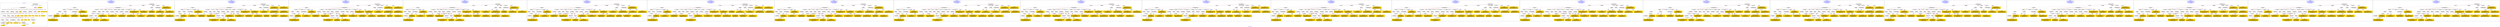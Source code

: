 digraph n0 {
fontcolor="blue"
remincross="true"
label="s28-wildlife-art.csv"
subgraph cluster_0 {
label="1-correct model"
n2[style="filled",color="white",fillcolor="lightgray",label="E12_Production1"];
n3[style="filled",color="white",fillcolor="lightgray",label="E21_Person1"];
n4[style="filled",color="white",fillcolor="lightgray",label="E55_Type2"];
n5[style="filled",color="white",fillcolor="lightgray",label="E53_Place1"];
n6[style="filled",color="white",fillcolor="lightgray",label="E69_Death1"];
n7[style="filled",color="white",fillcolor="lightgray",label="E74_Group1"];
n8[style="filled",color="white",fillcolor="lightgray",label="E82_Actor_Appellation1"];
n9[style="filled",color="white",fillcolor="lightgray",label="E67_Birth1"];
n10[shape="plaintext",style="filled",fillcolor="gold",label="Maker_URI"];
n11[style="filled",color="white",fillcolor="lightgray",label="E22_Man-Made_Object1"];
n12[style="filled",color="white",fillcolor="lightgray",label="E35_Title1"];
n13[style="filled",color="white",fillcolor="lightgray",label="E8_Acquisition1"];
n14[style="filled",color="white",fillcolor="lightgray",label="E55_Type1"];
n15[shape="plaintext",style="filled",fillcolor="gold",label="Description"];
n16[style="filled",color="white",fillcolor="lightgray",label="E54_Dimension1"];
n17[style="filled",color="white",fillcolor="lightgray",label="E40_Legal_Body1"];
n18[style="filled",color="white",fillcolor="lightgray",label="E53_Place2"];
n19[shape="plaintext",style="filled",fillcolor="gold",label="Object_URI"];
n20[style="filled",color="white",fillcolor="lightgray",label="E33_Linguistic_Object2"];
n21[style="filled",color="white",fillcolor="lightgray",label="E55_Type3"];
n22[shape="plaintext",style="filled",fillcolor="gold",label="Collector Information"];
n23[shape="plaintext",style="filled",fillcolor="gold",label="Title"];
n24[shape="plaintext",style="filled",fillcolor="gold",label="Owner"];
n25[style="filled",color="white",fillcolor="lightgray",label="E48_Place_Name1"];
n26[shape="plaintext",style="filled",fillcolor="gold",label="Place Made"];
n27[style="filled",color="white",fillcolor="lightgray",label="E52_Time-Span1"];
n28[shape="plaintext",style="filled",fillcolor="gold",label="Maker Birth Date"];
n29[style="filled",color="white",fillcolor="lightgray",label="E52_Time-Span2"];
n30[shape="plaintext",style="filled",fillcolor="gold",label="Maker Death Date"];
n31[shape="plaintext",style="filled",fillcolor="gold",label="Home Location URI"];
n32[shape="plaintext",style="filled",fillcolor="gold",label="Measurements"];
n33[shape="plaintext",style="filled",fillcolor="gold",label="Category_URI"];
n34[shape="plaintext",style="filled",fillcolor="gold",label="Category"];
n35[shape="plaintext",style="filled",fillcolor="gold",label="Materials_URI"];
n36[shape="plaintext",style="filled",fillcolor="gold",label="Materials"];
n37[shape="plaintext",style="filled",fillcolor="gold",label="Collector_Information_typeURI"];
n38[shape="plaintext",style="filled",fillcolor="gold",label="Nationality_URI"];
n39[shape="plaintext",style="filled",fillcolor="gold",label="Nationality"];
n40[shape="plaintext",style="filled",fillcolor="gold",label="Maker_Appellation_URI"];
n41[shape="plaintext",style="filled",fillcolor="gold",label="Maker"];
n42[shape="plaintext",style="filled",fillcolor="gold",label="Credit Line"];
n43[shape="plaintext",style="filled",fillcolor="gold",label="How Acquired?"];
n44[shape="plaintext",style="filled",fillcolor="gold",label="Acquisition_URI"];
}
subgraph cluster_1 {
label="candidate 0\nlink coherence:0.7317073170731707\nnode coherence:0.825\nconfidence:0.35161943960118314\nmapping score:0.4356847407366262\ncost:139.99857\n-precision:0.51-recall:0.5"
n46[style="filled",color="white",fillcolor="lightgray",label="E12_Production1"];
n47[style="filled",color="white",fillcolor="lightgray",label="E52_Time-Span2"];
n48[style="filled",color="white",fillcolor="lightgray",label="E55_Type1"];
n49[style="filled",color="white",fillcolor="lightgray",label="E21_Person1"];
n50[style="filled",color="white",fillcolor="lightgray",label="E67_Birth1"];
n51[style="filled",color="white",fillcolor="lightgray",label="E74_Group1"];
n52[style="filled",color="white",fillcolor="lightgray",label="E82_Actor_Appellation1"];
n53[style="filled",color="white",fillcolor="lightgray",label="E22_Man-Made_Object1"];
n54[style="filled",color="white",fillcolor="lightgray",label="E30_Right1"];
n55[style="filled",color="white",fillcolor="lightgray",label="E35_Title1"];
n56[style="filled",color="white",fillcolor="lightgray",label="E38_Image1"];
n57[style="filled",color="white",fillcolor="lightgray",label="E54_Dimension1"];
n58[style="filled",color="white",fillcolor="lightgray",label="E55_Type2"];
n59[style="filled",color="white",fillcolor="lightgray",label="E78_Collection1"];
n60[style="filled",color="white",fillcolor="lightgray",label="E8_Acquisition1"];
n61[style="filled",color="white",fillcolor="lightgray",label="E33_Linguistic_Object1"];
n62[style="filled",color="white",fillcolor="lightgray",label="E55_Type3"];
n63[style="filled",color="white",fillcolor="lightgray",label="E52_Time-Span1"];
n64[style="filled",color="white",fillcolor="lightgray",label="E33_Linguistic_Object2"];
n65[shape="plaintext",style="filled",fillcolor="gold",label="Nationality_URI\n[E74_Group,classLink,0.68]\n[E55_Type,classLink,0.151]\n[E57_Material,classLink,0.143]\n[E55_Type,label,0.026]"];
n66[shape="plaintext",style="filled",fillcolor="gold",label="Category_URI\n[E55_Type,classLink,0.534]\n[E55_Type,label,0.18]\n[E74_Group,classLink,0.158]\n[E57_Material,classLink,0.128]"];
n67[shape="plaintext",style="filled",fillcolor="gold",label="Acquisition_URI\n[E22_Man-Made_Object,classLink,0.608]\n[E78_Collection,classLink,0.174]\n[E38_Image,classLink,0.147]\n[E21_Person,classLink,0.071]"];
n68[shape="plaintext",style="filled",fillcolor="gold",label="Maker_Appellation_URI\n[E82_Actor_Appellation,classLink,0.525]\n[E21_Person,classLink,0.379]\n[E39_Actor,classLink,0.06]\n[E78_Collection,classLink,0.035]"];
n69[shape="plaintext",style="filled",fillcolor="gold",label="Collector Information\n[E8_Acquisition,P3_has_note,0.26]\n[E30_Right,P3_has_note,0.256]\n[E22_Man-Made_Object,P3_has_note,0.253]\n[E33_Linguistic_Object,P3_has_note,0.231]"];
n70[shape="plaintext",style="filled",fillcolor="gold",label="Home Location URI\n[E78_Collection,classLink,0.317]\n[E22_Man-Made_Object,classLink,0.284]\n[E38_Image,classLink,0.269]\n[E21_Person,classLink,0.13]"];
n71[shape="plaintext",style="filled",fillcolor="gold",label="Materials\n[E29_Design_or_Procedure,P3_has_note,0.34]\n[E55_Type,label,0.284]\n[E57_Material,label,0.196]\n[E12_Production,P3_has_note,0.18]"];
n72[shape="plaintext",style="filled",fillcolor="gold",label="Place Made\n[E33_Linguistic_Object,P3_has_note,0.358]\n[E74_Group,label,0.306]\n[E35_Title,label,0.169]\n[E73_Information_Object,P3_has_note,0.167]"];
n73[shape="plaintext",style="filled",fillcolor="gold",label="Owner\n[E8_Acquisition,P3_has_note,0.409]\n[E30_Right,P3_has_note,0.322]\n[E40_Legal_Body,label,0.14]\n[E22_Man-Made_Object,P3_has_note,0.129]"];
n74[shape="plaintext",style="filled",fillcolor="gold",label="Materials_URI\n[E55_Type,classLink,0.401]\n[E57_Material,classLink,0.347]\n[E74_Group,classLink,0.203]\n[E55_Type,label,0.05]"];
n75[shape="plaintext",style="filled",fillcolor="gold",label="Nationality\n[E48_Place_Name,label,0.452]\n[E44_Place_Appellation,label,0.373]\n[E12_Production,P3_has_note,0.103]\n[E33_Linguistic_Object,P3_has_note,0.073]"];
n76[shape="plaintext",style="filled",fillcolor="gold",label="Maker\n[E82_Actor_Appellation,label,0.373]\n[E33_Linguistic_Object,P3_has_note,0.215]\n[E8_Acquisition,P3_has_note,0.209]\n[E30_Right,P3_has_note,0.203]"];
n77[shape="plaintext",style="filled",fillcolor="gold",label="Maker Death Date\n[E52_Time-Span,P82b_end_of_the_end,0.459]\n[E52_Time-Span,P82_at_some_time_within,0.389]\n[E12_Production,P3_has_note,0.087]\n[E35_Title,label,0.066]"];
n78[shape="plaintext",style="filled",fillcolor="gold",label="Credit Line\n[E8_Acquisition,P3_has_note,0.442]\n[E30_Right,P3_has_note,0.266]\n[E22_Man-Made_Object,P3_has_note,0.147]\n[E33_Linguistic_Object,P3_has_note,0.145]"];
n79[shape="plaintext",style="filled",fillcolor="gold",label="How Acquired?\n[E8_Acquisition,P3_has_note,0.451]\n[E30_Right,P3_has_note,0.349]\n[E40_Legal_Body,label,0.102]\n[E22_Man-Made_Object,P3_has_note,0.098]"];
n80[shape="plaintext",style="filled",fillcolor="gold",label="Measurements\n[E54_Dimension,P3_has_note,0.559]\n[E22_Man-Made_Object,classLink,0.15]\n[E22_Man-Made_Object,P3_has_note,0.146]\n[E34_Inscription,P3_has_note,0.145]"];
n81[shape="plaintext",style="filled",fillcolor="gold",label="Category\n[E55_Type,label,0.438]\n[E55_Type,classLink,0.196]\n[E33_Linguistic_Object,P3_has_note,0.194]\n[E22_Man-Made_Object,P3_has_note,0.171]"];
n82[shape="plaintext",style="filled",fillcolor="gold",label="Maker_URI\n[E21_Person,classLink,0.31]\n[E39_Actor,classLink,0.29]\n[E82_Actor_Appellation,classLink,0.263]\n[E78_Collection,classLink,0.137]"];
n83[shape="plaintext",style="filled",fillcolor="gold",label="Collector_Information_typeURI\n[E55_Type,classLink,0.962]\n[E22_Man-Made_Object,P3_has_note,0.014]\n[E73_Information_Object,P3_has_note,0.012]\n[E33_Linguistic_Object,P3_has_note,0.012]"];
n84[shape="plaintext",style="filled",fillcolor="gold",label="Title\n[E22_Man-Made_Object,P3_has_note,0.341]\n[E73_Information_Object,P3_has_note,0.263]\n[E33_Linguistic_Object,P3_has_note,0.203]\n[E35_Title,label,0.193]"];
n85[shape="plaintext",style="filled",fillcolor="gold",label="Description\n[E22_Man-Made_Object,P3_has_note,0.333]\n[E73_Information_Object,P3_has_note,0.272]\n[E35_Title,label,0.21]\n[E33_Linguistic_Object,P3_has_note,0.185]"];
n86[shape="plaintext",style="filled",fillcolor="gold",label="Maker Birth Date\n[E52_Time-Span,P82_at_some_time_within,0.37]\n[E52_Time-Span,P82b_end_of_the_end,0.318]\n[E52_Time-Span,P82a_begin_of_the_begin,0.194]\n[E21_Person,P3_has_note,0.118]"];
n87[shape="plaintext",style="filled",fillcolor="gold",label="Object_URI\n[E22_Man-Made_Object,classLink,0.661]\n[E78_Collection,classLink,0.15]\n[E38_Image,classLink,0.127]\n[E21_Person,classLink,0.062]"];
}
subgraph cluster_2 {
label="candidate 1\nlink coherence:0.7317073170731707\nnode coherence:0.825\nconfidence:0.35161943960118314\nmapping score:0.4356847407366262\ncost:139.99861\n-precision:0.51-recall:0.5"
n89[style="filled",color="white",fillcolor="lightgray",label="E12_Production1"];
n90[style="filled",color="white",fillcolor="lightgray",label="E52_Time-Span2"];
n91[style="filled",color="white",fillcolor="lightgray",label="E55_Type1"];
n92[style="filled",color="white",fillcolor="lightgray",label="E21_Person1"];
n93[style="filled",color="white",fillcolor="lightgray",label="E67_Birth1"];
n94[style="filled",color="white",fillcolor="lightgray",label="E74_Group1"];
n95[style="filled",color="white",fillcolor="lightgray",label="E82_Actor_Appellation1"];
n96[style="filled",color="white",fillcolor="lightgray",label="E22_Man-Made_Object1"];
n97[style="filled",color="white",fillcolor="lightgray",label="E30_Right1"];
n98[style="filled",color="white",fillcolor="lightgray",label="E35_Title1"];
n99[style="filled",color="white",fillcolor="lightgray",label="E38_Image1"];
n100[style="filled",color="white",fillcolor="lightgray",label="E54_Dimension1"];
n101[style="filled",color="white",fillcolor="lightgray",label="E55_Type3"];
n102[style="filled",color="white",fillcolor="lightgray",label="E78_Collection1"];
n103[style="filled",color="white",fillcolor="lightgray",label="E8_Acquisition1"];
n104[style="filled",color="white",fillcolor="lightgray",label="E33_Linguistic_Object2"];
n105[style="filled",color="white",fillcolor="lightgray",label="E55_Type2"];
n106[style="filled",color="white",fillcolor="lightgray",label="E52_Time-Span1"];
n107[style="filled",color="white",fillcolor="lightgray",label="E33_Linguistic_Object1"];
n108[shape="plaintext",style="filled",fillcolor="gold",label="Nationality_URI\n[E74_Group,classLink,0.68]\n[E55_Type,classLink,0.151]\n[E57_Material,classLink,0.143]\n[E55_Type,label,0.026]"];
n109[shape="plaintext",style="filled",fillcolor="gold",label="Category_URI\n[E55_Type,classLink,0.534]\n[E55_Type,label,0.18]\n[E74_Group,classLink,0.158]\n[E57_Material,classLink,0.128]"];
n110[shape="plaintext",style="filled",fillcolor="gold",label="Acquisition_URI\n[E22_Man-Made_Object,classLink,0.608]\n[E78_Collection,classLink,0.174]\n[E38_Image,classLink,0.147]\n[E21_Person,classLink,0.071]"];
n111[shape="plaintext",style="filled",fillcolor="gold",label="Maker_Appellation_URI\n[E82_Actor_Appellation,classLink,0.525]\n[E21_Person,classLink,0.379]\n[E39_Actor,classLink,0.06]\n[E78_Collection,classLink,0.035]"];
n112[shape="plaintext",style="filled",fillcolor="gold",label="Collector Information\n[E8_Acquisition,P3_has_note,0.26]\n[E30_Right,P3_has_note,0.256]\n[E22_Man-Made_Object,P3_has_note,0.253]\n[E33_Linguistic_Object,P3_has_note,0.231]"];
n113[shape="plaintext",style="filled",fillcolor="gold",label="Home Location URI\n[E78_Collection,classLink,0.317]\n[E22_Man-Made_Object,classLink,0.284]\n[E38_Image,classLink,0.269]\n[E21_Person,classLink,0.13]"];
n114[shape="plaintext",style="filled",fillcolor="gold",label="Materials\n[E29_Design_or_Procedure,P3_has_note,0.34]\n[E55_Type,label,0.284]\n[E57_Material,label,0.196]\n[E12_Production,P3_has_note,0.18]"];
n115[shape="plaintext",style="filled",fillcolor="gold",label="Place Made\n[E33_Linguistic_Object,P3_has_note,0.358]\n[E74_Group,label,0.306]\n[E35_Title,label,0.169]\n[E73_Information_Object,P3_has_note,0.167]"];
n116[shape="plaintext",style="filled",fillcolor="gold",label="Owner\n[E8_Acquisition,P3_has_note,0.409]\n[E30_Right,P3_has_note,0.322]\n[E40_Legal_Body,label,0.14]\n[E22_Man-Made_Object,P3_has_note,0.129]"];
n117[shape="plaintext",style="filled",fillcolor="gold",label="Materials_URI\n[E55_Type,classLink,0.401]\n[E57_Material,classLink,0.347]\n[E74_Group,classLink,0.203]\n[E55_Type,label,0.05]"];
n118[shape="plaintext",style="filled",fillcolor="gold",label="Nationality\n[E48_Place_Name,label,0.452]\n[E44_Place_Appellation,label,0.373]\n[E12_Production,P3_has_note,0.103]\n[E33_Linguistic_Object,P3_has_note,0.073]"];
n119[shape="plaintext",style="filled",fillcolor="gold",label="Maker\n[E82_Actor_Appellation,label,0.373]\n[E33_Linguistic_Object,P3_has_note,0.215]\n[E8_Acquisition,P3_has_note,0.209]\n[E30_Right,P3_has_note,0.203]"];
n120[shape="plaintext",style="filled",fillcolor="gold",label="Maker Death Date\n[E52_Time-Span,P82b_end_of_the_end,0.459]\n[E52_Time-Span,P82_at_some_time_within,0.389]\n[E12_Production,P3_has_note,0.087]\n[E35_Title,label,0.066]"];
n121[shape="plaintext",style="filled",fillcolor="gold",label="Credit Line\n[E8_Acquisition,P3_has_note,0.442]\n[E30_Right,P3_has_note,0.266]\n[E22_Man-Made_Object,P3_has_note,0.147]\n[E33_Linguistic_Object,P3_has_note,0.145]"];
n122[shape="plaintext",style="filled",fillcolor="gold",label="How Acquired?\n[E8_Acquisition,P3_has_note,0.451]\n[E30_Right,P3_has_note,0.349]\n[E40_Legal_Body,label,0.102]\n[E22_Man-Made_Object,P3_has_note,0.098]"];
n123[shape="plaintext",style="filled",fillcolor="gold",label="Measurements\n[E54_Dimension,P3_has_note,0.559]\n[E22_Man-Made_Object,classLink,0.15]\n[E22_Man-Made_Object,P3_has_note,0.146]\n[E34_Inscription,P3_has_note,0.145]"];
n124[shape="plaintext",style="filled",fillcolor="gold",label="Category\n[E55_Type,label,0.438]\n[E55_Type,classLink,0.196]\n[E33_Linguistic_Object,P3_has_note,0.194]\n[E22_Man-Made_Object,P3_has_note,0.171]"];
n125[shape="plaintext",style="filled",fillcolor="gold",label="Maker_URI\n[E21_Person,classLink,0.31]\n[E39_Actor,classLink,0.29]\n[E82_Actor_Appellation,classLink,0.263]\n[E78_Collection,classLink,0.137]"];
n126[shape="plaintext",style="filled",fillcolor="gold",label="Collector_Information_typeURI\n[E55_Type,classLink,0.962]\n[E22_Man-Made_Object,P3_has_note,0.014]\n[E73_Information_Object,P3_has_note,0.012]\n[E33_Linguistic_Object,P3_has_note,0.012]"];
n127[shape="plaintext",style="filled",fillcolor="gold",label="Title\n[E22_Man-Made_Object,P3_has_note,0.341]\n[E73_Information_Object,P3_has_note,0.263]\n[E33_Linguistic_Object,P3_has_note,0.203]\n[E35_Title,label,0.193]"];
n128[shape="plaintext",style="filled",fillcolor="gold",label="Description\n[E22_Man-Made_Object,P3_has_note,0.333]\n[E73_Information_Object,P3_has_note,0.272]\n[E35_Title,label,0.21]\n[E33_Linguistic_Object,P3_has_note,0.185]"];
n129[shape="plaintext",style="filled",fillcolor="gold",label="Maker Birth Date\n[E52_Time-Span,P82_at_some_time_within,0.37]\n[E52_Time-Span,P82b_end_of_the_end,0.318]\n[E52_Time-Span,P82a_begin_of_the_begin,0.194]\n[E21_Person,P3_has_note,0.118]"];
n130[shape="plaintext",style="filled",fillcolor="gold",label="Object_URI\n[E22_Man-Made_Object,classLink,0.661]\n[E78_Collection,classLink,0.15]\n[E38_Image,classLink,0.127]\n[E21_Person,classLink,0.062]"];
}
subgraph cluster_3 {
label="candidate 10\nlink coherence:0.7317073170731707\nnode coherence:0.825\nconfidence:0.33642901023948885\nmapping score:0.4306212642827281\ncost:238.99861\n-precision:0.54-recall:0.52"
n132[style="filled",color="white",fillcolor="lightgray",label="E12_Production1"];
n133[style="filled",color="white",fillcolor="lightgray",label="E52_Time-Span2"];
n134[style="filled",color="white",fillcolor="lightgray",label="E55_Type1"];
n135[style="filled",color="white",fillcolor="lightgray",label="E21_Person1"];
n136[style="filled",color="white",fillcolor="lightgray",label="E67_Birth1"];
n137[style="filled",color="white",fillcolor="lightgray",label="E74_Group1"];
n138[style="filled",color="white",fillcolor="lightgray",label="E82_Actor_Appellation1"];
n139[style="filled",color="white",fillcolor="lightgray",label="E22_Man-Made_Object1"];
n140[style="filled",color="white",fillcolor="lightgray",label="E21_Person2"];
n141[style="filled",color="white",fillcolor="lightgray",label="E35_Title1"];
n142[style="filled",color="white",fillcolor="lightgray",label="E38_Image1"];
n143[style="filled",color="white",fillcolor="lightgray",label="E40_Legal_Body1"];
n144[style="filled",color="white",fillcolor="lightgray",label="E54_Dimension1"];
n145[style="filled",color="white",fillcolor="lightgray",label="E55_Type3"];
n146[style="filled",color="white",fillcolor="lightgray",label="E8_Acquisition1"];
n147[style="filled",color="white",fillcolor="lightgray",label="E33_Linguistic_Object2"];
n148[style="filled",color="white",fillcolor="lightgray",label="E55_Type2"];
n149[style="filled",color="white",fillcolor="lightgray",label="E52_Time-Span1"];
n150[style="filled",color="white",fillcolor="lightgray",label="E33_Linguistic_Object1"];
n151[shape="plaintext",style="filled",fillcolor="gold",label="Nationality_URI\n[E74_Group,classLink,0.68]\n[E55_Type,classLink,0.151]\n[E57_Material,classLink,0.143]\n[E55_Type,label,0.026]"];
n152[shape="plaintext",style="filled",fillcolor="gold",label="Category_URI\n[E55_Type,classLink,0.534]\n[E55_Type,label,0.18]\n[E74_Group,classLink,0.158]\n[E57_Material,classLink,0.128]"];
n153[shape="plaintext",style="filled",fillcolor="gold",label="Maker_Appellation_URI\n[E82_Actor_Appellation,classLink,0.525]\n[E21_Person,classLink,0.379]\n[E39_Actor,classLink,0.06]\n[E78_Collection,classLink,0.035]"];
n154[shape="plaintext",style="filled",fillcolor="gold",label="Collector Information\n[E8_Acquisition,P3_has_note,0.26]\n[E30_Right,P3_has_note,0.256]\n[E22_Man-Made_Object,P3_has_note,0.253]\n[E33_Linguistic_Object,P3_has_note,0.231]"];
n155[shape="plaintext",style="filled",fillcolor="gold",label="Home Location URI\n[E78_Collection,classLink,0.317]\n[E22_Man-Made_Object,classLink,0.284]\n[E38_Image,classLink,0.269]\n[E21_Person,classLink,0.13]"];
n156[shape="plaintext",style="filled",fillcolor="gold",label="Materials\n[E29_Design_or_Procedure,P3_has_note,0.34]\n[E55_Type,label,0.284]\n[E57_Material,label,0.196]\n[E12_Production,P3_has_note,0.18]"];
n157[shape="plaintext",style="filled",fillcolor="gold",label="Place Made\n[E33_Linguistic_Object,P3_has_note,0.358]\n[E74_Group,label,0.306]\n[E35_Title,label,0.169]\n[E73_Information_Object,P3_has_note,0.167]"];
n158[shape="plaintext",style="filled",fillcolor="gold",label="Owner\n[E8_Acquisition,P3_has_note,0.409]\n[E30_Right,P3_has_note,0.322]\n[E40_Legal_Body,label,0.14]\n[E22_Man-Made_Object,P3_has_note,0.129]"];
n159[shape="plaintext",style="filled",fillcolor="gold",label="Acquisition_URI\n[E22_Man-Made_Object,classLink,0.608]\n[E78_Collection,classLink,0.174]\n[E38_Image,classLink,0.147]\n[E21_Person,classLink,0.071]"];
n160[shape="plaintext",style="filled",fillcolor="gold",label="Materials_URI\n[E55_Type,classLink,0.401]\n[E57_Material,classLink,0.347]\n[E74_Group,classLink,0.203]\n[E55_Type,label,0.05]"];
n161[shape="plaintext",style="filled",fillcolor="gold",label="Nationality\n[E48_Place_Name,label,0.452]\n[E44_Place_Appellation,label,0.373]\n[E12_Production,P3_has_note,0.103]\n[E33_Linguistic_Object,P3_has_note,0.073]"];
n162[shape="plaintext",style="filled",fillcolor="gold",label="Maker\n[E82_Actor_Appellation,label,0.373]\n[E33_Linguistic_Object,P3_has_note,0.215]\n[E8_Acquisition,P3_has_note,0.209]\n[E30_Right,P3_has_note,0.203]"];
n163[shape="plaintext",style="filled",fillcolor="gold",label="Maker Death Date\n[E52_Time-Span,P82b_end_of_the_end,0.459]\n[E52_Time-Span,P82_at_some_time_within,0.389]\n[E12_Production,P3_has_note,0.087]\n[E35_Title,label,0.066]"];
n164[shape="plaintext",style="filled",fillcolor="gold",label="Credit Line\n[E8_Acquisition,P3_has_note,0.442]\n[E30_Right,P3_has_note,0.266]\n[E22_Man-Made_Object,P3_has_note,0.147]\n[E33_Linguistic_Object,P3_has_note,0.145]"];
n165[shape="plaintext",style="filled",fillcolor="gold",label="How Acquired?\n[E8_Acquisition,P3_has_note,0.451]\n[E30_Right,P3_has_note,0.349]\n[E40_Legal_Body,label,0.102]\n[E22_Man-Made_Object,P3_has_note,0.098]"];
n166[shape="plaintext",style="filled",fillcolor="gold",label="Measurements\n[E54_Dimension,P3_has_note,0.559]\n[E22_Man-Made_Object,classLink,0.15]\n[E22_Man-Made_Object,P3_has_note,0.146]\n[E34_Inscription,P3_has_note,0.145]"];
n167[shape="plaintext",style="filled",fillcolor="gold",label="Category\n[E55_Type,label,0.438]\n[E55_Type,classLink,0.196]\n[E33_Linguistic_Object,P3_has_note,0.194]\n[E22_Man-Made_Object,P3_has_note,0.171]"];
n168[shape="plaintext",style="filled",fillcolor="gold",label="Maker_URI\n[E21_Person,classLink,0.31]\n[E39_Actor,classLink,0.29]\n[E82_Actor_Appellation,classLink,0.263]\n[E78_Collection,classLink,0.137]"];
n169[shape="plaintext",style="filled",fillcolor="gold",label="Collector_Information_typeURI\n[E55_Type,classLink,0.962]\n[E22_Man-Made_Object,P3_has_note,0.014]\n[E73_Information_Object,P3_has_note,0.012]\n[E33_Linguistic_Object,P3_has_note,0.012]"];
n170[shape="plaintext",style="filled",fillcolor="gold",label="Title\n[E22_Man-Made_Object,P3_has_note,0.341]\n[E73_Information_Object,P3_has_note,0.263]\n[E33_Linguistic_Object,P3_has_note,0.203]\n[E35_Title,label,0.193]"];
n171[shape="plaintext",style="filled",fillcolor="gold",label="Description\n[E22_Man-Made_Object,P3_has_note,0.333]\n[E73_Information_Object,P3_has_note,0.272]\n[E35_Title,label,0.21]\n[E33_Linguistic_Object,P3_has_note,0.185]"];
n172[shape="plaintext",style="filled",fillcolor="gold",label="Maker Birth Date\n[E52_Time-Span,P82_at_some_time_within,0.37]\n[E52_Time-Span,P82b_end_of_the_end,0.318]\n[E52_Time-Span,P82a_begin_of_the_begin,0.194]\n[E21_Person,P3_has_note,0.118]"];
n173[shape="plaintext",style="filled",fillcolor="gold",label="Object_URI\n[E22_Man-Made_Object,classLink,0.661]\n[E78_Collection,classLink,0.15]\n[E38_Image,classLink,0.127]\n[E21_Person,classLink,0.062]"];
}
subgraph cluster_4 {
label="candidate 11\nlink coherence:0.7317073170731707\nnode coherence:0.825\nconfidence:0.33642901023948885\nmapping score:0.4306212642827281\ncost:238.99862\n-precision:0.54-recall:0.52"
n175[style="filled",color="white",fillcolor="lightgray",label="E12_Production1"];
n176[style="filled",color="white",fillcolor="lightgray",label="E52_Time-Span2"];
n177[style="filled",color="white",fillcolor="lightgray",label="E55_Type1"];
n178[style="filled",color="white",fillcolor="lightgray",label="E21_Person1"];
n179[style="filled",color="white",fillcolor="lightgray",label="E67_Birth1"];
n180[style="filled",color="white",fillcolor="lightgray",label="E74_Group1"];
n181[style="filled",color="white",fillcolor="lightgray",label="E82_Actor_Appellation1"];
n182[style="filled",color="white",fillcolor="lightgray",label="E22_Man-Made_Object1"];
n183[style="filled",color="white",fillcolor="lightgray",label="E21_Person2"];
n184[style="filled",color="white",fillcolor="lightgray",label="E35_Title1"];
n185[style="filled",color="white",fillcolor="lightgray",label="E38_Image1"];
n186[style="filled",color="white",fillcolor="lightgray",label="E40_Legal_Body1"];
n187[style="filled",color="white",fillcolor="lightgray",label="E54_Dimension1"];
n188[style="filled",color="white",fillcolor="lightgray",label="E8_Acquisition1"];
n189[style="filled",color="white",fillcolor="lightgray",label="E33_Linguistic_Object1"];
n190[style="filled",color="white",fillcolor="lightgray",label="E55_Type2"];
n191[style="filled",color="white",fillcolor="lightgray",label="E55_Type3"];
n192[style="filled",color="white",fillcolor="lightgray",label="E52_Time-Span1"];
n193[style="filled",color="white",fillcolor="lightgray",label="E33_Linguistic_Object2"];
n194[shape="plaintext",style="filled",fillcolor="gold",label="Nationality_URI\n[E74_Group,classLink,0.68]\n[E55_Type,classLink,0.151]\n[E57_Material,classLink,0.143]\n[E55_Type,label,0.026]"];
n195[shape="plaintext",style="filled",fillcolor="gold",label="Category_URI\n[E55_Type,classLink,0.534]\n[E55_Type,label,0.18]\n[E74_Group,classLink,0.158]\n[E57_Material,classLink,0.128]"];
n196[shape="plaintext",style="filled",fillcolor="gold",label="Maker_Appellation_URI\n[E82_Actor_Appellation,classLink,0.525]\n[E21_Person,classLink,0.379]\n[E39_Actor,classLink,0.06]\n[E78_Collection,classLink,0.035]"];
n197[shape="plaintext",style="filled",fillcolor="gold",label="Collector Information\n[E8_Acquisition,P3_has_note,0.26]\n[E30_Right,P3_has_note,0.256]\n[E22_Man-Made_Object,P3_has_note,0.253]\n[E33_Linguistic_Object,P3_has_note,0.231]"];
n198[shape="plaintext",style="filled",fillcolor="gold",label="Home Location URI\n[E78_Collection,classLink,0.317]\n[E22_Man-Made_Object,classLink,0.284]\n[E38_Image,classLink,0.269]\n[E21_Person,classLink,0.13]"];
n199[shape="plaintext",style="filled",fillcolor="gold",label="Materials\n[E29_Design_or_Procedure,P3_has_note,0.34]\n[E55_Type,label,0.284]\n[E57_Material,label,0.196]\n[E12_Production,P3_has_note,0.18]"];
n200[shape="plaintext",style="filled",fillcolor="gold",label="Place Made\n[E33_Linguistic_Object,P3_has_note,0.358]\n[E74_Group,label,0.306]\n[E35_Title,label,0.169]\n[E73_Information_Object,P3_has_note,0.167]"];
n201[shape="plaintext",style="filled",fillcolor="gold",label="Owner\n[E8_Acquisition,P3_has_note,0.409]\n[E30_Right,P3_has_note,0.322]\n[E40_Legal_Body,label,0.14]\n[E22_Man-Made_Object,P3_has_note,0.129]"];
n202[shape="plaintext",style="filled",fillcolor="gold",label="Acquisition_URI\n[E22_Man-Made_Object,classLink,0.608]\n[E78_Collection,classLink,0.174]\n[E38_Image,classLink,0.147]\n[E21_Person,classLink,0.071]"];
n203[shape="plaintext",style="filled",fillcolor="gold",label="Materials_URI\n[E55_Type,classLink,0.401]\n[E57_Material,classLink,0.347]\n[E74_Group,classLink,0.203]\n[E55_Type,label,0.05]"];
n204[shape="plaintext",style="filled",fillcolor="gold",label="Nationality\n[E48_Place_Name,label,0.452]\n[E44_Place_Appellation,label,0.373]\n[E12_Production,P3_has_note,0.103]\n[E33_Linguistic_Object,P3_has_note,0.073]"];
n205[shape="plaintext",style="filled",fillcolor="gold",label="Maker\n[E82_Actor_Appellation,label,0.373]\n[E33_Linguistic_Object,P3_has_note,0.215]\n[E8_Acquisition,P3_has_note,0.209]\n[E30_Right,P3_has_note,0.203]"];
n206[shape="plaintext",style="filled",fillcolor="gold",label="Maker Death Date\n[E52_Time-Span,P82b_end_of_the_end,0.459]\n[E52_Time-Span,P82_at_some_time_within,0.389]\n[E12_Production,P3_has_note,0.087]\n[E35_Title,label,0.066]"];
n207[shape="plaintext",style="filled",fillcolor="gold",label="Credit Line\n[E8_Acquisition,P3_has_note,0.442]\n[E30_Right,P3_has_note,0.266]\n[E22_Man-Made_Object,P3_has_note,0.147]\n[E33_Linguistic_Object,P3_has_note,0.145]"];
n208[shape="plaintext",style="filled",fillcolor="gold",label="How Acquired?\n[E8_Acquisition,P3_has_note,0.451]\n[E30_Right,P3_has_note,0.349]\n[E40_Legal_Body,label,0.102]\n[E22_Man-Made_Object,P3_has_note,0.098]"];
n209[shape="plaintext",style="filled",fillcolor="gold",label="Measurements\n[E54_Dimension,P3_has_note,0.559]\n[E22_Man-Made_Object,classLink,0.15]\n[E22_Man-Made_Object,P3_has_note,0.146]\n[E34_Inscription,P3_has_note,0.145]"];
n210[shape="plaintext",style="filled",fillcolor="gold",label="Category\n[E55_Type,label,0.438]\n[E55_Type,classLink,0.196]\n[E33_Linguistic_Object,P3_has_note,0.194]\n[E22_Man-Made_Object,P3_has_note,0.171]"];
n211[shape="plaintext",style="filled",fillcolor="gold",label="Maker_URI\n[E21_Person,classLink,0.31]\n[E39_Actor,classLink,0.29]\n[E82_Actor_Appellation,classLink,0.263]\n[E78_Collection,classLink,0.137]"];
n212[shape="plaintext",style="filled",fillcolor="gold",label="Collector_Information_typeURI\n[E55_Type,classLink,0.962]\n[E22_Man-Made_Object,P3_has_note,0.014]\n[E73_Information_Object,P3_has_note,0.012]\n[E33_Linguistic_Object,P3_has_note,0.012]"];
n213[shape="plaintext",style="filled",fillcolor="gold",label="Title\n[E22_Man-Made_Object,P3_has_note,0.341]\n[E73_Information_Object,P3_has_note,0.263]\n[E33_Linguistic_Object,P3_has_note,0.203]\n[E35_Title,label,0.193]"];
n214[shape="plaintext",style="filled",fillcolor="gold",label="Description\n[E22_Man-Made_Object,P3_has_note,0.333]\n[E73_Information_Object,P3_has_note,0.272]\n[E35_Title,label,0.21]\n[E33_Linguistic_Object,P3_has_note,0.185]"];
n215[shape="plaintext",style="filled",fillcolor="gold",label="Maker Birth Date\n[E52_Time-Span,P82_at_some_time_within,0.37]\n[E52_Time-Span,P82b_end_of_the_end,0.318]\n[E52_Time-Span,P82a_begin_of_the_begin,0.194]\n[E21_Person,P3_has_note,0.118]"];
n216[shape="plaintext",style="filled",fillcolor="gold",label="Object_URI\n[E22_Man-Made_Object,classLink,0.661]\n[E78_Collection,classLink,0.15]\n[E38_Image,classLink,0.127]\n[E21_Person,classLink,0.062]"];
}
subgraph cluster_5 {
label="candidate 12\nlink coherence:0.7073170731707317\nnode coherence:0.825\nconfidence:0.35161943960118314\nmapping score:0.4356847407366262\ncost:139.99864\n-precision:0.54-recall:0.52"
n218[style="filled",color="white",fillcolor="lightgray",label="E12_Production1"];
n219[style="filled",color="white",fillcolor="lightgray",label="E52_Time-Span2"];
n220[style="filled",color="white",fillcolor="lightgray",label="E55_Type1"];
n221[style="filled",color="white",fillcolor="lightgray",label="E21_Person1"];
n222[style="filled",color="white",fillcolor="lightgray",label="E67_Birth1"];
n223[style="filled",color="white",fillcolor="lightgray",label="E74_Group1"];
n224[style="filled",color="white",fillcolor="lightgray",label="E82_Actor_Appellation1"];
n225[style="filled",color="white",fillcolor="lightgray",label="E22_Man-Made_Object1"];
n226[style="filled",color="white",fillcolor="lightgray",label="E30_Right1"];
n227[style="filled",color="white",fillcolor="lightgray",label="E35_Title1"];
n228[style="filled",color="white",fillcolor="lightgray",label="E38_Image1"];
n229[style="filled",color="white",fillcolor="lightgray",label="E54_Dimension1"];
n230[style="filled",color="white",fillcolor="lightgray",label="E55_Type3"];
n231[style="filled",color="white",fillcolor="lightgray",label="E78_Collection1"];
n232[style="filled",color="white",fillcolor="lightgray",label="E8_Acquisition1"];
n233[style="filled",color="white",fillcolor="lightgray",label="E33_Linguistic_Object1"];
n234[style="filled",color="white",fillcolor="lightgray",label="E55_Type2"];
n235[style="filled",color="white",fillcolor="lightgray",label="E52_Time-Span1"];
n236[style="filled",color="white",fillcolor="lightgray",label="E33_Linguistic_Object2"];
n237[shape="plaintext",style="filled",fillcolor="gold",label="Nationality_URI\n[E74_Group,classLink,0.68]\n[E55_Type,classLink,0.151]\n[E57_Material,classLink,0.143]\n[E55_Type,label,0.026]"];
n238[shape="plaintext",style="filled",fillcolor="gold",label="Category_URI\n[E55_Type,classLink,0.534]\n[E55_Type,label,0.18]\n[E74_Group,classLink,0.158]\n[E57_Material,classLink,0.128]"];
n239[shape="plaintext",style="filled",fillcolor="gold",label="Acquisition_URI\n[E22_Man-Made_Object,classLink,0.608]\n[E78_Collection,classLink,0.174]\n[E38_Image,classLink,0.147]\n[E21_Person,classLink,0.071]"];
n240[shape="plaintext",style="filled",fillcolor="gold",label="Maker_Appellation_URI\n[E82_Actor_Appellation,classLink,0.525]\n[E21_Person,classLink,0.379]\n[E39_Actor,classLink,0.06]\n[E78_Collection,classLink,0.035]"];
n241[shape="plaintext",style="filled",fillcolor="gold",label="Collector Information\n[E8_Acquisition,P3_has_note,0.26]\n[E30_Right,P3_has_note,0.256]\n[E22_Man-Made_Object,P3_has_note,0.253]\n[E33_Linguistic_Object,P3_has_note,0.231]"];
n242[shape="plaintext",style="filled",fillcolor="gold",label="Home Location URI\n[E78_Collection,classLink,0.317]\n[E22_Man-Made_Object,classLink,0.284]\n[E38_Image,classLink,0.269]\n[E21_Person,classLink,0.13]"];
n243[shape="plaintext",style="filled",fillcolor="gold",label="Materials\n[E29_Design_or_Procedure,P3_has_note,0.34]\n[E55_Type,label,0.284]\n[E57_Material,label,0.196]\n[E12_Production,P3_has_note,0.18]"];
n244[shape="plaintext",style="filled",fillcolor="gold",label="Place Made\n[E33_Linguistic_Object,P3_has_note,0.358]\n[E74_Group,label,0.306]\n[E35_Title,label,0.169]\n[E73_Information_Object,P3_has_note,0.167]"];
n245[shape="plaintext",style="filled",fillcolor="gold",label="Owner\n[E8_Acquisition,P3_has_note,0.409]\n[E30_Right,P3_has_note,0.322]\n[E40_Legal_Body,label,0.14]\n[E22_Man-Made_Object,P3_has_note,0.129]"];
n246[shape="plaintext",style="filled",fillcolor="gold",label="Materials_URI\n[E55_Type,classLink,0.401]\n[E57_Material,classLink,0.347]\n[E74_Group,classLink,0.203]\n[E55_Type,label,0.05]"];
n247[shape="plaintext",style="filled",fillcolor="gold",label="Nationality\n[E48_Place_Name,label,0.452]\n[E44_Place_Appellation,label,0.373]\n[E12_Production,P3_has_note,0.103]\n[E33_Linguistic_Object,P3_has_note,0.073]"];
n248[shape="plaintext",style="filled",fillcolor="gold",label="Maker\n[E82_Actor_Appellation,label,0.373]\n[E33_Linguistic_Object,P3_has_note,0.215]\n[E8_Acquisition,P3_has_note,0.209]\n[E30_Right,P3_has_note,0.203]"];
n249[shape="plaintext",style="filled",fillcolor="gold",label="Maker Death Date\n[E52_Time-Span,P82b_end_of_the_end,0.459]\n[E52_Time-Span,P82_at_some_time_within,0.389]\n[E12_Production,P3_has_note,0.087]\n[E35_Title,label,0.066]"];
n250[shape="plaintext",style="filled",fillcolor="gold",label="Credit Line\n[E8_Acquisition,P3_has_note,0.442]\n[E30_Right,P3_has_note,0.266]\n[E22_Man-Made_Object,P3_has_note,0.147]\n[E33_Linguistic_Object,P3_has_note,0.145]"];
n251[shape="plaintext",style="filled",fillcolor="gold",label="How Acquired?\n[E8_Acquisition,P3_has_note,0.451]\n[E30_Right,P3_has_note,0.349]\n[E40_Legal_Body,label,0.102]\n[E22_Man-Made_Object,P3_has_note,0.098]"];
n252[shape="plaintext",style="filled",fillcolor="gold",label="Measurements\n[E54_Dimension,P3_has_note,0.559]\n[E22_Man-Made_Object,classLink,0.15]\n[E22_Man-Made_Object,P3_has_note,0.146]\n[E34_Inscription,P3_has_note,0.145]"];
n253[shape="plaintext",style="filled",fillcolor="gold",label="Category\n[E55_Type,label,0.438]\n[E55_Type,classLink,0.196]\n[E33_Linguistic_Object,P3_has_note,0.194]\n[E22_Man-Made_Object,P3_has_note,0.171]"];
n254[shape="plaintext",style="filled",fillcolor="gold",label="Maker_URI\n[E21_Person,classLink,0.31]\n[E39_Actor,classLink,0.29]\n[E82_Actor_Appellation,classLink,0.263]\n[E78_Collection,classLink,0.137]"];
n255[shape="plaintext",style="filled",fillcolor="gold",label="Collector_Information_typeURI\n[E55_Type,classLink,0.962]\n[E22_Man-Made_Object,P3_has_note,0.014]\n[E73_Information_Object,P3_has_note,0.012]\n[E33_Linguistic_Object,P3_has_note,0.012]"];
n256[shape="plaintext",style="filled",fillcolor="gold",label="Title\n[E22_Man-Made_Object,P3_has_note,0.341]\n[E73_Information_Object,P3_has_note,0.263]\n[E33_Linguistic_Object,P3_has_note,0.203]\n[E35_Title,label,0.193]"];
n257[shape="plaintext",style="filled",fillcolor="gold",label="Description\n[E22_Man-Made_Object,P3_has_note,0.333]\n[E73_Information_Object,P3_has_note,0.272]\n[E35_Title,label,0.21]\n[E33_Linguistic_Object,P3_has_note,0.185]"];
n258[shape="plaintext",style="filled",fillcolor="gold",label="Maker Birth Date\n[E52_Time-Span,P82_at_some_time_within,0.37]\n[E52_Time-Span,P82b_end_of_the_end,0.318]\n[E52_Time-Span,P82a_begin_of_the_begin,0.194]\n[E21_Person,P3_has_note,0.118]"];
n259[shape="plaintext",style="filled",fillcolor="gold",label="Object_URI\n[E22_Man-Made_Object,classLink,0.661]\n[E78_Collection,classLink,0.15]\n[E38_Image,classLink,0.127]\n[E21_Person,classLink,0.062]"];
}
subgraph cluster_6 {
label="candidate 13\nlink coherence:0.7073170731707317\nnode coherence:0.825\nconfidence:0.35161943960118314\nmapping score:0.4356847407366262\ncost:139.99871\n-precision:0.49-recall:0.48"
n261[style="filled",color="white",fillcolor="lightgray",label="E12_Production1"];
n262[style="filled",color="white",fillcolor="lightgray",label="E52_Time-Span2"];
n263[style="filled",color="white",fillcolor="lightgray",label="E21_Person1"];
n264[style="filled",color="white",fillcolor="lightgray",label="E67_Birth1"];
n265[style="filled",color="white",fillcolor="lightgray",label="E74_Group1"];
n266[style="filled",color="white",fillcolor="lightgray",label="E82_Actor_Appellation1"];
n267[style="filled",color="white",fillcolor="lightgray",label="E22_Man-Made_Object1"];
n268[style="filled",color="white",fillcolor="lightgray",label="E30_Right1"];
n269[style="filled",color="white",fillcolor="lightgray",label="E35_Title1"];
n270[style="filled",color="white",fillcolor="lightgray",label="E38_Image1"];
n271[style="filled",color="white",fillcolor="lightgray",label="E54_Dimension1"];
n272[style="filled",color="white",fillcolor="lightgray",label="E55_Type3"];
n273[style="filled",color="white",fillcolor="lightgray",label="E78_Collection1"];
n274[style="filled",color="white",fillcolor="lightgray",label="E8_Acquisition1"];
n275[style="filled",color="white",fillcolor="lightgray",label="E33_Linguistic_Object2"];
n276[style="filled",color="white",fillcolor="lightgray",label="E55_Type1"];
n277[style="filled",color="white",fillcolor="lightgray",label="E55_Type2"];
n278[style="filled",color="white",fillcolor="lightgray",label="E52_Time-Span1"];
n279[style="filled",color="white",fillcolor="lightgray",label="E33_Linguistic_Object1"];
n280[shape="plaintext",style="filled",fillcolor="gold",label="Nationality_URI\n[E74_Group,classLink,0.68]\n[E55_Type,classLink,0.151]\n[E57_Material,classLink,0.143]\n[E55_Type,label,0.026]"];
n281[shape="plaintext",style="filled",fillcolor="gold",label="Category_URI\n[E55_Type,classLink,0.534]\n[E55_Type,label,0.18]\n[E74_Group,classLink,0.158]\n[E57_Material,classLink,0.128]"];
n282[shape="plaintext",style="filled",fillcolor="gold",label="Acquisition_URI\n[E22_Man-Made_Object,classLink,0.608]\n[E78_Collection,classLink,0.174]\n[E38_Image,classLink,0.147]\n[E21_Person,classLink,0.071]"];
n283[shape="plaintext",style="filled",fillcolor="gold",label="Maker_Appellation_URI\n[E82_Actor_Appellation,classLink,0.525]\n[E21_Person,classLink,0.379]\n[E39_Actor,classLink,0.06]\n[E78_Collection,classLink,0.035]"];
n284[shape="plaintext",style="filled",fillcolor="gold",label="Collector Information\n[E8_Acquisition,P3_has_note,0.26]\n[E30_Right,P3_has_note,0.256]\n[E22_Man-Made_Object,P3_has_note,0.253]\n[E33_Linguistic_Object,P3_has_note,0.231]"];
n285[shape="plaintext",style="filled",fillcolor="gold",label="Home Location URI\n[E78_Collection,classLink,0.317]\n[E22_Man-Made_Object,classLink,0.284]\n[E38_Image,classLink,0.269]\n[E21_Person,classLink,0.13]"];
n286[shape="plaintext",style="filled",fillcolor="gold",label="Materials\n[E29_Design_or_Procedure,P3_has_note,0.34]\n[E55_Type,label,0.284]\n[E57_Material,label,0.196]\n[E12_Production,P3_has_note,0.18]"];
n287[shape="plaintext",style="filled",fillcolor="gold",label="Place Made\n[E33_Linguistic_Object,P3_has_note,0.358]\n[E74_Group,label,0.306]\n[E35_Title,label,0.169]\n[E73_Information_Object,P3_has_note,0.167]"];
n288[shape="plaintext",style="filled",fillcolor="gold",label="Owner\n[E8_Acquisition,P3_has_note,0.409]\n[E30_Right,P3_has_note,0.322]\n[E40_Legal_Body,label,0.14]\n[E22_Man-Made_Object,P3_has_note,0.129]"];
n289[shape="plaintext",style="filled",fillcolor="gold",label="Materials_URI\n[E55_Type,classLink,0.401]\n[E57_Material,classLink,0.347]\n[E74_Group,classLink,0.203]\n[E55_Type,label,0.05]"];
n290[shape="plaintext",style="filled",fillcolor="gold",label="Nationality\n[E48_Place_Name,label,0.452]\n[E44_Place_Appellation,label,0.373]\n[E12_Production,P3_has_note,0.103]\n[E33_Linguistic_Object,P3_has_note,0.073]"];
n291[shape="plaintext",style="filled",fillcolor="gold",label="Maker\n[E82_Actor_Appellation,label,0.373]\n[E33_Linguistic_Object,P3_has_note,0.215]\n[E8_Acquisition,P3_has_note,0.209]\n[E30_Right,P3_has_note,0.203]"];
n292[shape="plaintext",style="filled",fillcolor="gold",label="Maker Death Date\n[E52_Time-Span,P82b_end_of_the_end,0.459]\n[E52_Time-Span,P82_at_some_time_within,0.389]\n[E12_Production,P3_has_note,0.087]\n[E35_Title,label,0.066]"];
n293[shape="plaintext",style="filled",fillcolor="gold",label="Credit Line\n[E8_Acquisition,P3_has_note,0.442]\n[E30_Right,P3_has_note,0.266]\n[E22_Man-Made_Object,P3_has_note,0.147]\n[E33_Linguistic_Object,P3_has_note,0.145]"];
n294[shape="plaintext",style="filled",fillcolor="gold",label="How Acquired?\n[E8_Acquisition,P3_has_note,0.451]\n[E30_Right,P3_has_note,0.349]\n[E40_Legal_Body,label,0.102]\n[E22_Man-Made_Object,P3_has_note,0.098]"];
n295[shape="plaintext",style="filled",fillcolor="gold",label="Measurements\n[E54_Dimension,P3_has_note,0.559]\n[E22_Man-Made_Object,classLink,0.15]\n[E22_Man-Made_Object,P3_has_note,0.146]\n[E34_Inscription,P3_has_note,0.145]"];
n296[shape="plaintext",style="filled",fillcolor="gold",label="Category\n[E55_Type,label,0.438]\n[E55_Type,classLink,0.196]\n[E33_Linguistic_Object,P3_has_note,0.194]\n[E22_Man-Made_Object,P3_has_note,0.171]"];
n297[shape="plaintext",style="filled",fillcolor="gold",label="Maker_URI\n[E21_Person,classLink,0.31]\n[E39_Actor,classLink,0.29]\n[E82_Actor_Appellation,classLink,0.263]\n[E78_Collection,classLink,0.137]"];
n298[shape="plaintext",style="filled",fillcolor="gold",label="Collector_Information_typeURI\n[E55_Type,classLink,0.962]\n[E22_Man-Made_Object,P3_has_note,0.014]\n[E73_Information_Object,P3_has_note,0.012]\n[E33_Linguistic_Object,P3_has_note,0.012]"];
n299[shape="plaintext",style="filled",fillcolor="gold",label="Title\n[E22_Man-Made_Object,P3_has_note,0.341]\n[E73_Information_Object,P3_has_note,0.263]\n[E33_Linguistic_Object,P3_has_note,0.203]\n[E35_Title,label,0.193]"];
n300[shape="plaintext",style="filled",fillcolor="gold",label="Description\n[E22_Man-Made_Object,P3_has_note,0.333]\n[E73_Information_Object,P3_has_note,0.272]\n[E35_Title,label,0.21]\n[E33_Linguistic_Object,P3_has_note,0.185]"];
n301[shape="plaintext",style="filled",fillcolor="gold",label="Maker Birth Date\n[E52_Time-Span,P82_at_some_time_within,0.37]\n[E52_Time-Span,P82b_end_of_the_end,0.318]\n[E52_Time-Span,P82a_begin_of_the_begin,0.194]\n[E21_Person,P3_has_note,0.118]"];
n302[shape="plaintext",style="filled",fillcolor="gold",label="Object_URI\n[E22_Man-Made_Object,classLink,0.661]\n[E78_Collection,classLink,0.15]\n[E38_Image,classLink,0.127]\n[E21_Person,classLink,0.062]"];
}
subgraph cluster_7 {
label="candidate 14\nlink coherence:0.7073170731707317\nnode coherence:0.825\nconfidence:0.3471560037304971\nmapping score:0.4341969287797309\ncost:238.99865\n-precision:0.54-recall:0.52"
n304[style="filled",color="white",fillcolor="lightgray",label="E12_Production1"];
n305[style="filled",color="white",fillcolor="lightgray",label="E52_Time-Span2"];
n306[style="filled",color="white",fillcolor="lightgray",label="E55_Type1"];
n307[style="filled",color="white",fillcolor="lightgray",label="E21_Person1"];
n308[style="filled",color="white",fillcolor="lightgray",label="E67_Birth1"];
n309[style="filled",color="white",fillcolor="lightgray",label="E74_Group1"];
n310[style="filled",color="white",fillcolor="lightgray",label="E82_Actor_Appellation1"];
n311[style="filled",color="white",fillcolor="lightgray",label="E22_Man-Made_Object1"];
n312[style="filled",color="white",fillcolor="lightgray",label="E21_Person2"];
n313[style="filled",color="white",fillcolor="lightgray",label="E30_Right1"];
n314[style="filled",color="white",fillcolor="lightgray",label="E35_Title1"];
n315[style="filled",color="white",fillcolor="lightgray",label="E38_Image1"];
n316[style="filled",color="white",fillcolor="lightgray",label="E54_Dimension1"];
n317[style="filled",color="white",fillcolor="lightgray",label="E55_Type3"];
n318[style="filled",color="white",fillcolor="lightgray",label="E8_Acquisition1"];
n319[style="filled",color="white",fillcolor="lightgray",label="E33_Linguistic_Object1"];
n320[style="filled",color="white",fillcolor="lightgray",label="E55_Type2"];
n321[style="filled",color="white",fillcolor="lightgray",label="E52_Time-Span1"];
n322[style="filled",color="white",fillcolor="lightgray",label="E33_Linguistic_Object2"];
n323[shape="plaintext",style="filled",fillcolor="gold",label="Nationality_URI\n[E74_Group,classLink,0.68]\n[E55_Type,classLink,0.151]\n[E57_Material,classLink,0.143]\n[E55_Type,label,0.026]"];
n324[shape="plaintext",style="filled",fillcolor="gold",label="Category_URI\n[E55_Type,classLink,0.534]\n[E55_Type,label,0.18]\n[E74_Group,classLink,0.158]\n[E57_Material,classLink,0.128]"];
n325[shape="plaintext",style="filled",fillcolor="gold",label="Maker_Appellation_URI\n[E82_Actor_Appellation,classLink,0.525]\n[E21_Person,classLink,0.379]\n[E39_Actor,classLink,0.06]\n[E78_Collection,classLink,0.035]"];
n326[shape="plaintext",style="filled",fillcolor="gold",label="Collector Information\n[E8_Acquisition,P3_has_note,0.26]\n[E30_Right,P3_has_note,0.256]\n[E22_Man-Made_Object,P3_has_note,0.253]\n[E33_Linguistic_Object,P3_has_note,0.231]"];
n327[shape="plaintext",style="filled",fillcolor="gold",label="Home Location URI\n[E78_Collection,classLink,0.317]\n[E22_Man-Made_Object,classLink,0.284]\n[E38_Image,classLink,0.269]\n[E21_Person,classLink,0.13]"];
n328[shape="plaintext",style="filled",fillcolor="gold",label="Materials\n[E29_Design_or_Procedure,P3_has_note,0.34]\n[E55_Type,label,0.284]\n[E57_Material,label,0.196]\n[E12_Production,P3_has_note,0.18]"];
n329[shape="plaintext",style="filled",fillcolor="gold",label="Place Made\n[E33_Linguistic_Object,P3_has_note,0.358]\n[E74_Group,label,0.306]\n[E35_Title,label,0.169]\n[E73_Information_Object,P3_has_note,0.167]"];
n330[shape="plaintext",style="filled",fillcolor="gold",label="Owner\n[E8_Acquisition,P3_has_note,0.409]\n[E30_Right,P3_has_note,0.322]\n[E40_Legal_Body,label,0.14]\n[E22_Man-Made_Object,P3_has_note,0.129]"];
n331[shape="plaintext",style="filled",fillcolor="gold",label="Acquisition_URI\n[E22_Man-Made_Object,classLink,0.608]\n[E78_Collection,classLink,0.174]\n[E38_Image,classLink,0.147]\n[E21_Person,classLink,0.071]"];
n332[shape="plaintext",style="filled",fillcolor="gold",label="Materials_URI\n[E55_Type,classLink,0.401]\n[E57_Material,classLink,0.347]\n[E74_Group,classLink,0.203]\n[E55_Type,label,0.05]"];
n333[shape="plaintext",style="filled",fillcolor="gold",label="Nationality\n[E48_Place_Name,label,0.452]\n[E44_Place_Appellation,label,0.373]\n[E12_Production,P3_has_note,0.103]\n[E33_Linguistic_Object,P3_has_note,0.073]"];
n334[shape="plaintext",style="filled",fillcolor="gold",label="Maker\n[E82_Actor_Appellation,label,0.373]\n[E33_Linguistic_Object,P3_has_note,0.215]\n[E8_Acquisition,P3_has_note,0.209]\n[E30_Right,P3_has_note,0.203]"];
n335[shape="plaintext",style="filled",fillcolor="gold",label="Maker Death Date\n[E52_Time-Span,P82b_end_of_the_end,0.459]\n[E52_Time-Span,P82_at_some_time_within,0.389]\n[E12_Production,P3_has_note,0.087]\n[E35_Title,label,0.066]"];
n336[shape="plaintext",style="filled",fillcolor="gold",label="Credit Line\n[E8_Acquisition,P3_has_note,0.442]\n[E30_Right,P3_has_note,0.266]\n[E22_Man-Made_Object,P3_has_note,0.147]\n[E33_Linguistic_Object,P3_has_note,0.145]"];
n337[shape="plaintext",style="filled",fillcolor="gold",label="How Acquired?\n[E8_Acquisition,P3_has_note,0.451]\n[E30_Right,P3_has_note,0.349]\n[E40_Legal_Body,label,0.102]\n[E22_Man-Made_Object,P3_has_note,0.098]"];
n338[shape="plaintext",style="filled",fillcolor="gold",label="Measurements\n[E54_Dimension,P3_has_note,0.559]\n[E22_Man-Made_Object,classLink,0.15]\n[E22_Man-Made_Object,P3_has_note,0.146]\n[E34_Inscription,P3_has_note,0.145]"];
n339[shape="plaintext",style="filled",fillcolor="gold",label="Category\n[E55_Type,label,0.438]\n[E55_Type,classLink,0.196]\n[E33_Linguistic_Object,P3_has_note,0.194]\n[E22_Man-Made_Object,P3_has_note,0.171]"];
n340[shape="plaintext",style="filled",fillcolor="gold",label="Maker_URI\n[E21_Person,classLink,0.31]\n[E39_Actor,classLink,0.29]\n[E82_Actor_Appellation,classLink,0.263]\n[E78_Collection,classLink,0.137]"];
n341[shape="plaintext",style="filled",fillcolor="gold",label="Collector_Information_typeURI\n[E55_Type,classLink,0.962]\n[E22_Man-Made_Object,P3_has_note,0.014]\n[E73_Information_Object,P3_has_note,0.012]\n[E33_Linguistic_Object,P3_has_note,0.012]"];
n342[shape="plaintext",style="filled",fillcolor="gold",label="Title\n[E22_Man-Made_Object,P3_has_note,0.341]\n[E73_Information_Object,P3_has_note,0.263]\n[E33_Linguistic_Object,P3_has_note,0.203]\n[E35_Title,label,0.193]"];
n343[shape="plaintext",style="filled",fillcolor="gold",label="Description\n[E22_Man-Made_Object,P3_has_note,0.333]\n[E73_Information_Object,P3_has_note,0.272]\n[E35_Title,label,0.21]\n[E33_Linguistic_Object,P3_has_note,0.185]"];
n344[shape="plaintext",style="filled",fillcolor="gold",label="Maker Birth Date\n[E52_Time-Span,P82_at_some_time_within,0.37]\n[E52_Time-Span,P82b_end_of_the_end,0.318]\n[E52_Time-Span,P82a_begin_of_the_begin,0.194]\n[E21_Person,P3_has_note,0.118]"];
n345[shape="plaintext",style="filled",fillcolor="gold",label="Object_URI\n[E22_Man-Made_Object,classLink,0.661]\n[E78_Collection,classLink,0.15]\n[E38_Image,classLink,0.127]\n[E21_Person,classLink,0.062]"];
}
subgraph cluster_8 {
label="candidate 15\nlink coherence:0.7073170731707317\nnode coherence:0.825\nconfidence:0.3471560037304971\nmapping score:0.4341969287797309\ncost:238.99872\n-precision:0.49-recall:0.48"
n347[style="filled",color="white",fillcolor="lightgray",label="E12_Production1"];
n348[style="filled",color="white",fillcolor="lightgray",label="E52_Time-Span2"];
n349[style="filled",color="white",fillcolor="lightgray",label="E21_Person1"];
n350[style="filled",color="white",fillcolor="lightgray",label="E67_Birth1"];
n351[style="filled",color="white",fillcolor="lightgray",label="E74_Group1"];
n352[style="filled",color="white",fillcolor="lightgray",label="E82_Actor_Appellation1"];
n353[style="filled",color="white",fillcolor="lightgray",label="E22_Man-Made_Object1"];
n354[style="filled",color="white",fillcolor="lightgray",label="E21_Person2"];
n355[style="filled",color="white",fillcolor="lightgray",label="E30_Right1"];
n356[style="filled",color="white",fillcolor="lightgray",label="E35_Title1"];
n357[style="filled",color="white",fillcolor="lightgray",label="E38_Image1"];
n358[style="filled",color="white",fillcolor="lightgray",label="E54_Dimension1"];
n359[style="filled",color="white",fillcolor="lightgray",label="E55_Type3"];
n360[style="filled",color="white",fillcolor="lightgray",label="E8_Acquisition1"];
n361[style="filled",color="white",fillcolor="lightgray",label="E33_Linguistic_Object2"];
n362[style="filled",color="white",fillcolor="lightgray",label="E55_Type1"];
n363[style="filled",color="white",fillcolor="lightgray",label="E55_Type2"];
n364[style="filled",color="white",fillcolor="lightgray",label="E52_Time-Span1"];
n365[style="filled",color="white",fillcolor="lightgray",label="E33_Linguistic_Object1"];
n366[shape="plaintext",style="filled",fillcolor="gold",label="Nationality_URI\n[E74_Group,classLink,0.68]\n[E55_Type,classLink,0.151]\n[E57_Material,classLink,0.143]\n[E55_Type,label,0.026]"];
n367[shape="plaintext",style="filled",fillcolor="gold",label="Category_URI\n[E55_Type,classLink,0.534]\n[E55_Type,label,0.18]\n[E74_Group,classLink,0.158]\n[E57_Material,classLink,0.128]"];
n368[shape="plaintext",style="filled",fillcolor="gold",label="Maker_Appellation_URI\n[E82_Actor_Appellation,classLink,0.525]\n[E21_Person,classLink,0.379]\n[E39_Actor,classLink,0.06]\n[E78_Collection,classLink,0.035]"];
n369[shape="plaintext",style="filled",fillcolor="gold",label="Collector Information\n[E8_Acquisition,P3_has_note,0.26]\n[E30_Right,P3_has_note,0.256]\n[E22_Man-Made_Object,P3_has_note,0.253]\n[E33_Linguistic_Object,P3_has_note,0.231]"];
n370[shape="plaintext",style="filled",fillcolor="gold",label="Home Location URI\n[E78_Collection,classLink,0.317]\n[E22_Man-Made_Object,classLink,0.284]\n[E38_Image,classLink,0.269]\n[E21_Person,classLink,0.13]"];
n371[shape="plaintext",style="filled",fillcolor="gold",label="Materials\n[E29_Design_or_Procedure,P3_has_note,0.34]\n[E55_Type,label,0.284]\n[E57_Material,label,0.196]\n[E12_Production,P3_has_note,0.18]"];
n372[shape="plaintext",style="filled",fillcolor="gold",label="Place Made\n[E33_Linguistic_Object,P3_has_note,0.358]\n[E74_Group,label,0.306]\n[E35_Title,label,0.169]\n[E73_Information_Object,P3_has_note,0.167]"];
n373[shape="plaintext",style="filled",fillcolor="gold",label="Owner\n[E8_Acquisition,P3_has_note,0.409]\n[E30_Right,P3_has_note,0.322]\n[E40_Legal_Body,label,0.14]\n[E22_Man-Made_Object,P3_has_note,0.129]"];
n374[shape="plaintext",style="filled",fillcolor="gold",label="Acquisition_URI\n[E22_Man-Made_Object,classLink,0.608]\n[E78_Collection,classLink,0.174]\n[E38_Image,classLink,0.147]\n[E21_Person,classLink,0.071]"];
n375[shape="plaintext",style="filled",fillcolor="gold",label="Materials_URI\n[E55_Type,classLink,0.401]\n[E57_Material,classLink,0.347]\n[E74_Group,classLink,0.203]\n[E55_Type,label,0.05]"];
n376[shape="plaintext",style="filled",fillcolor="gold",label="Nationality\n[E48_Place_Name,label,0.452]\n[E44_Place_Appellation,label,0.373]\n[E12_Production,P3_has_note,0.103]\n[E33_Linguistic_Object,P3_has_note,0.073]"];
n377[shape="plaintext",style="filled",fillcolor="gold",label="Maker\n[E82_Actor_Appellation,label,0.373]\n[E33_Linguistic_Object,P3_has_note,0.215]\n[E8_Acquisition,P3_has_note,0.209]\n[E30_Right,P3_has_note,0.203]"];
n378[shape="plaintext",style="filled",fillcolor="gold",label="Maker Death Date\n[E52_Time-Span,P82b_end_of_the_end,0.459]\n[E52_Time-Span,P82_at_some_time_within,0.389]\n[E12_Production,P3_has_note,0.087]\n[E35_Title,label,0.066]"];
n379[shape="plaintext",style="filled",fillcolor="gold",label="Credit Line\n[E8_Acquisition,P3_has_note,0.442]\n[E30_Right,P3_has_note,0.266]\n[E22_Man-Made_Object,P3_has_note,0.147]\n[E33_Linguistic_Object,P3_has_note,0.145]"];
n380[shape="plaintext",style="filled",fillcolor="gold",label="How Acquired?\n[E8_Acquisition,P3_has_note,0.451]\n[E30_Right,P3_has_note,0.349]\n[E40_Legal_Body,label,0.102]\n[E22_Man-Made_Object,P3_has_note,0.098]"];
n381[shape="plaintext",style="filled",fillcolor="gold",label="Measurements\n[E54_Dimension,P3_has_note,0.559]\n[E22_Man-Made_Object,classLink,0.15]\n[E22_Man-Made_Object,P3_has_note,0.146]\n[E34_Inscription,P3_has_note,0.145]"];
n382[shape="plaintext",style="filled",fillcolor="gold",label="Category\n[E55_Type,label,0.438]\n[E55_Type,classLink,0.196]\n[E33_Linguistic_Object,P3_has_note,0.194]\n[E22_Man-Made_Object,P3_has_note,0.171]"];
n383[shape="plaintext",style="filled",fillcolor="gold",label="Maker_URI\n[E21_Person,classLink,0.31]\n[E39_Actor,classLink,0.29]\n[E82_Actor_Appellation,classLink,0.263]\n[E78_Collection,classLink,0.137]"];
n384[shape="plaintext",style="filled",fillcolor="gold",label="Collector_Information_typeURI\n[E55_Type,classLink,0.962]\n[E22_Man-Made_Object,P3_has_note,0.014]\n[E73_Information_Object,P3_has_note,0.012]\n[E33_Linguistic_Object,P3_has_note,0.012]"];
n385[shape="plaintext",style="filled",fillcolor="gold",label="Title\n[E22_Man-Made_Object,P3_has_note,0.341]\n[E73_Information_Object,P3_has_note,0.263]\n[E33_Linguistic_Object,P3_has_note,0.203]\n[E35_Title,label,0.193]"];
n386[shape="plaintext",style="filled",fillcolor="gold",label="Description\n[E22_Man-Made_Object,P3_has_note,0.333]\n[E73_Information_Object,P3_has_note,0.272]\n[E35_Title,label,0.21]\n[E33_Linguistic_Object,P3_has_note,0.185]"];
n387[shape="plaintext",style="filled",fillcolor="gold",label="Maker Birth Date\n[E52_Time-Span,P82_at_some_time_within,0.37]\n[E52_Time-Span,P82b_end_of_the_end,0.318]\n[E52_Time-Span,P82a_begin_of_the_begin,0.194]\n[E21_Person,P3_has_note,0.118]"];
n388[shape="plaintext",style="filled",fillcolor="gold",label="Object_URI\n[E22_Man-Made_Object,classLink,0.661]\n[E78_Collection,classLink,0.15]\n[E38_Image,classLink,0.127]\n[E21_Person,classLink,0.062]"];
}
subgraph cluster_9 {
label="candidate 16\nlink coherence:0.7073170731707317\nnode coherence:0.825\nconfidence:0.34089244611017494\nmapping score:0.4321090762396235\ncost:139.99863\n-precision:0.56-recall:0.55"
n390[style="filled",color="white",fillcolor="lightgray",label="E12_Production1"];
n391[style="filled",color="white",fillcolor="lightgray",label="E52_Time-Span2"];
n392[style="filled",color="white",fillcolor="lightgray",label="E55_Type1"];
n393[style="filled",color="white",fillcolor="lightgray",label="E21_Person1"];
n394[style="filled",color="white",fillcolor="lightgray",label="E67_Birth1"];
n395[style="filled",color="white",fillcolor="lightgray",label="E74_Group1"];
n396[style="filled",color="white",fillcolor="lightgray",label="E82_Actor_Appellation1"];
n397[style="filled",color="white",fillcolor="lightgray",label="E22_Man-Made_Object1"];
n398[style="filled",color="white",fillcolor="lightgray",label="E35_Title1"];
n399[style="filled",color="white",fillcolor="lightgray",label="E38_Image1"];
n400[style="filled",color="white",fillcolor="lightgray",label="E40_Legal_Body1"];
n401[style="filled",color="white",fillcolor="lightgray",label="E54_Dimension1"];
n402[style="filled",color="white",fillcolor="lightgray",label="E55_Type3"];
n403[style="filled",color="white",fillcolor="lightgray",label="E78_Collection1"];
n404[style="filled",color="white",fillcolor="lightgray",label="E8_Acquisition1"];
n405[style="filled",color="white",fillcolor="lightgray",label="E33_Linguistic_Object1"];
n406[style="filled",color="white",fillcolor="lightgray",label="E55_Type2"];
n407[style="filled",color="white",fillcolor="lightgray",label="E52_Time-Span1"];
n408[style="filled",color="white",fillcolor="lightgray",label="E33_Linguistic_Object2"];
n409[shape="plaintext",style="filled",fillcolor="gold",label="Nationality_URI\n[E74_Group,classLink,0.68]\n[E55_Type,classLink,0.151]\n[E57_Material,classLink,0.143]\n[E55_Type,label,0.026]"];
n410[shape="plaintext",style="filled",fillcolor="gold",label="Category_URI\n[E55_Type,classLink,0.534]\n[E55_Type,label,0.18]\n[E74_Group,classLink,0.158]\n[E57_Material,classLink,0.128]"];
n411[shape="plaintext",style="filled",fillcolor="gold",label="Acquisition_URI\n[E22_Man-Made_Object,classLink,0.608]\n[E78_Collection,classLink,0.174]\n[E38_Image,classLink,0.147]\n[E21_Person,classLink,0.071]"];
n412[shape="plaintext",style="filled",fillcolor="gold",label="Maker_Appellation_URI\n[E82_Actor_Appellation,classLink,0.525]\n[E21_Person,classLink,0.379]\n[E39_Actor,classLink,0.06]\n[E78_Collection,classLink,0.035]"];
n413[shape="plaintext",style="filled",fillcolor="gold",label="Collector Information\n[E8_Acquisition,P3_has_note,0.26]\n[E30_Right,P3_has_note,0.256]\n[E22_Man-Made_Object,P3_has_note,0.253]\n[E33_Linguistic_Object,P3_has_note,0.231]"];
n414[shape="plaintext",style="filled",fillcolor="gold",label="Home Location URI\n[E78_Collection,classLink,0.317]\n[E22_Man-Made_Object,classLink,0.284]\n[E38_Image,classLink,0.269]\n[E21_Person,classLink,0.13]"];
n415[shape="plaintext",style="filled",fillcolor="gold",label="Materials\n[E29_Design_or_Procedure,P3_has_note,0.34]\n[E55_Type,label,0.284]\n[E57_Material,label,0.196]\n[E12_Production,P3_has_note,0.18]"];
n416[shape="plaintext",style="filled",fillcolor="gold",label="Place Made\n[E33_Linguistic_Object,P3_has_note,0.358]\n[E74_Group,label,0.306]\n[E35_Title,label,0.169]\n[E73_Information_Object,P3_has_note,0.167]"];
n417[shape="plaintext",style="filled",fillcolor="gold",label="Owner\n[E8_Acquisition,P3_has_note,0.409]\n[E30_Right,P3_has_note,0.322]\n[E40_Legal_Body,label,0.14]\n[E22_Man-Made_Object,P3_has_note,0.129]"];
n418[shape="plaintext",style="filled",fillcolor="gold",label="Materials_URI\n[E55_Type,classLink,0.401]\n[E57_Material,classLink,0.347]\n[E74_Group,classLink,0.203]\n[E55_Type,label,0.05]"];
n419[shape="plaintext",style="filled",fillcolor="gold",label="Nationality\n[E48_Place_Name,label,0.452]\n[E44_Place_Appellation,label,0.373]\n[E12_Production,P3_has_note,0.103]\n[E33_Linguistic_Object,P3_has_note,0.073]"];
n420[shape="plaintext",style="filled",fillcolor="gold",label="Maker\n[E82_Actor_Appellation,label,0.373]\n[E33_Linguistic_Object,P3_has_note,0.215]\n[E8_Acquisition,P3_has_note,0.209]\n[E30_Right,P3_has_note,0.203]"];
n421[shape="plaintext",style="filled",fillcolor="gold",label="Maker Death Date\n[E52_Time-Span,P82b_end_of_the_end,0.459]\n[E52_Time-Span,P82_at_some_time_within,0.389]\n[E12_Production,P3_has_note,0.087]\n[E35_Title,label,0.066]"];
n422[shape="plaintext",style="filled",fillcolor="gold",label="Credit Line\n[E8_Acquisition,P3_has_note,0.442]\n[E30_Right,P3_has_note,0.266]\n[E22_Man-Made_Object,P3_has_note,0.147]\n[E33_Linguistic_Object,P3_has_note,0.145]"];
n423[shape="plaintext",style="filled",fillcolor="gold",label="How Acquired?\n[E8_Acquisition,P3_has_note,0.451]\n[E30_Right,P3_has_note,0.349]\n[E40_Legal_Body,label,0.102]\n[E22_Man-Made_Object,P3_has_note,0.098]"];
n424[shape="plaintext",style="filled",fillcolor="gold",label="Measurements\n[E54_Dimension,P3_has_note,0.559]\n[E22_Man-Made_Object,classLink,0.15]\n[E22_Man-Made_Object,P3_has_note,0.146]\n[E34_Inscription,P3_has_note,0.145]"];
n425[shape="plaintext",style="filled",fillcolor="gold",label="Category\n[E55_Type,label,0.438]\n[E55_Type,classLink,0.196]\n[E33_Linguistic_Object,P3_has_note,0.194]\n[E22_Man-Made_Object,P3_has_note,0.171]"];
n426[shape="plaintext",style="filled",fillcolor="gold",label="Maker_URI\n[E21_Person,classLink,0.31]\n[E39_Actor,classLink,0.29]\n[E82_Actor_Appellation,classLink,0.263]\n[E78_Collection,classLink,0.137]"];
n427[shape="plaintext",style="filled",fillcolor="gold",label="Collector_Information_typeURI\n[E55_Type,classLink,0.962]\n[E22_Man-Made_Object,P3_has_note,0.014]\n[E73_Information_Object,P3_has_note,0.012]\n[E33_Linguistic_Object,P3_has_note,0.012]"];
n428[shape="plaintext",style="filled",fillcolor="gold",label="Title\n[E22_Man-Made_Object,P3_has_note,0.341]\n[E73_Information_Object,P3_has_note,0.263]\n[E33_Linguistic_Object,P3_has_note,0.203]\n[E35_Title,label,0.193]"];
n429[shape="plaintext",style="filled",fillcolor="gold",label="Description\n[E22_Man-Made_Object,P3_has_note,0.333]\n[E73_Information_Object,P3_has_note,0.272]\n[E35_Title,label,0.21]\n[E33_Linguistic_Object,P3_has_note,0.185]"];
n430[shape="plaintext",style="filled",fillcolor="gold",label="Maker Birth Date\n[E52_Time-Span,P82_at_some_time_within,0.37]\n[E52_Time-Span,P82b_end_of_the_end,0.318]\n[E52_Time-Span,P82a_begin_of_the_begin,0.194]\n[E21_Person,P3_has_note,0.118]"];
n431[shape="plaintext",style="filled",fillcolor="gold",label="Object_URI\n[E22_Man-Made_Object,classLink,0.661]\n[E78_Collection,classLink,0.15]\n[E38_Image,classLink,0.127]\n[E21_Person,classLink,0.062]"];
}
subgraph cluster_10 {
label="candidate 17\nlink coherence:0.7073170731707317\nnode coherence:0.825\nconfidence:0.34089244611017494\nmapping score:0.4321090762396235\ncost:139.9987\n-precision:0.51-recall:0.5"
n433[style="filled",color="white",fillcolor="lightgray",label="E12_Production1"];
n434[style="filled",color="white",fillcolor="lightgray",label="E52_Time-Span2"];
n435[style="filled",color="white",fillcolor="lightgray",label="E21_Person1"];
n436[style="filled",color="white",fillcolor="lightgray",label="E67_Birth1"];
n437[style="filled",color="white",fillcolor="lightgray",label="E74_Group1"];
n438[style="filled",color="white",fillcolor="lightgray",label="E82_Actor_Appellation1"];
n439[style="filled",color="white",fillcolor="lightgray",label="E22_Man-Made_Object1"];
n440[style="filled",color="white",fillcolor="lightgray",label="E35_Title1"];
n441[style="filled",color="white",fillcolor="lightgray",label="E38_Image1"];
n442[style="filled",color="white",fillcolor="lightgray",label="E40_Legal_Body1"];
n443[style="filled",color="white",fillcolor="lightgray",label="E54_Dimension1"];
n444[style="filled",color="white",fillcolor="lightgray",label="E55_Type3"];
n445[style="filled",color="white",fillcolor="lightgray",label="E78_Collection1"];
n446[style="filled",color="white",fillcolor="lightgray",label="E8_Acquisition1"];
n447[style="filled",color="white",fillcolor="lightgray",label="E33_Linguistic_Object2"];
n448[style="filled",color="white",fillcolor="lightgray",label="E55_Type1"];
n449[style="filled",color="white",fillcolor="lightgray",label="E55_Type2"];
n450[style="filled",color="white",fillcolor="lightgray",label="E52_Time-Span1"];
n451[style="filled",color="white",fillcolor="lightgray",label="E33_Linguistic_Object1"];
n452[shape="plaintext",style="filled",fillcolor="gold",label="Nationality_URI\n[E74_Group,classLink,0.68]\n[E55_Type,classLink,0.151]\n[E57_Material,classLink,0.143]\n[E55_Type,label,0.026]"];
n453[shape="plaintext",style="filled",fillcolor="gold",label="Category_URI\n[E55_Type,classLink,0.534]\n[E55_Type,label,0.18]\n[E74_Group,classLink,0.158]\n[E57_Material,classLink,0.128]"];
n454[shape="plaintext",style="filled",fillcolor="gold",label="Acquisition_URI\n[E22_Man-Made_Object,classLink,0.608]\n[E78_Collection,classLink,0.174]\n[E38_Image,classLink,0.147]\n[E21_Person,classLink,0.071]"];
n455[shape="plaintext",style="filled",fillcolor="gold",label="Maker_Appellation_URI\n[E82_Actor_Appellation,classLink,0.525]\n[E21_Person,classLink,0.379]\n[E39_Actor,classLink,0.06]\n[E78_Collection,classLink,0.035]"];
n456[shape="plaintext",style="filled",fillcolor="gold",label="Collector Information\n[E8_Acquisition,P3_has_note,0.26]\n[E30_Right,P3_has_note,0.256]\n[E22_Man-Made_Object,P3_has_note,0.253]\n[E33_Linguistic_Object,P3_has_note,0.231]"];
n457[shape="plaintext",style="filled",fillcolor="gold",label="Home Location URI\n[E78_Collection,classLink,0.317]\n[E22_Man-Made_Object,classLink,0.284]\n[E38_Image,classLink,0.269]\n[E21_Person,classLink,0.13]"];
n458[shape="plaintext",style="filled",fillcolor="gold",label="Materials\n[E29_Design_or_Procedure,P3_has_note,0.34]\n[E55_Type,label,0.284]\n[E57_Material,label,0.196]\n[E12_Production,P3_has_note,0.18]"];
n459[shape="plaintext",style="filled",fillcolor="gold",label="Place Made\n[E33_Linguistic_Object,P3_has_note,0.358]\n[E74_Group,label,0.306]\n[E35_Title,label,0.169]\n[E73_Information_Object,P3_has_note,0.167]"];
n460[shape="plaintext",style="filled",fillcolor="gold",label="Owner\n[E8_Acquisition,P3_has_note,0.409]\n[E30_Right,P3_has_note,0.322]\n[E40_Legal_Body,label,0.14]\n[E22_Man-Made_Object,P3_has_note,0.129]"];
n461[shape="plaintext",style="filled",fillcolor="gold",label="Materials_URI\n[E55_Type,classLink,0.401]\n[E57_Material,classLink,0.347]\n[E74_Group,classLink,0.203]\n[E55_Type,label,0.05]"];
n462[shape="plaintext",style="filled",fillcolor="gold",label="Nationality\n[E48_Place_Name,label,0.452]\n[E44_Place_Appellation,label,0.373]\n[E12_Production,P3_has_note,0.103]\n[E33_Linguistic_Object,P3_has_note,0.073]"];
n463[shape="plaintext",style="filled",fillcolor="gold",label="Maker\n[E82_Actor_Appellation,label,0.373]\n[E33_Linguistic_Object,P3_has_note,0.215]\n[E8_Acquisition,P3_has_note,0.209]\n[E30_Right,P3_has_note,0.203]"];
n464[shape="plaintext",style="filled",fillcolor="gold",label="Maker Death Date\n[E52_Time-Span,P82b_end_of_the_end,0.459]\n[E52_Time-Span,P82_at_some_time_within,0.389]\n[E12_Production,P3_has_note,0.087]\n[E35_Title,label,0.066]"];
n465[shape="plaintext",style="filled",fillcolor="gold",label="Credit Line\n[E8_Acquisition,P3_has_note,0.442]\n[E30_Right,P3_has_note,0.266]\n[E22_Man-Made_Object,P3_has_note,0.147]\n[E33_Linguistic_Object,P3_has_note,0.145]"];
n466[shape="plaintext",style="filled",fillcolor="gold",label="How Acquired?\n[E8_Acquisition,P3_has_note,0.451]\n[E30_Right,P3_has_note,0.349]\n[E40_Legal_Body,label,0.102]\n[E22_Man-Made_Object,P3_has_note,0.098]"];
n467[shape="plaintext",style="filled",fillcolor="gold",label="Measurements\n[E54_Dimension,P3_has_note,0.559]\n[E22_Man-Made_Object,classLink,0.15]\n[E22_Man-Made_Object,P3_has_note,0.146]\n[E34_Inscription,P3_has_note,0.145]"];
n468[shape="plaintext",style="filled",fillcolor="gold",label="Category\n[E55_Type,label,0.438]\n[E55_Type,classLink,0.196]\n[E33_Linguistic_Object,P3_has_note,0.194]\n[E22_Man-Made_Object,P3_has_note,0.171]"];
n469[shape="plaintext",style="filled",fillcolor="gold",label="Maker_URI\n[E21_Person,classLink,0.31]\n[E39_Actor,classLink,0.29]\n[E82_Actor_Appellation,classLink,0.263]\n[E78_Collection,classLink,0.137]"];
n470[shape="plaintext",style="filled",fillcolor="gold",label="Collector_Information_typeURI\n[E55_Type,classLink,0.962]\n[E22_Man-Made_Object,P3_has_note,0.014]\n[E73_Information_Object,P3_has_note,0.012]\n[E33_Linguistic_Object,P3_has_note,0.012]"];
n471[shape="plaintext",style="filled",fillcolor="gold",label="Title\n[E22_Man-Made_Object,P3_has_note,0.341]\n[E73_Information_Object,P3_has_note,0.263]\n[E33_Linguistic_Object,P3_has_note,0.203]\n[E35_Title,label,0.193]"];
n472[shape="plaintext",style="filled",fillcolor="gold",label="Description\n[E22_Man-Made_Object,P3_has_note,0.333]\n[E73_Information_Object,P3_has_note,0.272]\n[E35_Title,label,0.21]\n[E33_Linguistic_Object,P3_has_note,0.185]"];
n473[shape="plaintext",style="filled",fillcolor="gold",label="Maker Birth Date\n[E52_Time-Span,P82_at_some_time_within,0.37]\n[E52_Time-Span,P82b_end_of_the_end,0.318]\n[E52_Time-Span,P82a_begin_of_the_begin,0.194]\n[E21_Person,P3_has_note,0.118]"];
n474[shape="plaintext",style="filled",fillcolor="gold",label="Object_URI\n[E22_Man-Made_Object,classLink,0.661]\n[E78_Collection,classLink,0.15]\n[E38_Image,classLink,0.127]\n[E21_Person,classLink,0.062]"];
}
subgraph cluster_11 {
label="candidate 18\nlink coherence:0.7073170731707317\nnode coherence:0.825\nconfidence:0.33642901023948885\nmapping score:0.4306212642827281\ncost:238.99864\n-precision:0.56-recall:0.55"
n476[style="filled",color="white",fillcolor="lightgray",label="E12_Production1"];
n477[style="filled",color="white",fillcolor="lightgray",label="E52_Time-Span2"];
n478[style="filled",color="white",fillcolor="lightgray",label="E55_Type1"];
n479[style="filled",color="white",fillcolor="lightgray",label="E21_Person1"];
n480[style="filled",color="white",fillcolor="lightgray",label="E67_Birth1"];
n481[style="filled",color="white",fillcolor="lightgray",label="E74_Group1"];
n482[style="filled",color="white",fillcolor="lightgray",label="E82_Actor_Appellation1"];
n483[style="filled",color="white",fillcolor="lightgray",label="E22_Man-Made_Object1"];
n484[style="filled",color="white",fillcolor="lightgray",label="E21_Person2"];
n485[style="filled",color="white",fillcolor="lightgray",label="E35_Title1"];
n486[style="filled",color="white",fillcolor="lightgray",label="E38_Image1"];
n487[style="filled",color="white",fillcolor="lightgray",label="E40_Legal_Body1"];
n488[style="filled",color="white",fillcolor="lightgray",label="E54_Dimension1"];
n489[style="filled",color="white",fillcolor="lightgray",label="E55_Type3"];
n490[style="filled",color="white",fillcolor="lightgray",label="E8_Acquisition1"];
n491[style="filled",color="white",fillcolor="lightgray",label="E33_Linguistic_Object1"];
n492[style="filled",color="white",fillcolor="lightgray",label="E55_Type2"];
n493[style="filled",color="white",fillcolor="lightgray",label="E52_Time-Span1"];
n494[style="filled",color="white",fillcolor="lightgray",label="E33_Linguistic_Object2"];
n495[shape="plaintext",style="filled",fillcolor="gold",label="Nationality_URI\n[E74_Group,classLink,0.68]\n[E55_Type,classLink,0.151]\n[E57_Material,classLink,0.143]\n[E55_Type,label,0.026]"];
n496[shape="plaintext",style="filled",fillcolor="gold",label="Category_URI\n[E55_Type,classLink,0.534]\n[E55_Type,label,0.18]\n[E74_Group,classLink,0.158]\n[E57_Material,classLink,0.128]"];
n497[shape="plaintext",style="filled",fillcolor="gold",label="Maker_Appellation_URI\n[E82_Actor_Appellation,classLink,0.525]\n[E21_Person,classLink,0.379]\n[E39_Actor,classLink,0.06]\n[E78_Collection,classLink,0.035]"];
n498[shape="plaintext",style="filled",fillcolor="gold",label="Collector Information\n[E8_Acquisition,P3_has_note,0.26]\n[E30_Right,P3_has_note,0.256]\n[E22_Man-Made_Object,P3_has_note,0.253]\n[E33_Linguistic_Object,P3_has_note,0.231]"];
n499[shape="plaintext",style="filled",fillcolor="gold",label="Home Location URI\n[E78_Collection,classLink,0.317]\n[E22_Man-Made_Object,classLink,0.284]\n[E38_Image,classLink,0.269]\n[E21_Person,classLink,0.13]"];
n500[shape="plaintext",style="filled",fillcolor="gold",label="Materials\n[E29_Design_or_Procedure,P3_has_note,0.34]\n[E55_Type,label,0.284]\n[E57_Material,label,0.196]\n[E12_Production,P3_has_note,0.18]"];
n501[shape="plaintext",style="filled",fillcolor="gold",label="Place Made\n[E33_Linguistic_Object,P3_has_note,0.358]\n[E74_Group,label,0.306]\n[E35_Title,label,0.169]\n[E73_Information_Object,P3_has_note,0.167]"];
n502[shape="plaintext",style="filled",fillcolor="gold",label="Owner\n[E8_Acquisition,P3_has_note,0.409]\n[E30_Right,P3_has_note,0.322]\n[E40_Legal_Body,label,0.14]\n[E22_Man-Made_Object,P3_has_note,0.129]"];
n503[shape="plaintext",style="filled",fillcolor="gold",label="Acquisition_URI\n[E22_Man-Made_Object,classLink,0.608]\n[E78_Collection,classLink,0.174]\n[E38_Image,classLink,0.147]\n[E21_Person,classLink,0.071]"];
n504[shape="plaintext",style="filled",fillcolor="gold",label="Materials_URI\n[E55_Type,classLink,0.401]\n[E57_Material,classLink,0.347]\n[E74_Group,classLink,0.203]\n[E55_Type,label,0.05]"];
n505[shape="plaintext",style="filled",fillcolor="gold",label="Nationality\n[E48_Place_Name,label,0.452]\n[E44_Place_Appellation,label,0.373]\n[E12_Production,P3_has_note,0.103]\n[E33_Linguistic_Object,P3_has_note,0.073]"];
n506[shape="plaintext",style="filled",fillcolor="gold",label="Maker\n[E82_Actor_Appellation,label,0.373]\n[E33_Linguistic_Object,P3_has_note,0.215]\n[E8_Acquisition,P3_has_note,0.209]\n[E30_Right,P3_has_note,0.203]"];
n507[shape="plaintext",style="filled",fillcolor="gold",label="Maker Death Date\n[E52_Time-Span,P82b_end_of_the_end,0.459]\n[E52_Time-Span,P82_at_some_time_within,0.389]\n[E12_Production,P3_has_note,0.087]\n[E35_Title,label,0.066]"];
n508[shape="plaintext",style="filled",fillcolor="gold",label="Credit Line\n[E8_Acquisition,P3_has_note,0.442]\n[E30_Right,P3_has_note,0.266]\n[E22_Man-Made_Object,P3_has_note,0.147]\n[E33_Linguistic_Object,P3_has_note,0.145]"];
n509[shape="plaintext",style="filled",fillcolor="gold",label="How Acquired?\n[E8_Acquisition,P3_has_note,0.451]\n[E30_Right,P3_has_note,0.349]\n[E40_Legal_Body,label,0.102]\n[E22_Man-Made_Object,P3_has_note,0.098]"];
n510[shape="plaintext",style="filled",fillcolor="gold",label="Measurements\n[E54_Dimension,P3_has_note,0.559]\n[E22_Man-Made_Object,classLink,0.15]\n[E22_Man-Made_Object,P3_has_note,0.146]\n[E34_Inscription,P3_has_note,0.145]"];
n511[shape="plaintext",style="filled",fillcolor="gold",label="Category\n[E55_Type,label,0.438]\n[E55_Type,classLink,0.196]\n[E33_Linguistic_Object,P3_has_note,0.194]\n[E22_Man-Made_Object,P3_has_note,0.171]"];
n512[shape="plaintext",style="filled",fillcolor="gold",label="Maker_URI\n[E21_Person,classLink,0.31]\n[E39_Actor,classLink,0.29]\n[E82_Actor_Appellation,classLink,0.263]\n[E78_Collection,classLink,0.137]"];
n513[shape="plaintext",style="filled",fillcolor="gold",label="Collector_Information_typeURI\n[E55_Type,classLink,0.962]\n[E22_Man-Made_Object,P3_has_note,0.014]\n[E73_Information_Object,P3_has_note,0.012]\n[E33_Linguistic_Object,P3_has_note,0.012]"];
n514[shape="plaintext",style="filled",fillcolor="gold",label="Title\n[E22_Man-Made_Object,P3_has_note,0.341]\n[E73_Information_Object,P3_has_note,0.263]\n[E33_Linguistic_Object,P3_has_note,0.203]\n[E35_Title,label,0.193]"];
n515[shape="plaintext",style="filled",fillcolor="gold",label="Description\n[E22_Man-Made_Object,P3_has_note,0.333]\n[E73_Information_Object,P3_has_note,0.272]\n[E35_Title,label,0.21]\n[E33_Linguistic_Object,P3_has_note,0.185]"];
n516[shape="plaintext",style="filled",fillcolor="gold",label="Maker Birth Date\n[E52_Time-Span,P82_at_some_time_within,0.37]\n[E52_Time-Span,P82b_end_of_the_end,0.318]\n[E52_Time-Span,P82a_begin_of_the_begin,0.194]\n[E21_Person,P3_has_note,0.118]"];
n517[shape="plaintext",style="filled",fillcolor="gold",label="Object_URI\n[E22_Man-Made_Object,classLink,0.661]\n[E78_Collection,classLink,0.15]\n[E38_Image,classLink,0.127]\n[E21_Person,classLink,0.062]"];
}
subgraph cluster_12 {
label="candidate 19\nlink coherence:0.7073170731707317\nnode coherence:0.825\nconfidence:0.33642901023948885\nmapping score:0.4306212642827281\ncost:238.99871\n-precision:0.51-recall:0.5"
n519[style="filled",color="white",fillcolor="lightgray",label="E12_Production1"];
n520[style="filled",color="white",fillcolor="lightgray",label="E52_Time-Span2"];
n521[style="filled",color="white",fillcolor="lightgray",label="E21_Person1"];
n522[style="filled",color="white",fillcolor="lightgray",label="E67_Birth1"];
n523[style="filled",color="white",fillcolor="lightgray",label="E74_Group1"];
n524[style="filled",color="white",fillcolor="lightgray",label="E82_Actor_Appellation1"];
n525[style="filled",color="white",fillcolor="lightgray",label="E22_Man-Made_Object1"];
n526[style="filled",color="white",fillcolor="lightgray",label="E21_Person2"];
n527[style="filled",color="white",fillcolor="lightgray",label="E35_Title1"];
n528[style="filled",color="white",fillcolor="lightgray",label="E38_Image1"];
n529[style="filled",color="white",fillcolor="lightgray",label="E40_Legal_Body1"];
n530[style="filled",color="white",fillcolor="lightgray",label="E54_Dimension1"];
n531[style="filled",color="white",fillcolor="lightgray",label="E55_Type3"];
n532[style="filled",color="white",fillcolor="lightgray",label="E8_Acquisition1"];
n533[style="filled",color="white",fillcolor="lightgray",label="E33_Linguistic_Object2"];
n534[style="filled",color="white",fillcolor="lightgray",label="E55_Type1"];
n535[style="filled",color="white",fillcolor="lightgray",label="E55_Type2"];
n536[style="filled",color="white",fillcolor="lightgray",label="E52_Time-Span1"];
n537[style="filled",color="white",fillcolor="lightgray",label="E33_Linguistic_Object1"];
n538[shape="plaintext",style="filled",fillcolor="gold",label="Nationality_URI\n[E74_Group,classLink,0.68]\n[E55_Type,classLink,0.151]\n[E57_Material,classLink,0.143]\n[E55_Type,label,0.026]"];
n539[shape="plaintext",style="filled",fillcolor="gold",label="Category_URI\n[E55_Type,classLink,0.534]\n[E55_Type,label,0.18]\n[E74_Group,classLink,0.158]\n[E57_Material,classLink,0.128]"];
n540[shape="plaintext",style="filled",fillcolor="gold",label="Maker_Appellation_URI\n[E82_Actor_Appellation,classLink,0.525]\n[E21_Person,classLink,0.379]\n[E39_Actor,classLink,0.06]\n[E78_Collection,classLink,0.035]"];
n541[shape="plaintext",style="filled",fillcolor="gold",label="Collector Information\n[E8_Acquisition,P3_has_note,0.26]\n[E30_Right,P3_has_note,0.256]\n[E22_Man-Made_Object,P3_has_note,0.253]\n[E33_Linguistic_Object,P3_has_note,0.231]"];
n542[shape="plaintext",style="filled",fillcolor="gold",label="Home Location URI\n[E78_Collection,classLink,0.317]\n[E22_Man-Made_Object,classLink,0.284]\n[E38_Image,classLink,0.269]\n[E21_Person,classLink,0.13]"];
n543[shape="plaintext",style="filled",fillcolor="gold",label="Materials\n[E29_Design_or_Procedure,P3_has_note,0.34]\n[E55_Type,label,0.284]\n[E57_Material,label,0.196]\n[E12_Production,P3_has_note,0.18]"];
n544[shape="plaintext",style="filled",fillcolor="gold",label="Place Made\n[E33_Linguistic_Object,P3_has_note,0.358]\n[E74_Group,label,0.306]\n[E35_Title,label,0.169]\n[E73_Information_Object,P3_has_note,0.167]"];
n545[shape="plaintext",style="filled",fillcolor="gold",label="Owner\n[E8_Acquisition,P3_has_note,0.409]\n[E30_Right,P3_has_note,0.322]\n[E40_Legal_Body,label,0.14]\n[E22_Man-Made_Object,P3_has_note,0.129]"];
n546[shape="plaintext",style="filled",fillcolor="gold",label="Acquisition_URI\n[E22_Man-Made_Object,classLink,0.608]\n[E78_Collection,classLink,0.174]\n[E38_Image,classLink,0.147]\n[E21_Person,classLink,0.071]"];
n547[shape="plaintext",style="filled",fillcolor="gold",label="Materials_URI\n[E55_Type,classLink,0.401]\n[E57_Material,classLink,0.347]\n[E74_Group,classLink,0.203]\n[E55_Type,label,0.05]"];
n548[shape="plaintext",style="filled",fillcolor="gold",label="Nationality\n[E48_Place_Name,label,0.452]\n[E44_Place_Appellation,label,0.373]\n[E12_Production,P3_has_note,0.103]\n[E33_Linguistic_Object,P3_has_note,0.073]"];
n549[shape="plaintext",style="filled",fillcolor="gold",label="Maker\n[E82_Actor_Appellation,label,0.373]\n[E33_Linguistic_Object,P3_has_note,0.215]\n[E8_Acquisition,P3_has_note,0.209]\n[E30_Right,P3_has_note,0.203]"];
n550[shape="plaintext",style="filled",fillcolor="gold",label="Maker Death Date\n[E52_Time-Span,P82b_end_of_the_end,0.459]\n[E52_Time-Span,P82_at_some_time_within,0.389]\n[E12_Production,P3_has_note,0.087]\n[E35_Title,label,0.066]"];
n551[shape="plaintext",style="filled",fillcolor="gold",label="Credit Line\n[E8_Acquisition,P3_has_note,0.442]\n[E30_Right,P3_has_note,0.266]\n[E22_Man-Made_Object,P3_has_note,0.147]\n[E33_Linguistic_Object,P3_has_note,0.145]"];
n552[shape="plaintext",style="filled",fillcolor="gold",label="How Acquired?\n[E8_Acquisition,P3_has_note,0.451]\n[E30_Right,P3_has_note,0.349]\n[E40_Legal_Body,label,0.102]\n[E22_Man-Made_Object,P3_has_note,0.098]"];
n553[shape="plaintext",style="filled",fillcolor="gold",label="Measurements\n[E54_Dimension,P3_has_note,0.559]\n[E22_Man-Made_Object,classLink,0.15]\n[E22_Man-Made_Object,P3_has_note,0.146]\n[E34_Inscription,P3_has_note,0.145]"];
n554[shape="plaintext",style="filled",fillcolor="gold",label="Category\n[E55_Type,label,0.438]\n[E55_Type,classLink,0.196]\n[E33_Linguistic_Object,P3_has_note,0.194]\n[E22_Man-Made_Object,P3_has_note,0.171]"];
n555[shape="plaintext",style="filled",fillcolor="gold",label="Maker_URI\n[E21_Person,classLink,0.31]\n[E39_Actor,classLink,0.29]\n[E82_Actor_Appellation,classLink,0.263]\n[E78_Collection,classLink,0.137]"];
n556[shape="plaintext",style="filled",fillcolor="gold",label="Collector_Information_typeURI\n[E55_Type,classLink,0.962]\n[E22_Man-Made_Object,P3_has_note,0.014]\n[E73_Information_Object,P3_has_note,0.012]\n[E33_Linguistic_Object,P3_has_note,0.012]"];
n557[shape="plaintext",style="filled",fillcolor="gold",label="Title\n[E22_Man-Made_Object,P3_has_note,0.341]\n[E73_Information_Object,P3_has_note,0.263]\n[E33_Linguistic_Object,P3_has_note,0.203]\n[E35_Title,label,0.193]"];
n558[shape="plaintext",style="filled",fillcolor="gold",label="Description\n[E22_Man-Made_Object,P3_has_note,0.333]\n[E73_Information_Object,P3_has_note,0.272]\n[E35_Title,label,0.21]\n[E33_Linguistic_Object,P3_has_note,0.185]"];
n559[shape="plaintext",style="filled",fillcolor="gold",label="Maker Birth Date\n[E52_Time-Span,P82_at_some_time_within,0.37]\n[E52_Time-Span,P82b_end_of_the_end,0.318]\n[E52_Time-Span,P82a_begin_of_the_begin,0.194]\n[E21_Person,P3_has_note,0.118]"];
n560[shape="plaintext",style="filled",fillcolor="gold",label="Object_URI\n[E22_Man-Made_Object,classLink,0.661]\n[E78_Collection,classLink,0.15]\n[E38_Image,classLink,0.127]\n[E21_Person,classLink,0.062]"];
}
subgraph cluster_13 {
label="candidate 2\nlink coherence:0.7317073170731707\nnode coherence:0.825\nconfidence:0.35161943960118314\nmapping score:0.4356847407366262\ncost:139.99862\n-precision:0.51-recall:0.5"
n562[style="filled",color="white",fillcolor="lightgray",label="E12_Production1"];
n563[style="filled",color="white",fillcolor="lightgray",label="E52_Time-Span2"];
n564[style="filled",color="white",fillcolor="lightgray",label="E55_Type1"];
n565[style="filled",color="white",fillcolor="lightgray",label="E21_Person1"];
n566[style="filled",color="white",fillcolor="lightgray",label="E67_Birth1"];
n567[style="filled",color="white",fillcolor="lightgray",label="E74_Group1"];
n568[style="filled",color="white",fillcolor="lightgray",label="E82_Actor_Appellation1"];
n569[style="filled",color="white",fillcolor="lightgray",label="E22_Man-Made_Object1"];
n570[style="filled",color="white",fillcolor="lightgray",label="E30_Right1"];
n571[style="filled",color="white",fillcolor="lightgray",label="E35_Title1"];
n572[style="filled",color="white",fillcolor="lightgray",label="E38_Image1"];
n573[style="filled",color="white",fillcolor="lightgray",label="E54_Dimension1"];
n574[style="filled",color="white",fillcolor="lightgray",label="E78_Collection1"];
n575[style="filled",color="white",fillcolor="lightgray",label="E8_Acquisition1"];
n576[style="filled",color="white",fillcolor="lightgray",label="E33_Linguistic_Object1"];
n577[style="filled",color="white",fillcolor="lightgray",label="E55_Type2"];
n578[style="filled",color="white",fillcolor="lightgray",label="E55_Type3"];
n579[style="filled",color="white",fillcolor="lightgray",label="E52_Time-Span1"];
n580[style="filled",color="white",fillcolor="lightgray",label="E33_Linguistic_Object2"];
n581[shape="plaintext",style="filled",fillcolor="gold",label="Nationality_URI\n[E74_Group,classLink,0.68]\n[E55_Type,classLink,0.151]\n[E57_Material,classLink,0.143]\n[E55_Type,label,0.026]"];
n582[shape="plaintext",style="filled",fillcolor="gold",label="Category_URI\n[E55_Type,classLink,0.534]\n[E55_Type,label,0.18]\n[E74_Group,classLink,0.158]\n[E57_Material,classLink,0.128]"];
n583[shape="plaintext",style="filled",fillcolor="gold",label="Acquisition_URI\n[E22_Man-Made_Object,classLink,0.608]\n[E78_Collection,classLink,0.174]\n[E38_Image,classLink,0.147]\n[E21_Person,classLink,0.071]"];
n584[shape="plaintext",style="filled",fillcolor="gold",label="Maker_Appellation_URI\n[E82_Actor_Appellation,classLink,0.525]\n[E21_Person,classLink,0.379]\n[E39_Actor,classLink,0.06]\n[E78_Collection,classLink,0.035]"];
n585[shape="plaintext",style="filled",fillcolor="gold",label="Collector Information\n[E8_Acquisition,P3_has_note,0.26]\n[E30_Right,P3_has_note,0.256]\n[E22_Man-Made_Object,P3_has_note,0.253]\n[E33_Linguistic_Object,P3_has_note,0.231]"];
n586[shape="plaintext",style="filled",fillcolor="gold",label="Home Location URI\n[E78_Collection,classLink,0.317]\n[E22_Man-Made_Object,classLink,0.284]\n[E38_Image,classLink,0.269]\n[E21_Person,classLink,0.13]"];
n587[shape="plaintext",style="filled",fillcolor="gold",label="Materials\n[E29_Design_or_Procedure,P3_has_note,0.34]\n[E55_Type,label,0.284]\n[E57_Material,label,0.196]\n[E12_Production,P3_has_note,0.18]"];
n588[shape="plaintext",style="filled",fillcolor="gold",label="Place Made\n[E33_Linguistic_Object,P3_has_note,0.358]\n[E74_Group,label,0.306]\n[E35_Title,label,0.169]\n[E73_Information_Object,P3_has_note,0.167]"];
n589[shape="plaintext",style="filled",fillcolor="gold",label="Owner\n[E8_Acquisition,P3_has_note,0.409]\n[E30_Right,P3_has_note,0.322]\n[E40_Legal_Body,label,0.14]\n[E22_Man-Made_Object,P3_has_note,0.129]"];
n590[shape="plaintext",style="filled",fillcolor="gold",label="Materials_URI\n[E55_Type,classLink,0.401]\n[E57_Material,classLink,0.347]\n[E74_Group,classLink,0.203]\n[E55_Type,label,0.05]"];
n591[shape="plaintext",style="filled",fillcolor="gold",label="Nationality\n[E48_Place_Name,label,0.452]\n[E44_Place_Appellation,label,0.373]\n[E12_Production,P3_has_note,0.103]\n[E33_Linguistic_Object,P3_has_note,0.073]"];
n592[shape="plaintext",style="filled",fillcolor="gold",label="Maker\n[E82_Actor_Appellation,label,0.373]\n[E33_Linguistic_Object,P3_has_note,0.215]\n[E8_Acquisition,P3_has_note,0.209]\n[E30_Right,P3_has_note,0.203]"];
n593[shape="plaintext",style="filled",fillcolor="gold",label="Maker Death Date\n[E52_Time-Span,P82b_end_of_the_end,0.459]\n[E52_Time-Span,P82_at_some_time_within,0.389]\n[E12_Production,P3_has_note,0.087]\n[E35_Title,label,0.066]"];
n594[shape="plaintext",style="filled",fillcolor="gold",label="Credit Line\n[E8_Acquisition,P3_has_note,0.442]\n[E30_Right,P3_has_note,0.266]\n[E22_Man-Made_Object,P3_has_note,0.147]\n[E33_Linguistic_Object,P3_has_note,0.145]"];
n595[shape="plaintext",style="filled",fillcolor="gold",label="How Acquired?\n[E8_Acquisition,P3_has_note,0.451]\n[E30_Right,P3_has_note,0.349]\n[E40_Legal_Body,label,0.102]\n[E22_Man-Made_Object,P3_has_note,0.098]"];
n596[shape="plaintext",style="filled",fillcolor="gold",label="Measurements\n[E54_Dimension,P3_has_note,0.559]\n[E22_Man-Made_Object,classLink,0.15]\n[E22_Man-Made_Object,P3_has_note,0.146]\n[E34_Inscription,P3_has_note,0.145]"];
n597[shape="plaintext",style="filled",fillcolor="gold",label="Category\n[E55_Type,label,0.438]\n[E55_Type,classLink,0.196]\n[E33_Linguistic_Object,P3_has_note,0.194]\n[E22_Man-Made_Object,P3_has_note,0.171]"];
n598[shape="plaintext",style="filled",fillcolor="gold",label="Maker_URI\n[E21_Person,classLink,0.31]\n[E39_Actor,classLink,0.29]\n[E82_Actor_Appellation,classLink,0.263]\n[E78_Collection,classLink,0.137]"];
n599[shape="plaintext",style="filled",fillcolor="gold",label="Collector_Information_typeURI\n[E55_Type,classLink,0.962]\n[E22_Man-Made_Object,P3_has_note,0.014]\n[E73_Information_Object,P3_has_note,0.012]\n[E33_Linguistic_Object,P3_has_note,0.012]"];
n600[shape="plaintext",style="filled",fillcolor="gold",label="Title\n[E22_Man-Made_Object,P3_has_note,0.341]\n[E73_Information_Object,P3_has_note,0.263]\n[E33_Linguistic_Object,P3_has_note,0.203]\n[E35_Title,label,0.193]"];
n601[shape="plaintext",style="filled",fillcolor="gold",label="Description\n[E22_Man-Made_Object,P3_has_note,0.333]\n[E73_Information_Object,P3_has_note,0.272]\n[E35_Title,label,0.21]\n[E33_Linguistic_Object,P3_has_note,0.185]"];
n602[shape="plaintext",style="filled",fillcolor="gold",label="Maker Birth Date\n[E52_Time-Span,P82_at_some_time_within,0.37]\n[E52_Time-Span,P82b_end_of_the_end,0.318]\n[E52_Time-Span,P82a_begin_of_the_begin,0.194]\n[E21_Person,P3_has_note,0.118]"];
n603[shape="plaintext",style="filled",fillcolor="gold",label="Object_URI\n[E22_Man-Made_Object,classLink,0.661]\n[E78_Collection,classLink,0.15]\n[E38_Image,classLink,0.127]\n[E21_Person,classLink,0.062]"];
}
subgraph cluster_14 {
label="candidate 3\nlink coherence:0.7317073170731707\nnode coherence:0.825\nconfidence:0.3471560037304971\nmapping score:0.4341969287797309\ncost:238.99858\n-precision:0.51-recall:0.5"
n605[style="filled",color="white",fillcolor="lightgray",label="E12_Production1"];
n606[style="filled",color="white",fillcolor="lightgray",label="E52_Time-Span2"];
n607[style="filled",color="white",fillcolor="lightgray",label="E55_Type1"];
n608[style="filled",color="white",fillcolor="lightgray",label="E21_Person1"];
n609[style="filled",color="white",fillcolor="lightgray",label="E67_Birth1"];
n610[style="filled",color="white",fillcolor="lightgray",label="E74_Group1"];
n611[style="filled",color="white",fillcolor="lightgray",label="E82_Actor_Appellation1"];
n612[style="filled",color="white",fillcolor="lightgray",label="E22_Man-Made_Object1"];
n613[style="filled",color="white",fillcolor="lightgray",label="E21_Person2"];
n614[style="filled",color="white",fillcolor="lightgray",label="E30_Right1"];
n615[style="filled",color="white",fillcolor="lightgray",label="E35_Title1"];
n616[style="filled",color="white",fillcolor="lightgray",label="E38_Image1"];
n617[style="filled",color="white",fillcolor="lightgray",label="E54_Dimension1"];
n618[style="filled",color="white",fillcolor="lightgray",label="E55_Type2"];
n619[style="filled",color="white",fillcolor="lightgray",label="E8_Acquisition1"];
n620[style="filled",color="white",fillcolor="lightgray",label="E33_Linguistic_Object1"];
n621[style="filled",color="white",fillcolor="lightgray",label="E55_Type3"];
n622[style="filled",color="white",fillcolor="lightgray",label="E52_Time-Span1"];
n623[style="filled",color="white",fillcolor="lightgray",label="E33_Linguistic_Object2"];
n624[shape="plaintext",style="filled",fillcolor="gold",label="Nationality_URI\n[E74_Group,classLink,0.68]\n[E55_Type,classLink,0.151]\n[E57_Material,classLink,0.143]\n[E55_Type,label,0.026]"];
n625[shape="plaintext",style="filled",fillcolor="gold",label="Category_URI\n[E55_Type,classLink,0.534]\n[E55_Type,label,0.18]\n[E74_Group,classLink,0.158]\n[E57_Material,classLink,0.128]"];
n626[shape="plaintext",style="filled",fillcolor="gold",label="Maker_Appellation_URI\n[E82_Actor_Appellation,classLink,0.525]\n[E21_Person,classLink,0.379]\n[E39_Actor,classLink,0.06]\n[E78_Collection,classLink,0.035]"];
n627[shape="plaintext",style="filled",fillcolor="gold",label="Collector Information\n[E8_Acquisition,P3_has_note,0.26]\n[E30_Right,P3_has_note,0.256]\n[E22_Man-Made_Object,P3_has_note,0.253]\n[E33_Linguistic_Object,P3_has_note,0.231]"];
n628[shape="plaintext",style="filled",fillcolor="gold",label="Home Location URI\n[E78_Collection,classLink,0.317]\n[E22_Man-Made_Object,classLink,0.284]\n[E38_Image,classLink,0.269]\n[E21_Person,classLink,0.13]"];
n629[shape="plaintext",style="filled",fillcolor="gold",label="Materials\n[E29_Design_or_Procedure,P3_has_note,0.34]\n[E55_Type,label,0.284]\n[E57_Material,label,0.196]\n[E12_Production,P3_has_note,0.18]"];
n630[shape="plaintext",style="filled",fillcolor="gold",label="Place Made\n[E33_Linguistic_Object,P3_has_note,0.358]\n[E74_Group,label,0.306]\n[E35_Title,label,0.169]\n[E73_Information_Object,P3_has_note,0.167]"];
n631[shape="plaintext",style="filled",fillcolor="gold",label="Owner\n[E8_Acquisition,P3_has_note,0.409]\n[E30_Right,P3_has_note,0.322]\n[E40_Legal_Body,label,0.14]\n[E22_Man-Made_Object,P3_has_note,0.129]"];
n632[shape="plaintext",style="filled",fillcolor="gold",label="Acquisition_URI\n[E22_Man-Made_Object,classLink,0.608]\n[E78_Collection,classLink,0.174]\n[E38_Image,classLink,0.147]\n[E21_Person,classLink,0.071]"];
n633[shape="plaintext",style="filled",fillcolor="gold",label="Materials_URI\n[E55_Type,classLink,0.401]\n[E57_Material,classLink,0.347]\n[E74_Group,classLink,0.203]\n[E55_Type,label,0.05]"];
n634[shape="plaintext",style="filled",fillcolor="gold",label="Nationality\n[E48_Place_Name,label,0.452]\n[E44_Place_Appellation,label,0.373]\n[E12_Production,P3_has_note,0.103]\n[E33_Linguistic_Object,P3_has_note,0.073]"];
n635[shape="plaintext",style="filled",fillcolor="gold",label="Maker\n[E82_Actor_Appellation,label,0.373]\n[E33_Linguistic_Object,P3_has_note,0.215]\n[E8_Acquisition,P3_has_note,0.209]\n[E30_Right,P3_has_note,0.203]"];
n636[shape="plaintext",style="filled",fillcolor="gold",label="Maker Death Date\n[E52_Time-Span,P82b_end_of_the_end,0.459]\n[E52_Time-Span,P82_at_some_time_within,0.389]\n[E12_Production,P3_has_note,0.087]\n[E35_Title,label,0.066]"];
n637[shape="plaintext",style="filled",fillcolor="gold",label="Credit Line\n[E8_Acquisition,P3_has_note,0.442]\n[E30_Right,P3_has_note,0.266]\n[E22_Man-Made_Object,P3_has_note,0.147]\n[E33_Linguistic_Object,P3_has_note,0.145]"];
n638[shape="plaintext",style="filled",fillcolor="gold",label="How Acquired?\n[E8_Acquisition,P3_has_note,0.451]\n[E30_Right,P3_has_note,0.349]\n[E40_Legal_Body,label,0.102]\n[E22_Man-Made_Object,P3_has_note,0.098]"];
n639[shape="plaintext",style="filled",fillcolor="gold",label="Measurements\n[E54_Dimension,P3_has_note,0.559]\n[E22_Man-Made_Object,classLink,0.15]\n[E22_Man-Made_Object,P3_has_note,0.146]\n[E34_Inscription,P3_has_note,0.145]"];
n640[shape="plaintext",style="filled",fillcolor="gold",label="Category\n[E55_Type,label,0.438]\n[E55_Type,classLink,0.196]\n[E33_Linguistic_Object,P3_has_note,0.194]\n[E22_Man-Made_Object,P3_has_note,0.171]"];
n641[shape="plaintext",style="filled",fillcolor="gold",label="Maker_URI\n[E21_Person,classLink,0.31]\n[E39_Actor,classLink,0.29]\n[E82_Actor_Appellation,classLink,0.263]\n[E78_Collection,classLink,0.137]"];
n642[shape="plaintext",style="filled",fillcolor="gold",label="Collector_Information_typeURI\n[E55_Type,classLink,0.962]\n[E22_Man-Made_Object,P3_has_note,0.014]\n[E73_Information_Object,P3_has_note,0.012]\n[E33_Linguistic_Object,P3_has_note,0.012]"];
n643[shape="plaintext",style="filled",fillcolor="gold",label="Title\n[E22_Man-Made_Object,P3_has_note,0.341]\n[E73_Information_Object,P3_has_note,0.263]\n[E33_Linguistic_Object,P3_has_note,0.203]\n[E35_Title,label,0.193]"];
n644[shape="plaintext",style="filled",fillcolor="gold",label="Description\n[E22_Man-Made_Object,P3_has_note,0.333]\n[E73_Information_Object,P3_has_note,0.272]\n[E35_Title,label,0.21]\n[E33_Linguistic_Object,P3_has_note,0.185]"];
n645[shape="plaintext",style="filled",fillcolor="gold",label="Maker Birth Date\n[E52_Time-Span,P82_at_some_time_within,0.37]\n[E52_Time-Span,P82b_end_of_the_end,0.318]\n[E52_Time-Span,P82a_begin_of_the_begin,0.194]\n[E21_Person,P3_has_note,0.118]"];
n646[shape="plaintext",style="filled",fillcolor="gold",label="Object_URI\n[E22_Man-Made_Object,classLink,0.661]\n[E78_Collection,classLink,0.15]\n[E38_Image,classLink,0.127]\n[E21_Person,classLink,0.062]"];
}
subgraph cluster_15 {
label="candidate 4\nlink coherence:0.7317073170731707\nnode coherence:0.825\nconfidence:0.3471560037304971\nmapping score:0.4341969287797309\ncost:238.99862\n-precision:0.51-recall:0.5"
n648[style="filled",color="white",fillcolor="lightgray",label="E12_Production1"];
n649[style="filled",color="white",fillcolor="lightgray",label="E52_Time-Span2"];
n650[style="filled",color="white",fillcolor="lightgray",label="E55_Type1"];
n651[style="filled",color="white",fillcolor="lightgray",label="E21_Person1"];
n652[style="filled",color="white",fillcolor="lightgray",label="E67_Birth1"];
n653[style="filled",color="white",fillcolor="lightgray",label="E74_Group1"];
n654[style="filled",color="white",fillcolor="lightgray",label="E82_Actor_Appellation1"];
n655[style="filled",color="white",fillcolor="lightgray",label="E22_Man-Made_Object1"];
n656[style="filled",color="white",fillcolor="lightgray",label="E21_Person2"];
n657[style="filled",color="white",fillcolor="lightgray",label="E30_Right1"];
n658[style="filled",color="white",fillcolor="lightgray",label="E35_Title1"];
n659[style="filled",color="white",fillcolor="lightgray",label="E38_Image1"];
n660[style="filled",color="white",fillcolor="lightgray",label="E54_Dimension1"];
n661[style="filled",color="white",fillcolor="lightgray",label="E55_Type3"];
n662[style="filled",color="white",fillcolor="lightgray",label="E8_Acquisition1"];
n663[style="filled",color="white",fillcolor="lightgray",label="E33_Linguistic_Object2"];
n664[style="filled",color="white",fillcolor="lightgray",label="E55_Type2"];
n665[style="filled",color="white",fillcolor="lightgray",label="E52_Time-Span1"];
n666[style="filled",color="white",fillcolor="lightgray",label="E33_Linguistic_Object1"];
n667[shape="plaintext",style="filled",fillcolor="gold",label="Nationality_URI\n[E74_Group,classLink,0.68]\n[E55_Type,classLink,0.151]\n[E57_Material,classLink,0.143]\n[E55_Type,label,0.026]"];
n668[shape="plaintext",style="filled",fillcolor="gold",label="Category_URI\n[E55_Type,classLink,0.534]\n[E55_Type,label,0.18]\n[E74_Group,classLink,0.158]\n[E57_Material,classLink,0.128]"];
n669[shape="plaintext",style="filled",fillcolor="gold",label="Maker_Appellation_URI\n[E82_Actor_Appellation,classLink,0.525]\n[E21_Person,classLink,0.379]\n[E39_Actor,classLink,0.06]\n[E78_Collection,classLink,0.035]"];
n670[shape="plaintext",style="filled",fillcolor="gold",label="Collector Information\n[E8_Acquisition,P3_has_note,0.26]\n[E30_Right,P3_has_note,0.256]\n[E22_Man-Made_Object,P3_has_note,0.253]\n[E33_Linguistic_Object,P3_has_note,0.231]"];
n671[shape="plaintext",style="filled",fillcolor="gold",label="Home Location URI\n[E78_Collection,classLink,0.317]\n[E22_Man-Made_Object,classLink,0.284]\n[E38_Image,classLink,0.269]\n[E21_Person,classLink,0.13]"];
n672[shape="plaintext",style="filled",fillcolor="gold",label="Materials\n[E29_Design_or_Procedure,P3_has_note,0.34]\n[E55_Type,label,0.284]\n[E57_Material,label,0.196]\n[E12_Production,P3_has_note,0.18]"];
n673[shape="plaintext",style="filled",fillcolor="gold",label="Place Made\n[E33_Linguistic_Object,P3_has_note,0.358]\n[E74_Group,label,0.306]\n[E35_Title,label,0.169]\n[E73_Information_Object,P3_has_note,0.167]"];
n674[shape="plaintext",style="filled",fillcolor="gold",label="Owner\n[E8_Acquisition,P3_has_note,0.409]\n[E30_Right,P3_has_note,0.322]\n[E40_Legal_Body,label,0.14]\n[E22_Man-Made_Object,P3_has_note,0.129]"];
n675[shape="plaintext",style="filled",fillcolor="gold",label="Acquisition_URI\n[E22_Man-Made_Object,classLink,0.608]\n[E78_Collection,classLink,0.174]\n[E38_Image,classLink,0.147]\n[E21_Person,classLink,0.071]"];
n676[shape="plaintext",style="filled",fillcolor="gold",label="Materials_URI\n[E55_Type,classLink,0.401]\n[E57_Material,classLink,0.347]\n[E74_Group,classLink,0.203]\n[E55_Type,label,0.05]"];
n677[shape="plaintext",style="filled",fillcolor="gold",label="Nationality\n[E48_Place_Name,label,0.452]\n[E44_Place_Appellation,label,0.373]\n[E12_Production,P3_has_note,0.103]\n[E33_Linguistic_Object,P3_has_note,0.073]"];
n678[shape="plaintext",style="filled",fillcolor="gold",label="Maker\n[E82_Actor_Appellation,label,0.373]\n[E33_Linguistic_Object,P3_has_note,0.215]\n[E8_Acquisition,P3_has_note,0.209]\n[E30_Right,P3_has_note,0.203]"];
n679[shape="plaintext",style="filled",fillcolor="gold",label="Maker Death Date\n[E52_Time-Span,P82b_end_of_the_end,0.459]\n[E52_Time-Span,P82_at_some_time_within,0.389]\n[E12_Production,P3_has_note,0.087]\n[E35_Title,label,0.066]"];
n680[shape="plaintext",style="filled",fillcolor="gold",label="Credit Line\n[E8_Acquisition,P3_has_note,0.442]\n[E30_Right,P3_has_note,0.266]\n[E22_Man-Made_Object,P3_has_note,0.147]\n[E33_Linguistic_Object,P3_has_note,0.145]"];
n681[shape="plaintext",style="filled",fillcolor="gold",label="How Acquired?\n[E8_Acquisition,P3_has_note,0.451]\n[E30_Right,P3_has_note,0.349]\n[E40_Legal_Body,label,0.102]\n[E22_Man-Made_Object,P3_has_note,0.098]"];
n682[shape="plaintext",style="filled",fillcolor="gold",label="Measurements\n[E54_Dimension,P3_has_note,0.559]\n[E22_Man-Made_Object,classLink,0.15]\n[E22_Man-Made_Object,P3_has_note,0.146]\n[E34_Inscription,P3_has_note,0.145]"];
n683[shape="plaintext",style="filled",fillcolor="gold",label="Category\n[E55_Type,label,0.438]\n[E55_Type,classLink,0.196]\n[E33_Linguistic_Object,P3_has_note,0.194]\n[E22_Man-Made_Object,P3_has_note,0.171]"];
n684[shape="plaintext",style="filled",fillcolor="gold",label="Maker_URI\n[E21_Person,classLink,0.31]\n[E39_Actor,classLink,0.29]\n[E82_Actor_Appellation,classLink,0.263]\n[E78_Collection,classLink,0.137]"];
n685[shape="plaintext",style="filled",fillcolor="gold",label="Collector_Information_typeURI\n[E55_Type,classLink,0.962]\n[E22_Man-Made_Object,P3_has_note,0.014]\n[E73_Information_Object,P3_has_note,0.012]\n[E33_Linguistic_Object,P3_has_note,0.012]"];
n686[shape="plaintext",style="filled",fillcolor="gold",label="Title\n[E22_Man-Made_Object,P3_has_note,0.341]\n[E73_Information_Object,P3_has_note,0.263]\n[E33_Linguistic_Object,P3_has_note,0.203]\n[E35_Title,label,0.193]"];
n687[shape="plaintext",style="filled",fillcolor="gold",label="Description\n[E22_Man-Made_Object,P3_has_note,0.333]\n[E73_Information_Object,P3_has_note,0.272]\n[E35_Title,label,0.21]\n[E33_Linguistic_Object,P3_has_note,0.185]"];
n688[shape="plaintext",style="filled",fillcolor="gold",label="Maker Birth Date\n[E52_Time-Span,P82_at_some_time_within,0.37]\n[E52_Time-Span,P82b_end_of_the_end,0.318]\n[E52_Time-Span,P82a_begin_of_the_begin,0.194]\n[E21_Person,P3_has_note,0.118]"];
n689[shape="plaintext",style="filled",fillcolor="gold",label="Object_URI\n[E22_Man-Made_Object,classLink,0.661]\n[E78_Collection,classLink,0.15]\n[E38_Image,classLink,0.127]\n[E21_Person,classLink,0.062]"];
}
subgraph cluster_16 {
label="candidate 5\nlink coherence:0.7317073170731707\nnode coherence:0.825\nconfidence:0.3471560037304971\nmapping score:0.4341969287797309\ncost:238.99863\n-precision:0.51-recall:0.5"
n691[style="filled",color="white",fillcolor="lightgray",label="E12_Production1"];
n692[style="filled",color="white",fillcolor="lightgray",label="E52_Time-Span2"];
n693[style="filled",color="white",fillcolor="lightgray",label="E55_Type1"];
n694[style="filled",color="white",fillcolor="lightgray",label="E21_Person1"];
n695[style="filled",color="white",fillcolor="lightgray",label="E67_Birth1"];
n696[style="filled",color="white",fillcolor="lightgray",label="E74_Group1"];
n697[style="filled",color="white",fillcolor="lightgray",label="E82_Actor_Appellation1"];
n698[style="filled",color="white",fillcolor="lightgray",label="E22_Man-Made_Object1"];
n699[style="filled",color="white",fillcolor="lightgray",label="E21_Person2"];
n700[style="filled",color="white",fillcolor="lightgray",label="E30_Right1"];
n701[style="filled",color="white",fillcolor="lightgray",label="E35_Title1"];
n702[style="filled",color="white",fillcolor="lightgray",label="E38_Image1"];
n703[style="filled",color="white",fillcolor="lightgray",label="E54_Dimension1"];
n704[style="filled",color="white",fillcolor="lightgray",label="E8_Acquisition1"];
n705[style="filled",color="white",fillcolor="lightgray",label="E33_Linguistic_Object1"];
n706[style="filled",color="white",fillcolor="lightgray",label="E55_Type2"];
n707[style="filled",color="white",fillcolor="lightgray",label="E55_Type3"];
n708[style="filled",color="white",fillcolor="lightgray",label="E52_Time-Span1"];
n709[style="filled",color="white",fillcolor="lightgray",label="E33_Linguistic_Object2"];
n710[shape="plaintext",style="filled",fillcolor="gold",label="Nationality_URI\n[E74_Group,classLink,0.68]\n[E55_Type,classLink,0.151]\n[E57_Material,classLink,0.143]\n[E55_Type,label,0.026]"];
n711[shape="plaintext",style="filled",fillcolor="gold",label="Category_URI\n[E55_Type,classLink,0.534]\n[E55_Type,label,0.18]\n[E74_Group,classLink,0.158]\n[E57_Material,classLink,0.128]"];
n712[shape="plaintext",style="filled",fillcolor="gold",label="Maker_Appellation_URI\n[E82_Actor_Appellation,classLink,0.525]\n[E21_Person,classLink,0.379]\n[E39_Actor,classLink,0.06]\n[E78_Collection,classLink,0.035]"];
n713[shape="plaintext",style="filled",fillcolor="gold",label="Collector Information\n[E8_Acquisition,P3_has_note,0.26]\n[E30_Right,P3_has_note,0.256]\n[E22_Man-Made_Object,P3_has_note,0.253]\n[E33_Linguistic_Object,P3_has_note,0.231]"];
n714[shape="plaintext",style="filled",fillcolor="gold",label="Home Location URI\n[E78_Collection,classLink,0.317]\n[E22_Man-Made_Object,classLink,0.284]\n[E38_Image,classLink,0.269]\n[E21_Person,classLink,0.13]"];
n715[shape="plaintext",style="filled",fillcolor="gold",label="Materials\n[E29_Design_or_Procedure,P3_has_note,0.34]\n[E55_Type,label,0.284]\n[E57_Material,label,0.196]\n[E12_Production,P3_has_note,0.18]"];
n716[shape="plaintext",style="filled",fillcolor="gold",label="Place Made\n[E33_Linguistic_Object,P3_has_note,0.358]\n[E74_Group,label,0.306]\n[E35_Title,label,0.169]\n[E73_Information_Object,P3_has_note,0.167]"];
n717[shape="plaintext",style="filled",fillcolor="gold",label="Owner\n[E8_Acquisition,P3_has_note,0.409]\n[E30_Right,P3_has_note,0.322]\n[E40_Legal_Body,label,0.14]\n[E22_Man-Made_Object,P3_has_note,0.129]"];
n718[shape="plaintext",style="filled",fillcolor="gold",label="Acquisition_URI\n[E22_Man-Made_Object,classLink,0.608]\n[E78_Collection,classLink,0.174]\n[E38_Image,classLink,0.147]\n[E21_Person,classLink,0.071]"];
n719[shape="plaintext",style="filled",fillcolor="gold",label="Materials_URI\n[E55_Type,classLink,0.401]\n[E57_Material,classLink,0.347]\n[E74_Group,classLink,0.203]\n[E55_Type,label,0.05]"];
n720[shape="plaintext",style="filled",fillcolor="gold",label="Nationality\n[E48_Place_Name,label,0.452]\n[E44_Place_Appellation,label,0.373]\n[E12_Production,P3_has_note,0.103]\n[E33_Linguistic_Object,P3_has_note,0.073]"];
n721[shape="plaintext",style="filled",fillcolor="gold",label="Maker\n[E82_Actor_Appellation,label,0.373]\n[E33_Linguistic_Object,P3_has_note,0.215]\n[E8_Acquisition,P3_has_note,0.209]\n[E30_Right,P3_has_note,0.203]"];
n722[shape="plaintext",style="filled",fillcolor="gold",label="Maker Death Date\n[E52_Time-Span,P82b_end_of_the_end,0.459]\n[E52_Time-Span,P82_at_some_time_within,0.389]\n[E12_Production,P3_has_note,0.087]\n[E35_Title,label,0.066]"];
n723[shape="plaintext",style="filled",fillcolor="gold",label="Credit Line\n[E8_Acquisition,P3_has_note,0.442]\n[E30_Right,P3_has_note,0.266]\n[E22_Man-Made_Object,P3_has_note,0.147]\n[E33_Linguistic_Object,P3_has_note,0.145]"];
n724[shape="plaintext",style="filled",fillcolor="gold",label="How Acquired?\n[E8_Acquisition,P3_has_note,0.451]\n[E30_Right,P3_has_note,0.349]\n[E40_Legal_Body,label,0.102]\n[E22_Man-Made_Object,P3_has_note,0.098]"];
n725[shape="plaintext",style="filled",fillcolor="gold",label="Measurements\n[E54_Dimension,P3_has_note,0.559]\n[E22_Man-Made_Object,classLink,0.15]\n[E22_Man-Made_Object,P3_has_note,0.146]\n[E34_Inscription,P3_has_note,0.145]"];
n726[shape="plaintext",style="filled",fillcolor="gold",label="Category\n[E55_Type,label,0.438]\n[E55_Type,classLink,0.196]\n[E33_Linguistic_Object,P3_has_note,0.194]\n[E22_Man-Made_Object,P3_has_note,0.171]"];
n727[shape="plaintext",style="filled",fillcolor="gold",label="Maker_URI\n[E21_Person,classLink,0.31]\n[E39_Actor,classLink,0.29]\n[E82_Actor_Appellation,classLink,0.263]\n[E78_Collection,classLink,0.137]"];
n728[shape="plaintext",style="filled",fillcolor="gold",label="Collector_Information_typeURI\n[E55_Type,classLink,0.962]\n[E22_Man-Made_Object,P3_has_note,0.014]\n[E73_Information_Object,P3_has_note,0.012]\n[E33_Linguistic_Object,P3_has_note,0.012]"];
n729[shape="plaintext",style="filled",fillcolor="gold",label="Title\n[E22_Man-Made_Object,P3_has_note,0.341]\n[E73_Information_Object,P3_has_note,0.263]\n[E33_Linguistic_Object,P3_has_note,0.203]\n[E35_Title,label,0.193]"];
n730[shape="plaintext",style="filled",fillcolor="gold",label="Description\n[E22_Man-Made_Object,P3_has_note,0.333]\n[E73_Information_Object,P3_has_note,0.272]\n[E35_Title,label,0.21]\n[E33_Linguistic_Object,P3_has_note,0.185]"];
n731[shape="plaintext",style="filled",fillcolor="gold",label="Maker Birth Date\n[E52_Time-Span,P82_at_some_time_within,0.37]\n[E52_Time-Span,P82b_end_of_the_end,0.318]\n[E52_Time-Span,P82a_begin_of_the_begin,0.194]\n[E21_Person,P3_has_note,0.118]"];
n732[shape="plaintext",style="filled",fillcolor="gold",label="Object_URI\n[E22_Man-Made_Object,classLink,0.661]\n[E78_Collection,classLink,0.15]\n[E38_Image,classLink,0.127]\n[E21_Person,classLink,0.062]"];
}
subgraph cluster_17 {
label="candidate 6\nlink coherence:0.7317073170731707\nnode coherence:0.825\nconfidence:0.34089244611017494\nmapping score:0.4321090762396235\ncost:139.99856\n-precision:0.54-recall:0.52"
n734[style="filled",color="white",fillcolor="lightgray",label="E12_Production1"];
n735[style="filled",color="white",fillcolor="lightgray",label="E52_Time-Span2"];
n736[style="filled",color="white",fillcolor="lightgray",label="E55_Type1"];
n737[style="filled",color="white",fillcolor="lightgray",label="E21_Person1"];
n738[style="filled",color="white",fillcolor="lightgray",label="E67_Birth1"];
n739[style="filled",color="white",fillcolor="lightgray",label="E74_Group1"];
n740[style="filled",color="white",fillcolor="lightgray",label="E82_Actor_Appellation1"];
n741[style="filled",color="white",fillcolor="lightgray",label="E22_Man-Made_Object1"];
n742[style="filled",color="white",fillcolor="lightgray",label="E35_Title1"];
n743[style="filled",color="white",fillcolor="lightgray",label="E38_Image1"];
n744[style="filled",color="white",fillcolor="lightgray",label="E40_Legal_Body1"];
n745[style="filled",color="white",fillcolor="lightgray",label="E54_Dimension1"];
n746[style="filled",color="white",fillcolor="lightgray",label="E55_Type2"];
n747[style="filled",color="white",fillcolor="lightgray",label="E78_Collection1"];
n748[style="filled",color="white",fillcolor="lightgray",label="E8_Acquisition1"];
n749[style="filled",color="white",fillcolor="lightgray",label="E33_Linguistic_Object1"];
n750[style="filled",color="white",fillcolor="lightgray",label="E55_Type3"];
n751[style="filled",color="white",fillcolor="lightgray",label="E52_Time-Span1"];
n752[style="filled",color="white",fillcolor="lightgray",label="E33_Linguistic_Object2"];
n753[shape="plaintext",style="filled",fillcolor="gold",label="Nationality_URI\n[E74_Group,classLink,0.68]\n[E55_Type,classLink,0.151]\n[E57_Material,classLink,0.143]\n[E55_Type,label,0.026]"];
n754[shape="plaintext",style="filled",fillcolor="gold",label="Category_URI\n[E55_Type,classLink,0.534]\n[E55_Type,label,0.18]\n[E74_Group,classLink,0.158]\n[E57_Material,classLink,0.128]"];
n755[shape="plaintext",style="filled",fillcolor="gold",label="Acquisition_URI\n[E22_Man-Made_Object,classLink,0.608]\n[E78_Collection,classLink,0.174]\n[E38_Image,classLink,0.147]\n[E21_Person,classLink,0.071]"];
n756[shape="plaintext",style="filled",fillcolor="gold",label="Maker_Appellation_URI\n[E82_Actor_Appellation,classLink,0.525]\n[E21_Person,classLink,0.379]\n[E39_Actor,classLink,0.06]\n[E78_Collection,classLink,0.035]"];
n757[shape="plaintext",style="filled",fillcolor="gold",label="Collector Information\n[E8_Acquisition,P3_has_note,0.26]\n[E30_Right,P3_has_note,0.256]\n[E22_Man-Made_Object,P3_has_note,0.253]\n[E33_Linguistic_Object,P3_has_note,0.231]"];
n758[shape="plaintext",style="filled",fillcolor="gold",label="Home Location URI\n[E78_Collection,classLink,0.317]\n[E22_Man-Made_Object,classLink,0.284]\n[E38_Image,classLink,0.269]\n[E21_Person,classLink,0.13]"];
n759[shape="plaintext",style="filled",fillcolor="gold",label="Materials\n[E29_Design_or_Procedure,P3_has_note,0.34]\n[E55_Type,label,0.284]\n[E57_Material,label,0.196]\n[E12_Production,P3_has_note,0.18]"];
n760[shape="plaintext",style="filled",fillcolor="gold",label="Place Made\n[E33_Linguistic_Object,P3_has_note,0.358]\n[E74_Group,label,0.306]\n[E35_Title,label,0.169]\n[E73_Information_Object,P3_has_note,0.167]"];
n761[shape="plaintext",style="filled",fillcolor="gold",label="Owner\n[E8_Acquisition,P3_has_note,0.409]\n[E30_Right,P3_has_note,0.322]\n[E40_Legal_Body,label,0.14]\n[E22_Man-Made_Object,P3_has_note,0.129]"];
n762[shape="plaintext",style="filled",fillcolor="gold",label="Materials_URI\n[E55_Type,classLink,0.401]\n[E57_Material,classLink,0.347]\n[E74_Group,classLink,0.203]\n[E55_Type,label,0.05]"];
n763[shape="plaintext",style="filled",fillcolor="gold",label="Nationality\n[E48_Place_Name,label,0.452]\n[E44_Place_Appellation,label,0.373]\n[E12_Production,P3_has_note,0.103]\n[E33_Linguistic_Object,P3_has_note,0.073]"];
n764[shape="plaintext",style="filled",fillcolor="gold",label="Maker\n[E82_Actor_Appellation,label,0.373]\n[E33_Linguistic_Object,P3_has_note,0.215]\n[E8_Acquisition,P3_has_note,0.209]\n[E30_Right,P3_has_note,0.203]"];
n765[shape="plaintext",style="filled",fillcolor="gold",label="Maker Death Date\n[E52_Time-Span,P82b_end_of_the_end,0.459]\n[E52_Time-Span,P82_at_some_time_within,0.389]\n[E12_Production,P3_has_note,0.087]\n[E35_Title,label,0.066]"];
n766[shape="plaintext",style="filled",fillcolor="gold",label="Credit Line\n[E8_Acquisition,P3_has_note,0.442]\n[E30_Right,P3_has_note,0.266]\n[E22_Man-Made_Object,P3_has_note,0.147]\n[E33_Linguistic_Object,P3_has_note,0.145]"];
n767[shape="plaintext",style="filled",fillcolor="gold",label="How Acquired?\n[E8_Acquisition,P3_has_note,0.451]\n[E30_Right,P3_has_note,0.349]\n[E40_Legal_Body,label,0.102]\n[E22_Man-Made_Object,P3_has_note,0.098]"];
n768[shape="plaintext",style="filled",fillcolor="gold",label="Measurements\n[E54_Dimension,P3_has_note,0.559]\n[E22_Man-Made_Object,classLink,0.15]\n[E22_Man-Made_Object,P3_has_note,0.146]\n[E34_Inscription,P3_has_note,0.145]"];
n769[shape="plaintext",style="filled",fillcolor="gold",label="Category\n[E55_Type,label,0.438]\n[E55_Type,classLink,0.196]\n[E33_Linguistic_Object,P3_has_note,0.194]\n[E22_Man-Made_Object,P3_has_note,0.171]"];
n770[shape="plaintext",style="filled",fillcolor="gold",label="Maker_URI\n[E21_Person,classLink,0.31]\n[E39_Actor,classLink,0.29]\n[E82_Actor_Appellation,classLink,0.263]\n[E78_Collection,classLink,0.137]"];
n771[shape="plaintext",style="filled",fillcolor="gold",label="Collector_Information_typeURI\n[E55_Type,classLink,0.962]\n[E22_Man-Made_Object,P3_has_note,0.014]\n[E73_Information_Object,P3_has_note,0.012]\n[E33_Linguistic_Object,P3_has_note,0.012]"];
n772[shape="plaintext",style="filled",fillcolor="gold",label="Title\n[E22_Man-Made_Object,P3_has_note,0.341]\n[E73_Information_Object,P3_has_note,0.263]\n[E33_Linguistic_Object,P3_has_note,0.203]\n[E35_Title,label,0.193]"];
n773[shape="plaintext",style="filled",fillcolor="gold",label="Description\n[E22_Man-Made_Object,P3_has_note,0.333]\n[E73_Information_Object,P3_has_note,0.272]\n[E35_Title,label,0.21]\n[E33_Linguistic_Object,P3_has_note,0.185]"];
n774[shape="plaintext",style="filled",fillcolor="gold",label="Maker Birth Date\n[E52_Time-Span,P82_at_some_time_within,0.37]\n[E52_Time-Span,P82b_end_of_the_end,0.318]\n[E52_Time-Span,P82a_begin_of_the_begin,0.194]\n[E21_Person,P3_has_note,0.118]"];
n775[shape="plaintext",style="filled",fillcolor="gold",label="Object_URI\n[E22_Man-Made_Object,classLink,0.661]\n[E78_Collection,classLink,0.15]\n[E38_Image,classLink,0.127]\n[E21_Person,classLink,0.062]"];
}
subgraph cluster_18 {
label="candidate 7\nlink coherence:0.7317073170731707\nnode coherence:0.825\nconfidence:0.34089244611017494\nmapping score:0.4321090762396235\ncost:139.9986\n-precision:0.54-recall:0.52"
n777[style="filled",color="white",fillcolor="lightgray",label="E12_Production1"];
n778[style="filled",color="white",fillcolor="lightgray",label="E52_Time-Span2"];
n779[style="filled",color="white",fillcolor="lightgray",label="E55_Type1"];
n780[style="filled",color="white",fillcolor="lightgray",label="E21_Person1"];
n781[style="filled",color="white",fillcolor="lightgray",label="E67_Birth1"];
n782[style="filled",color="white",fillcolor="lightgray",label="E74_Group1"];
n783[style="filled",color="white",fillcolor="lightgray",label="E82_Actor_Appellation1"];
n784[style="filled",color="white",fillcolor="lightgray",label="E22_Man-Made_Object1"];
n785[style="filled",color="white",fillcolor="lightgray",label="E35_Title1"];
n786[style="filled",color="white",fillcolor="lightgray",label="E38_Image1"];
n787[style="filled",color="white",fillcolor="lightgray",label="E40_Legal_Body1"];
n788[style="filled",color="white",fillcolor="lightgray",label="E54_Dimension1"];
n789[style="filled",color="white",fillcolor="lightgray",label="E55_Type3"];
n790[style="filled",color="white",fillcolor="lightgray",label="E78_Collection1"];
n791[style="filled",color="white",fillcolor="lightgray",label="E8_Acquisition1"];
n792[style="filled",color="white",fillcolor="lightgray",label="E33_Linguistic_Object2"];
n793[style="filled",color="white",fillcolor="lightgray",label="E55_Type2"];
n794[style="filled",color="white",fillcolor="lightgray",label="E52_Time-Span1"];
n795[style="filled",color="white",fillcolor="lightgray",label="E33_Linguistic_Object1"];
n796[shape="plaintext",style="filled",fillcolor="gold",label="Nationality_URI\n[E74_Group,classLink,0.68]\n[E55_Type,classLink,0.151]\n[E57_Material,classLink,0.143]\n[E55_Type,label,0.026]"];
n797[shape="plaintext",style="filled",fillcolor="gold",label="Category_URI\n[E55_Type,classLink,0.534]\n[E55_Type,label,0.18]\n[E74_Group,classLink,0.158]\n[E57_Material,classLink,0.128]"];
n798[shape="plaintext",style="filled",fillcolor="gold",label="Acquisition_URI\n[E22_Man-Made_Object,classLink,0.608]\n[E78_Collection,classLink,0.174]\n[E38_Image,classLink,0.147]\n[E21_Person,classLink,0.071]"];
n799[shape="plaintext",style="filled",fillcolor="gold",label="Maker_Appellation_URI\n[E82_Actor_Appellation,classLink,0.525]\n[E21_Person,classLink,0.379]\n[E39_Actor,classLink,0.06]\n[E78_Collection,classLink,0.035]"];
n800[shape="plaintext",style="filled",fillcolor="gold",label="Collector Information\n[E8_Acquisition,P3_has_note,0.26]\n[E30_Right,P3_has_note,0.256]\n[E22_Man-Made_Object,P3_has_note,0.253]\n[E33_Linguistic_Object,P3_has_note,0.231]"];
n801[shape="plaintext",style="filled",fillcolor="gold",label="Home Location URI\n[E78_Collection,classLink,0.317]\n[E22_Man-Made_Object,classLink,0.284]\n[E38_Image,classLink,0.269]\n[E21_Person,classLink,0.13]"];
n802[shape="plaintext",style="filled",fillcolor="gold",label="Materials\n[E29_Design_or_Procedure,P3_has_note,0.34]\n[E55_Type,label,0.284]\n[E57_Material,label,0.196]\n[E12_Production,P3_has_note,0.18]"];
n803[shape="plaintext",style="filled",fillcolor="gold",label="Place Made\n[E33_Linguistic_Object,P3_has_note,0.358]\n[E74_Group,label,0.306]\n[E35_Title,label,0.169]\n[E73_Information_Object,P3_has_note,0.167]"];
n804[shape="plaintext",style="filled",fillcolor="gold",label="Owner\n[E8_Acquisition,P3_has_note,0.409]\n[E30_Right,P3_has_note,0.322]\n[E40_Legal_Body,label,0.14]\n[E22_Man-Made_Object,P3_has_note,0.129]"];
n805[shape="plaintext",style="filled",fillcolor="gold",label="Materials_URI\n[E55_Type,classLink,0.401]\n[E57_Material,classLink,0.347]\n[E74_Group,classLink,0.203]\n[E55_Type,label,0.05]"];
n806[shape="plaintext",style="filled",fillcolor="gold",label="Nationality\n[E48_Place_Name,label,0.452]\n[E44_Place_Appellation,label,0.373]\n[E12_Production,P3_has_note,0.103]\n[E33_Linguistic_Object,P3_has_note,0.073]"];
n807[shape="plaintext",style="filled",fillcolor="gold",label="Maker\n[E82_Actor_Appellation,label,0.373]\n[E33_Linguistic_Object,P3_has_note,0.215]\n[E8_Acquisition,P3_has_note,0.209]\n[E30_Right,P3_has_note,0.203]"];
n808[shape="plaintext",style="filled",fillcolor="gold",label="Maker Death Date\n[E52_Time-Span,P82b_end_of_the_end,0.459]\n[E52_Time-Span,P82_at_some_time_within,0.389]\n[E12_Production,P3_has_note,0.087]\n[E35_Title,label,0.066]"];
n809[shape="plaintext",style="filled",fillcolor="gold",label="Credit Line\n[E8_Acquisition,P3_has_note,0.442]\n[E30_Right,P3_has_note,0.266]\n[E22_Man-Made_Object,P3_has_note,0.147]\n[E33_Linguistic_Object,P3_has_note,0.145]"];
n810[shape="plaintext",style="filled",fillcolor="gold",label="How Acquired?\n[E8_Acquisition,P3_has_note,0.451]\n[E30_Right,P3_has_note,0.349]\n[E40_Legal_Body,label,0.102]\n[E22_Man-Made_Object,P3_has_note,0.098]"];
n811[shape="plaintext",style="filled",fillcolor="gold",label="Measurements\n[E54_Dimension,P3_has_note,0.559]\n[E22_Man-Made_Object,classLink,0.15]\n[E22_Man-Made_Object,P3_has_note,0.146]\n[E34_Inscription,P3_has_note,0.145]"];
n812[shape="plaintext",style="filled",fillcolor="gold",label="Category\n[E55_Type,label,0.438]\n[E55_Type,classLink,0.196]\n[E33_Linguistic_Object,P3_has_note,0.194]\n[E22_Man-Made_Object,P3_has_note,0.171]"];
n813[shape="plaintext",style="filled",fillcolor="gold",label="Maker_URI\n[E21_Person,classLink,0.31]\n[E39_Actor,classLink,0.29]\n[E82_Actor_Appellation,classLink,0.263]\n[E78_Collection,classLink,0.137]"];
n814[shape="plaintext",style="filled",fillcolor="gold",label="Collector_Information_typeURI\n[E55_Type,classLink,0.962]\n[E22_Man-Made_Object,P3_has_note,0.014]\n[E73_Information_Object,P3_has_note,0.012]\n[E33_Linguistic_Object,P3_has_note,0.012]"];
n815[shape="plaintext",style="filled",fillcolor="gold",label="Title\n[E22_Man-Made_Object,P3_has_note,0.341]\n[E73_Information_Object,P3_has_note,0.263]\n[E33_Linguistic_Object,P3_has_note,0.203]\n[E35_Title,label,0.193]"];
n816[shape="plaintext",style="filled",fillcolor="gold",label="Description\n[E22_Man-Made_Object,P3_has_note,0.333]\n[E73_Information_Object,P3_has_note,0.272]\n[E35_Title,label,0.21]\n[E33_Linguistic_Object,P3_has_note,0.185]"];
n817[shape="plaintext",style="filled",fillcolor="gold",label="Maker Birth Date\n[E52_Time-Span,P82_at_some_time_within,0.37]\n[E52_Time-Span,P82b_end_of_the_end,0.318]\n[E52_Time-Span,P82a_begin_of_the_begin,0.194]\n[E21_Person,P3_has_note,0.118]"];
n818[shape="plaintext",style="filled",fillcolor="gold",label="Object_URI\n[E22_Man-Made_Object,classLink,0.661]\n[E78_Collection,classLink,0.15]\n[E38_Image,classLink,0.127]\n[E21_Person,classLink,0.062]"];
}
subgraph cluster_19 {
label="candidate 8\nlink coherence:0.7317073170731707\nnode coherence:0.825\nconfidence:0.34089244611017494\nmapping score:0.4321090762396235\ncost:139.99861\n-precision:0.54-recall:0.52"
n820[style="filled",color="white",fillcolor="lightgray",label="E12_Production1"];
n821[style="filled",color="white",fillcolor="lightgray",label="E52_Time-Span2"];
n822[style="filled",color="white",fillcolor="lightgray",label="E55_Type1"];
n823[style="filled",color="white",fillcolor="lightgray",label="E21_Person1"];
n824[style="filled",color="white",fillcolor="lightgray",label="E67_Birth1"];
n825[style="filled",color="white",fillcolor="lightgray",label="E74_Group1"];
n826[style="filled",color="white",fillcolor="lightgray",label="E82_Actor_Appellation1"];
n827[style="filled",color="white",fillcolor="lightgray",label="E22_Man-Made_Object1"];
n828[style="filled",color="white",fillcolor="lightgray",label="E35_Title1"];
n829[style="filled",color="white",fillcolor="lightgray",label="E38_Image1"];
n830[style="filled",color="white",fillcolor="lightgray",label="E40_Legal_Body1"];
n831[style="filled",color="white",fillcolor="lightgray",label="E54_Dimension1"];
n832[style="filled",color="white",fillcolor="lightgray",label="E78_Collection1"];
n833[style="filled",color="white",fillcolor="lightgray",label="E8_Acquisition1"];
n834[style="filled",color="white",fillcolor="lightgray",label="E33_Linguistic_Object1"];
n835[style="filled",color="white",fillcolor="lightgray",label="E55_Type2"];
n836[style="filled",color="white",fillcolor="lightgray",label="E55_Type3"];
n837[style="filled",color="white",fillcolor="lightgray",label="E52_Time-Span1"];
n838[style="filled",color="white",fillcolor="lightgray",label="E33_Linguistic_Object2"];
n839[shape="plaintext",style="filled",fillcolor="gold",label="Nationality_URI\n[E74_Group,classLink,0.68]\n[E55_Type,classLink,0.151]\n[E57_Material,classLink,0.143]\n[E55_Type,label,0.026]"];
n840[shape="plaintext",style="filled",fillcolor="gold",label="Category_URI\n[E55_Type,classLink,0.534]\n[E55_Type,label,0.18]\n[E74_Group,classLink,0.158]\n[E57_Material,classLink,0.128]"];
n841[shape="plaintext",style="filled",fillcolor="gold",label="Acquisition_URI\n[E22_Man-Made_Object,classLink,0.608]\n[E78_Collection,classLink,0.174]\n[E38_Image,classLink,0.147]\n[E21_Person,classLink,0.071]"];
n842[shape="plaintext",style="filled",fillcolor="gold",label="Maker_Appellation_URI\n[E82_Actor_Appellation,classLink,0.525]\n[E21_Person,classLink,0.379]\n[E39_Actor,classLink,0.06]\n[E78_Collection,classLink,0.035]"];
n843[shape="plaintext",style="filled",fillcolor="gold",label="Collector Information\n[E8_Acquisition,P3_has_note,0.26]\n[E30_Right,P3_has_note,0.256]\n[E22_Man-Made_Object,P3_has_note,0.253]\n[E33_Linguistic_Object,P3_has_note,0.231]"];
n844[shape="plaintext",style="filled",fillcolor="gold",label="Home Location URI\n[E78_Collection,classLink,0.317]\n[E22_Man-Made_Object,classLink,0.284]\n[E38_Image,classLink,0.269]\n[E21_Person,classLink,0.13]"];
n845[shape="plaintext",style="filled",fillcolor="gold",label="Materials\n[E29_Design_or_Procedure,P3_has_note,0.34]\n[E55_Type,label,0.284]\n[E57_Material,label,0.196]\n[E12_Production,P3_has_note,0.18]"];
n846[shape="plaintext",style="filled",fillcolor="gold",label="Place Made\n[E33_Linguistic_Object,P3_has_note,0.358]\n[E74_Group,label,0.306]\n[E35_Title,label,0.169]\n[E73_Information_Object,P3_has_note,0.167]"];
n847[shape="plaintext",style="filled",fillcolor="gold",label="Owner\n[E8_Acquisition,P3_has_note,0.409]\n[E30_Right,P3_has_note,0.322]\n[E40_Legal_Body,label,0.14]\n[E22_Man-Made_Object,P3_has_note,0.129]"];
n848[shape="plaintext",style="filled",fillcolor="gold",label="Materials_URI\n[E55_Type,classLink,0.401]\n[E57_Material,classLink,0.347]\n[E74_Group,classLink,0.203]\n[E55_Type,label,0.05]"];
n849[shape="plaintext",style="filled",fillcolor="gold",label="Nationality\n[E48_Place_Name,label,0.452]\n[E44_Place_Appellation,label,0.373]\n[E12_Production,P3_has_note,0.103]\n[E33_Linguistic_Object,P3_has_note,0.073]"];
n850[shape="plaintext",style="filled",fillcolor="gold",label="Maker\n[E82_Actor_Appellation,label,0.373]\n[E33_Linguistic_Object,P3_has_note,0.215]\n[E8_Acquisition,P3_has_note,0.209]\n[E30_Right,P3_has_note,0.203]"];
n851[shape="plaintext",style="filled",fillcolor="gold",label="Maker Death Date\n[E52_Time-Span,P82b_end_of_the_end,0.459]\n[E52_Time-Span,P82_at_some_time_within,0.389]\n[E12_Production,P3_has_note,0.087]\n[E35_Title,label,0.066]"];
n852[shape="plaintext",style="filled",fillcolor="gold",label="Credit Line\n[E8_Acquisition,P3_has_note,0.442]\n[E30_Right,P3_has_note,0.266]\n[E22_Man-Made_Object,P3_has_note,0.147]\n[E33_Linguistic_Object,P3_has_note,0.145]"];
n853[shape="plaintext",style="filled",fillcolor="gold",label="How Acquired?\n[E8_Acquisition,P3_has_note,0.451]\n[E30_Right,P3_has_note,0.349]\n[E40_Legal_Body,label,0.102]\n[E22_Man-Made_Object,P3_has_note,0.098]"];
n854[shape="plaintext",style="filled",fillcolor="gold",label="Measurements\n[E54_Dimension,P3_has_note,0.559]\n[E22_Man-Made_Object,classLink,0.15]\n[E22_Man-Made_Object,P3_has_note,0.146]\n[E34_Inscription,P3_has_note,0.145]"];
n855[shape="plaintext",style="filled",fillcolor="gold",label="Category\n[E55_Type,label,0.438]\n[E55_Type,classLink,0.196]\n[E33_Linguistic_Object,P3_has_note,0.194]\n[E22_Man-Made_Object,P3_has_note,0.171]"];
n856[shape="plaintext",style="filled",fillcolor="gold",label="Maker_URI\n[E21_Person,classLink,0.31]\n[E39_Actor,classLink,0.29]\n[E82_Actor_Appellation,classLink,0.263]\n[E78_Collection,classLink,0.137]"];
n857[shape="plaintext",style="filled",fillcolor="gold",label="Collector_Information_typeURI\n[E55_Type,classLink,0.962]\n[E22_Man-Made_Object,P3_has_note,0.014]\n[E73_Information_Object,P3_has_note,0.012]\n[E33_Linguistic_Object,P3_has_note,0.012]"];
n858[shape="plaintext",style="filled",fillcolor="gold",label="Title\n[E22_Man-Made_Object,P3_has_note,0.341]\n[E73_Information_Object,P3_has_note,0.263]\n[E33_Linguistic_Object,P3_has_note,0.203]\n[E35_Title,label,0.193]"];
n859[shape="plaintext",style="filled",fillcolor="gold",label="Description\n[E22_Man-Made_Object,P3_has_note,0.333]\n[E73_Information_Object,P3_has_note,0.272]\n[E35_Title,label,0.21]\n[E33_Linguistic_Object,P3_has_note,0.185]"];
n860[shape="plaintext",style="filled",fillcolor="gold",label="Maker Birth Date\n[E52_Time-Span,P82_at_some_time_within,0.37]\n[E52_Time-Span,P82b_end_of_the_end,0.318]\n[E52_Time-Span,P82a_begin_of_the_begin,0.194]\n[E21_Person,P3_has_note,0.118]"];
n861[shape="plaintext",style="filled",fillcolor="gold",label="Object_URI\n[E22_Man-Made_Object,classLink,0.661]\n[E78_Collection,classLink,0.15]\n[E38_Image,classLink,0.127]\n[E21_Person,classLink,0.062]"];
}
subgraph cluster_20 {
label="candidate 9\nlink coherence:0.7317073170731707\nnode coherence:0.825\nconfidence:0.33642901023948885\nmapping score:0.4306212642827281\ncost:238.99857\n-precision:0.54-recall:0.52"
n863[style="filled",color="white",fillcolor="lightgray",label="E12_Production1"];
n864[style="filled",color="white",fillcolor="lightgray",label="E52_Time-Span2"];
n865[style="filled",color="white",fillcolor="lightgray",label="E55_Type1"];
n866[style="filled",color="white",fillcolor="lightgray",label="E21_Person1"];
n867[style="filled",color="white",fillcolor="lightgray",label="E67_Birth1"];
n868[style="filled",color="white",fillcolor="lightgray",label="E74_Group1"];
n869[style="filled",color="white",fillcolor="lightgray",label="E82_Actor_Appellation1"];
n870[style="filled",color="white",fillcolor="lightgray",label="E22_Man-Made_Object1"];
n871[style="filled",color="white",fillcolor="lightgray",label="E21_Person2"];
n872[style="filled",color="white",fillcolor="lightgray",label="E35_Title1"];
n873[style="filled",color="white",fillcolor="lightgray",label="E38_Image1"];
n874[style="filled",color="white",fillcolor="lightgray",label="E40_Legal_Body1"];
n875[style="filled",color="white",fillcolor="lightgray",label="E54_Dimension1"];
n876[style="filled",color="white",fillcolor="lightgray",label="E55_Type2"];
n877[style="filled",color="white",fillcolor="lightgray",label="E8_Acquisition1"];
n878[style="filled",color="white",fillcolor="lightgray",label="E33_Linguistic_Object1"];
n879[style="filled",color="white",fillcolor="lightgray",label="E55_Type3"];
n880[style="filled",color="white",fillcolor="lightgray",label="E52_Time-Span1"];
n881[style="filled",color="white",fillcolor="lightgray",label="E33_Linguistic_Object2"];
n882[shape="plaintext",style="filled",fillcolor="gold",label="Nationality_URI\n[E74_Group,classLink,0.68]\n[E55_Type,classLink,0.151]\n[E57_Material,classLink,0.143]\n[E55_Type,label,0.026]"];
n883[shape="plaintext",style="filled",fillcolor="gold",label="Category_URI\n[E55_Type,classLink,0.534]\n[E55_Type,label,0.18]\n[E74_Group,classLink,0.158]\n[E57_Material,classLink,0.128]"];
n884[shape="plaintext",style="filled",fillcolor="gold",label="Maker_Appellation_URI\n[E82_Actor_Appellation,classLink,0.525]\n[E21_Person,classLink,0.379]\n[E39_Actor,classLink,0.06]\n[E78_Collection,classLink,0.035]"];
n885[shape="plaintext",style="filled",fillcolor="gold",label="Collector Information\n[E8_Acquisition,P3_has_note,0.26]\n[E30_Right,P3_has_note,0.256]\n[E22_Man-Made_Object,P3_has_note,0.253]\n[E33_Linguistic_Object,P3_has_note,0.231]"];
n886[shape="plaintext",style="filled",fillcolor="gold",label="Home Location URI\n[E78_Collection,classLink,0.317]\n[E22_Man-Made_Object,classLink,0.284]\n[E38_Image,classLink,0.269]\n[E21_Person,classLink,0.13]"];
n887[shape="plaintext",style="filled",fillcolor="gold",label="Materials\n[E29_Design_or_Procedure,P3_has_note,0.34]\n[E55_Type,label,0.284]\n[E57_Material,label,0.196]\n[E12_Production,P3_has_note,0.18]"];
n888[shape="plaintext",style="filled",fillcolor="gold",label="Place Made\n[E33_Linguistic_Object,P3_has_note,0.358]\n[E74_Group,label,0.306]\n[E35_Title,label,0.169]\n[E73_Information_Object,P3_has_note,0.167]"];
n889[shape="plaintext",style="filled",fillcolor="gold",label="Owner\n[E8_Acquisition,P3_has_note,0.409]\n[E30_Right,P3_has_note,0.322]\n[E40_Legal_Body,label,0.14]\n[E22_Man-Made_Object,P3_has_note,0.129]"];
n890[shape="plaintext",style="filled",fillcolor="gold",label="Acquisition_URI\n[E22_Man-Made_Object,classLink,0.608]\n[E78_Collection,classLink,0.174]\n[E38_Image,classLink,0.147]\n[E21_Person,classLink,0.071]"];
n891[shape="plaintext",style="filled",fillcolor="gold",label="Materials_URI\n[E55_Type,classLink,0.401]\n[E57_Material,classLink,0.347]\n[E74_Group,classLink,0.203]\n[E55_Type,label,0.05]"];
n892[shape="plaintext",style="filled",fillcolor="gold",label="Nationality\n[E48_Place_Name,label,0.452]\n[E44_Place_Appellation,label,0.373]\n[E12_Production,P3_has_note,0.103]\n[E33_Linguistic_Object,P3_has_note,0.073]"];
n893[shape="plaintext",style="filled",fillcolor="gold",label="Maker\n[E82_Actor_Appellation,label,0.373]\n[E33_Linguistic_Object,P3_has_note,0.215]\n[E8_Acquisition,P3_has_note,0.209]\n[E30_Right,P3_has_note,0.203]"];
n894[shape="plaintext",style="filled",fillcolor="gold",label="Maker Death Date\n[E52_Time-Span,P82b_end_of_the_end,0.459]\n[E52_Time-Span,P82_at_some_time_within,0.389]\n[E12_Production,P3_has_note,0.087]\n[E35_Title,label,0.066]"];
n895[shape="plaintext",style="filled",fillcolor="gold",label="Credit Line\n[E8_Acquisition,P3_has_note,0.442]\n[E30_Right,P3_has_note,0.266]\n[E22_Man-Made_Object,P3_has_note,0.147]\n[E33_Linguistic_Object,P3_has_note,0.145]"];
n896[shape="plaintext",style="filled",fillcolor="gold",label="How Acquired?\n[E8_Acquisition,P3_has_note,0.451]\n[E30_Right,P3_has_note,0.349]\n[E40_Legal_Body,label,0.102]\n[E22_Man-Made_Object,P3_has_note,0.098]"];
n897[shape="plaintext",style="filled",fillcolor="gold",label="Measurements\n[E54_Dimension,P3_has_note,0.559]\n[E22_Man-Made_Object,classLink,0.15]\n[E22_Man-Made_Object,P3_has_note,0.146]\n[E34_Inscription,P3_has_note,0.145]"];
n898[shape="plaintext",style="filled",fillcolor="gold",label="Category\n[E55_Type,label,0.438]\n[E55_Type,classLink,0.196]\n[E33_Linguistic_Object,P3_has_note,0.194]\n[E22_Man-Made_Object,P3_has_note,0.171]"];
n899[shape="plaintext",style="filled",fillcolor="gold",label="Maker_URI\n[E21_Person,classLink,0.31]\n[E39_Actor,classLink,0.29]\n[E82_Actor_Appellation,classLink,0.263]\n[E78_Collection,classLink,0.137]"];
n900[shape="plaintext",style="filled",fillcolor="gold",label="Collector_Information_typeURI\n[E55_Type,classLink,0.962]\n[E22_Man-Made_Object,P3_has_note,0.014]\n[E73_Information_Object,P3_has_note,0.012]\n[E33_Linguistic_Object,P3_has_note,0.012]"];
n901[shape="plaintext",style="filled",fillcolor="gold",label="Title\n[E22_Man-Made_Object,P3_has_note,0.341]\n[E73_Information_Object,P3_has_note,0.263]\n[E33_Linguistic_Object,P3_has_note,0.203]\n[E35_Title,label,0.193]"];
n902[shape="plaintext",style="filled",fillcolor="gold",label="Description\n[E22_Man-Made_Object,P3_has_note,0.333]\n[E73_Information_Object,P3_has_note,0.272]\n[E35_Title,label,0.21]\n[E33_Linguistic_Object,P3_has_note,0.185]"];
n903[shape="plaintext",style="filled",fillcolor="gold",label="Maker Birth Date\n[E52_Time-Span,P82_at_some_time_within,0.37]\n[E52_Time-Span,P82b_end_of_the_end,0.318]\n[E52_Time-Span,P82a_begin_of_the_begin,0.194]\n[E21_Person,P3_has_note,0.118]"];
n904[shape="plaintext",style="filled",fillcolor="gold",label="Object_URI\n[E22_Man-Made_Object,classLink,0.661]\n[E78_Collection,classLink,0.15]\n[E38_Image,classLink,0.127]\n[E21_Person,classLink,0.062]"];
}
n2 -> n3[color="brown",fontcolor="black",label="P108i_was_produced_by"]
n2 -> n4[color="brown",fontcolor="black",label="P32_used_general_technique"]
n2 -> n5[color="brown",fontcolor="black",label="P7_took_place_at"]
n3 -> n6[color="brown",fontcolor="black",label="P100i_died_in"]
n3 -> n7[color="brown",fontcolor="black",label="P107i_is_current_or_former_member_of"]
n3 -> n8[color="brown",fontcolor="black",label="P131_is_identified_by"]
n3 -> n9[color="brown",fontcolor="black",label="P98i_was_born"]
n3 -> n10[color="brown",fontcolor="black",label="classLink"]
n11 -> n12[color="brown",fontcolor="black",label="P102_has_title"]
n11 -> n2[color="brown",fontcolor="black",label="P108i_was_produced_by"]
n11 -> n13[color="brown",fontcolor="black",label="P24i_changed_ownership_through"]
n11 -> n14[color="brown",fontcolor="black",label="P2_has_type"]
n11 -> n15[color="brown",fontcolor="black",label="P3_has_note"]
n11 -> n16[color="brown",fontcolor="black",label="P43_has_dimension"]
n11 -> n17[color="brown",fontcolor="black",label="P51_has_former_or_current_owner"]
n11 -> n18[color="brown",fontcolor="black",label="P55_has_current_location"]
n11 -> n19[color="brown",fontcolor="black",label="classLink"]
n20 -> n11[color="brown",fontcolor="black",label="P129_is_about"]
n20 -> n21[color="brown",fontcolor="black",label="P2_has_type"]
n20 -> n22[color="brown",fontcolor="black",label="P3_has_note"]
n12 -> n23[color="brown",fontcolor="black",label="label"]
n17 -> n24[color="brown",fontcolor="black",label="label"]
n25 -> n26[color="brown",fontcolor="black",label="label"]
n27 -> n28[color="brown",fontcolor="black",label="P82_at_some_time_within"]
n29 -> n30[color="brown",fontcolor="black",label="P82_at_some_time_within"]
n5 -> n25[color="brown",fontcolor="black",label="P87_is_identified_by"]
n18 -> n31[color="brown",fontcolor="black",label="classLink"]
n16 -> n32[color="brown",fontcolor="black",label="P3_has_note"]
n14 -> n33[color="brown",fontcolor="black",label="classLink"]
n14 -> n34[color="brown",fontcolor="black",label="label"]
n4 -> n35[color="brown",fontcolor="black",label="classLink"]
n4 -> n36[color="brown",fontcolor="black",label="label"]
n21 -> n37[color="brown",fontcolor="black",label="classLink"]
n9 -> n27[color="brown",fontcolor="black",label="P4_has_time-span"]
n6 -> n29[color="brown",fontcolor="black",label="P4_has_time-span"]
n7 -> n38[color="brown",fontcolor="black",label="classLink"]
n7 -> n39[color="brown",fontcolor="black",label="label"]
n8 -> n40[color="brown",fontcolor="black",label="classLink"]
n8 -> n41[color="brown",fontcolor="black",label="label"]
n13 -> n42[color="brown",fontcolor="black",label="P3_has_note"]
n13 -> n43[color="brown",fontcolor="black",label="P3_has_note"]
n13 -> n44[color="brown",fontcolor="black",label="classLink"]
n46 -> n47[color="brown",fontcolor="black",label="P4_has_time-span\nw=0.99987"]
n46 -> n48[color="brown",fontcolor="black",label="P32_used_general_technique\nw=0.9999"]
n49 -> n50[color="brown",fontcolor="black",label="P98i_was_born\nw=0.99988"]
n49 -> n51[color="brown",fontcolor="black",label="P107i_is_current_or_former_member_of\nw=0.99989"]
n49 -> n52[color="brown",fontcolor="black",label="P131_is_identified_by\nw=0.99982"]
n53 -> n46[color="brown",fontcolor="black",label="P108i_was_produced_by\nw=0.99981"]
n53 -> n54[color="brown",fontcolor="black",label="P104_is_subject_to\nw=1.0"]
n53 -> n55[color="brown",fontcolor="black",label="P102_has_title\nw=0.99983"]
n53 -> n56[color="brown",fontcolor="black",label="P138i_has_representation\nw=1.0"]
n53 -> n57[color="brown",fontcolor="black",label="P43_has_dimension\nw=0.99986"]
n53 -> n58[color="brown",fontcolor="black",label="P2_has_type\nw=0.99995"]
n53 -> n59[color="brown",fontcolor="black",label="P46i_forms_part_of\nw=0.99999"]
n53 -> n60[color="brown",fontcolor="black",label="P24i_changed_ownership_through\nw=0.99989"]
n61 -> n49[color="brown",fontcolor="black",label="P129_is_about\nw=1.0"]
n61 -> n53[color="brown",fontcolor="black",label="P129_is_about\nw=0.99998"]
n61 -> n62[color="brown",fontcolor="black",label="P2_has_type\nw=0.99998"]
n50 -> n63[color="brown",fontcolor="black",label="P4_has_time-span\nw=0.99992"]
n61 -> n64[color="brown",fontcolor="black",label="P73_has_translation\nw=100.0"]
n62 -> n65[color="brown",fontcolor="black",label="classLink\nw=1.0"]
n51 -> n66[color="brown",fontcolor="black",label="classLink\nw=1.0"]
n59 -> n67[color="brown",fontcolor="black",label="classLink\nw=1.0"]
n52 -> n68[color="brown",fontcolor="black",label="classLink\nw=1.0"]
n61 -> n69[color="brown",fontcolor="black",label="P3_has_note\nw=1.0"]
n56 -> n70[color="brown",fontcolor="black",label="classLink\nw=1.0"]
n58 -> n71[color="brown",fontcolor="black",label="label\nw=1.0"]
n51 -> n72[color="brown",fontcolor="black",label="label\nw=1.0"]
n60 -> n73[color="brown",fontcolor="black",label="P3_has_note\nw=1.0"]
n48 -> n74[color="brown",fontcolor="black",label="classLink\nw=1.0"]
n64 -> n75[color="brown",fontcolor="black",label="P3_has_note\nw=1.0"]
n52 -> n76[color="brown",fontcolor="black",label="label\nw=1.0"]
n47 -> n77[color="brown",fontcolor="black",label="P82_at_some_time_within\nw=1.0"]
n64 -> n78[color="brown",fontcolor="black",label="P3_has_note\nw=1.0"]
n54 -> n79[color="brown",fontcolor="black",label="P3_has_note\nw=1.0"]
n57 -> n80[color="brown",fontcolor="black",label="P3_has_note\nw=1.0"]
n48 -> n81[color="brown",fontcolor="black",label="label\nw=1.0"]
n49 -> n82[color="brown",fontcolor="black",label="classLink\nw=1.0"]
n58 -> n83[color="brown",fontcolor="black",label="classLink\nw=1.0"]
n53 -> n84[color="brown",fontcolor="black",label="P3_has_note\nw=1.0"]
n55 -> n85[color="brown",fontcolor="black",label="label\nw=1.0"]
n63 -> n86[color="brown",fontcolor="black",label="P82_at_some_time_within\nw=1.0"]
n53 -> n87[color="brown",fontcolor="black",label="classLink\nw=1.0"]
n89 -> n90[color="brown",fontcolor="black",label="P4_has_time-span\nw=0.99987"]
n89 -> n91[color="brown",fontcolor="black",label="P32_used_general_technique\nw=0.9999"]
n92 -> n93[color="brown",fontcolor="black",label="P98i_was_born\nw=0.99988"]
n92 -> n94[color="brown",fontcolor="black",label="P107i_is_current_or_former_member_of\nw=0.99989"]
n92 -> n95[color="brown",fontcolor="black",label="P131_is_identified_by\nw=0.99982"]
n96 -> n89[color="brown",fontcolor="black",label="P108i_was_produced_by\nw=0.99981"]
n96 -> n97[color="brown",fontcolor="black",label="P104_is_subject_to\nw=1.0"]
n96 -> n98[color="brown",fontcolor="black",label="P102_has_title\nw=0.99983"]
n96 -> n99[color="brown",fontcolor="black",label="P138i_has_representation\nw=1.0"]
n96 -> n100[color="brown",fontcolor="black",label="P43_has_dimension\nw=0.99986"]
n96 -> n101[color="brown",fontcolor="black",label="P2_has_type\nw=1.0"]
n96 -> n102[color="brown",fontcolor="black",label="P46i_forms_part_of\nw=0.99999"]
n96 -> n103[color="brown",fontcolor="black",label="P24i_changed_ownership_through\nw=0.99989"]
n104 -> n92[color="brown",fontcolor="black",label="P129_is_about\nw=1.0"]
n104 -> n96[color="brown",fontcolor="black",label="P129_is_about\nw=0.99997"]
n104 -> n105[color="brown",fontcolor="black",label="P2_has_type\nw=0.99998"]
n93 -> n106[color="brown",fontcolor="black",label="P4_has_time-span\nw=0.99992"]
n104 -> n107[color="brown",fontcolor="black",label="P73_has_translation\nw=100.0"]
n101 -> n108[color="brown",fontcolor="black",label="classLink\nw=1.0"]
n94 -> n109[color="brown",fontcolor="black",label="classLink\nw=1.0"]
n102 -> n110[color="brown",fontcolor="black",label="classLink\nw=1.0"]
n95 -> n111[color="brown",fontcolor="black",label="classLink\nw=1.0"]
n107 -> n112[color="brown",fontcolor="black",label="P3_has_note\nw=1.0"]
n99 -> n113[color="brown",fontcolor="black",label="classLink\nw=1.0"]
n105 -> n114[color="brown",fontcolor="black",label="label\nw=1.0"]
n94 -> n115[color="brown",fontcolor="black",label="label\nw=1.0"]
n103 -> n116[color="brown",fontcolor="black",label="P3_has_note\nw=1.0"]
n91 -> n117[color="brown",fontcolor="black",label="classLink\nw=1.0"]
n104 -> n118[color="brown",fontcolor="black",label="P3_has_note\nw=1.0"]
n95 -> n119[color="brown",fontcolor="black",label="label\nw=1.0"]
n90 -> n120[color="brown",fontcolor="black",label="P82_at_some_time_within\nw=1.0"]
n104 -> n121[color="brown",fontcolor="black",label="P3_has_note\nw=1.0"]
n97 -> n122[color="brown",fontcolor="black",label="P3_has_note\nw=1.0"]
n100 -> n123[color="brown",fontcolor="black",label="P3_has_note\nw=1.0"]
n91 -> n124[color="brown",fontcolor="black",label="label\nw=1.0"]
n92 -> n125[color="brown",fontcolor="black",label="classLink\nw=1.0"]
n105 -> n126[color="brown",fontcolor="black",label="classLink\nw=1.0"]
n96 -> n127[color="brown",fontcolor="black",label="P3_has_note\nw=1.0"]
n98 -> n128[color="brown",fontcolor="black",label="label\nw=1.0"]
n106 -> n129[color="brown",fontcolor="black",label="P82_at_some_time_within\nw=1.0"]
n96 -> n130[color="brown",fontcolor="black",label="classLink\nw=1.0"]
n132 -> n133[color="brown",fontcolor="black",label="P4_has_time-span\nw=0.99987"]
n132 -> n134[color="brown",fontcolor="black",label="P32_used_general_technique\nw=0.9999"]
n135 -> n136[color="brown",fontcolor="black",label="P98i_was_born\nw=0.99988"]
n135 -> n137[color="brown",fontcolor="black",label="P107i_is_current_or_former_member_of\nw=0.99989"]
n135 -> n138[color="brown",fontcolor="black",label="P131_is_identified_by\nw=0.99982"]
n139 -> n132[color="brown",fontcolor="black",label="P108i_was_produced_by\nw=0.99981"]
n139 -> n140[color="brown",fontcolor="black",label="P62_depicts\nw=1.0"]
n139 -> n141[color="brown",fontcolor="black",label="P102_has_title\nw=0.99983"]
n139 -> n142[color="brown",fontcolor="black",label="P138i_has_representation\nw=1.0"]
n139 -> n143[color="brown",fontcolor="black",label="P51_has_former_or_current_owner\nw=0.99999"]
n139 -> n144[color="brown",fontcolor="black",label="P43_has_dimension\nw=0.99986"]
n139 -> n145[color="brown",fontcolor="black",label="P2_has_type\nw=1.0"]
n139 -> n146[color="brown",fontcolor="black",label="P24i_changed_ownership_through\nw=0.99989"]
n147 -> n135[color="brown",fontcolor="black",label="P129_is_about\nw=1.0"]
n147 -> n139[color="brown",fontcolor="black",label="P129_is_about\nw=0.99997"]
n147 -> n148[color="brown",fontcolor="black",label="P2_has_type\nw=0.99998"]
n136 -> n149[color="brown",fontcolor="black",label="P4_has_time-span\nw=0.99992"]
n147 -> n150[color="brown",fontcolor="black",label="P73_has_translation\nw=100.0"]
n145 -> n151[color="brown",fontcolor="black",label="classLink\nw=1.0"]
n137 -> n152[color="brown",fontcolor="black",label="classLink\nw=1.0"]
n138 -> n153[color="brown",fontcolor="black",label="classLink\nw=1.0"]
n150 -> n154[color="brown",fontcolor="black",label="P3_has_note\nw=1.0"]
n142 -> n155[color="brown",fontcolor="black",label="classLink\nw=1.0"]
n148 -> n156[color="brown",fontcolor="black",label="label\nw=1.0"]
n137 -> n157[color="brown",fontcolor="black",label="label\nw=1.0"]
n146 -> n158[color="brown",fontcolor="black",label="P3_has_note\nw=1.0"]
n140 -> n159[color="brown",fontcolor="black",label="classLink\nw=100.0"]
n134 -> n160[color="brown",fontcolor="black",label="classLink\nw=1.0"]
n147 -> n161[color="brown",fontcolor="black",label="P3_has_note\nw=1.0"]
n138 -> n162[color="brown",fontcolor="black",label="label\nw=1.0"]
n133 -> n163[color="brown",fontcolor="black",label="P82_at_some_time_within\nw=1.0"]
n147 -> n164[color="brown",fontcolor="black",label="P3_has_note\nw=1.0"]
n143 -> n165[color="brown",fontcolor="black",label="label\nw=1.0"]
n144 -> n166[color="brown",fontcolor="black",label="P3_has_note\nw=1.0"]
n134 -> n167[color="brown",fontcolor="black",label="label\nw=1.0"]
n135 -> n168[color="brown",fontcolor="black",label="classLink\nw=1.0"]
n148 -> n169[color="brown",fontcolor="black",label="classLink\nw=1.0"]
n139 -> n170[color="brown",fontcolor="black",label="P3_has_note\nw=1.0"]
n141 -> n171[color="brown",fontcolor="black",label="label\nw=1.0"]
n149 -> n172[color="brown",fontcolor="black",label="P82_at_some_time_within\nw=1.0"]
n139 -> n173[color="brown",fontcolor="black",label="classLink\nw=1.0"]
n175 -> n176[color="brown",fontcolor="black",label="P4_has_time-span\nw=0.99987"]
n175 -> n177[color="brown",fontcolor="black",label="P32_used_general_technique\nw=0.9999"]
n178 -> n179[color="brown",fontcolor="black",label="P98i_was_born\nw=0.99988"]
n178 -> n180[color="brown",fontcolor="black",label="P107i_is_current_or_former_member_of\nw=0.99989"]
n178 -> n181[color="brown",fontcolor="black",label="P131_is_identified_by\nw=0.99982"]
n182 -> n175[color="brown",fontcolor="black",label="P108i_was_produced_by\nw=0.99981"]
n182 -> n183[color="brown",fontcolor="black",label="P62_depicts\nw=1.0"]
n182 -> n184[color="brown",fontcolor="black",label="P102_has_title\nw=0.99983"]
n182 -> n185[color="brown",fontcolor="black",label="P138i_has_representation\nw=1.0"]
n182 -> n186[color="brown",fontcolor="black",label="P51_has_former_or_current_owner\nw=0.99999"]
n182 -> n187[color="brown",fontcolor="black",label="P43_has_dimension\nw=0.99986"]
n182 -> n188[color="brown",fontcolor="black",label="P24i_changed_ownership_through\nw=0.99989"]
n189 -> n178[color="brown",fontcolor="black",label="P129_is_about\nw=1.0"]
n189 -> n182[color="brown",fontcolor="black",label="P129_is_about\nw=0.99998"]
n189 -> n190[color="brown",fontcolor="black",label="P2_has_type\nw=1.0"]
n189 -> n191[color="brown",fontcolor="black",label="P2_has_type\nw=0.99998"]
n179 -> n192[color="brown",fontcolor="black",label="P4_has_time-span\nw=0.99992"]
n189 -> n193[color="brown",fontcolor="black",label="P73_has_translation\nw=100.0"]
n191 -> n194[color="brown",fontcolor="black",label="classLink\nw=1.0"]
n180 -> n195[color="brown",fontcolor="black",label="classLink\nw=1.0"]
n181 -> n196[color="brown",fontcolor="black",label="classLink\nw=1.0"]
n189 -> n197[color="brown",fontcolor="black",label="P3_has_note\nw=1.0"]
n185 -> n198[color="brown",fontcolor="black",label="classLink\nw=1.0"]
n190 -> n199[color="brown",fontcolor="black",label="label\nw=1.0"]
n180 -> n200[color="brown",fontcolor="black",label="label\nw=1.0"]
n188 -> n201[color="brown",fontcolor="black",label="P3_has_note\nw=1.0"]
n183 -> n202[color="brown",fontcolor="black",label="classLink\nw=100.0"]
n177 -> n203[color="brown",fontcolor="black",label="classLink\nw=1.0"]
n193 -> n204[color="brown",fontcolor="black",label="P3_has_note\nw=1.0"]
n181 -> n205[color="brown",fontcolor="black",label="label\nw=1.0"]
n176 -> n206[color="brown",fontcolor="black",label="P82_at_some_time_within\nw=1.0"]
n193 -> n207[color="brown",fontcolor="black",label="P3_has_note\nw=1.0"]
n186 -> n208[color="brown",fontcolor="black",label="label\nw=1.0"]
n187 -> n209[color="brown",fontcolor="black",label="P3_has_note\nw=1.0"]
n177 -> n210[color="brown",fontcolor="black",label="label\nw=1.0"]
n178 -> n211[color="brown",fontcolor="black",label="classLink\nw=1.0"]
n190 -> n212[color="brown",fontcolor="black",label="classLink\nw=1.0"]
n182 -> n213[color="brown",fontcolor="black",label="P3_has_note\nw=1.0"]
n184 -> n214[color="brown",fontcolor="black",label="label\nw=1.0"]
n192 -> n215[color="brown",fontcolor="black",label="P82_at_some_time_within\nw=1.0"]
n182 -> n216[color="brown",fontcolor="black",label="classLink\nw=1.0"]
n218 -> n219[color="brown",fontcolor="black",label="P4_has_time-span\nw=0.99987"]
n218 -> n220[color="brown",fontcolor="black",label="P32_used_general_technique\nw=0.9999"]
n221 -> n222[color="brown",fontcolor="black",label="P98i_was_born\nw=0.99988"]
n221 -> n223[color="brown",fontcolor="black",label="P107i_is_current_or_former_member_of\nw=0.99989"]
n221 -> n224[color="brown",fontcolor="black",label="P131_is_identified_by\nw=0.99982"]
n225 -> n218[color="brown",fontcolor="black",label="P108i_was_produced_by\nw=0.99981"]
n225 -> n226[color="brown",fontcolor="black",label="P104_is_subject_to\nw=1.0"]
n225 -> n227[color="brown",fontcolor="black",label="P102_has_title\nw=0.99983"]
n225 -> n228[color="brown",fontcolor="black",label="P138i_has_representation\nw=1.0"]
n225 -> n229[color="brown",fontcolor="black",label="P43_has_dimension\nw=0.99986"]
n225 -> n230[color="brown",fontcolor="black",label="P2_has_type\nw=1.0"]
n225 -> n231[color="brown",fontcolor="black",label="P46i_forms_part_of\nw=0.99999"]
n225 -> n232[color="brown",fontcolor="black",label="P24i_changed_ownership_through\nw=0.99989"]
n233 -> n221[color="brown",fontcolor="black",label="P129_is_about\nw=1.0"]
n233 -> n225[color="brown",fontcolor="black",label="P129_is_about\nw=0.99998"]
n233 -> n234[color="brown",fontcolor="black",label="P2_has_type\nw=1.0"]
n222 -> n235[color="brown",fontcolor="black",label="P4_has_time-span\nw=0.99992"]
n233 -> n236[color="brown",fontcolor="black",label="P73_has_translation\nw=100.0"]
n230 -> n237[color="brown",fontcolor="black",label="classLink\nw=1.0"]
n223 -> n238[color="brown",fontcolor="black",label="classLink\nw=1.0"]
n231 -> n239[color="brown",fontcolor="black",label="classLink\nw=1.0"]
n224 -> n240[color="brown",fontcolor="black",label="classLink\nw=1.0"]
n233 -> n241[color="brown",fontcolor="black",label="P3_has_note\nw=1.0"]
n228 -> n242[color="brown",fontcolor="black",label="classLink\nw=1.0"]
n234 -> n243[color="brown",fontcolor="black",label="label\nw=1.0"]
n223 -> n244[color="brown",fontcolor="black",label="label\nw=1.0"]
n232 -> n245[color="brown",fontcolor="black",label="P3_has_note\nw=1.0"]
n220 -> n246[color="brown",fontcolor="black",label="classLink\nw=1.0"]
n236 -> n247[color="brown",fontcolor="black",label="P3_has_note\nw=1.0"]
n224 -> n248[color="brown",fontcolor="black",label="label\nw=1.0"]
n219 -> n249[color="brown",fontcolor="black",label="P82_at_some_time_within\nw=1.0"]
n236 -> n250[color="brown",fontcolor="black",label="P3_has_note\nw=1.0"]
n226 -> n251[color="brown",fontcolor="black",label="P3_has_note\nw=1.0"]
n229 -> n252[color="brown",fontcolor="black",label="P3_has_note\nw=1.0"]
n220 -> n253[color="brown",fontcolor="black",label="label\nw=1.0"]
n221 -> n254[color="brown",fontcolor="black",label="classLink\nw=1.0"]
n234 -> n255[color="brown",fontcolor="black",label="classLink\nw=1.0"]
n225 -> n256[color="brown",fontcolor="black",label="P3_has_note\nw=1.0"]
n227 -> n257[color="brown",fontcolor="black",label="label\nw=1.0"]
n235 -> n258[color="brown",fontcolor="black",label="P82_at_some_time_within\nw=1.0"]
n225 -> n259[color="brown",fontcolor="black",label="classLink\nw=1.0"]
n261 -> n262[color="brown",fontcolor="black",label="P4_has_time-span\nw=0.99987"]
n263 -> n264[color="brown",fontcolor="black",label="P98i_was_born\nw=0.99988"]
n263 -> n265[color="brown",fontcolor="black",label="P107i_is_current_or_former_member_of\nw=0.99989"]
n263 -> n266[color="brown",fontcolor="black",label="P131_is_identified_by\nw=0.99982"]
n267 -> n261[color="brown",fontcolor="black",label="P108i_was_produced_by\nw=0.99981"]
n267 -> n268[color="brown",fontcolor="black",label="P104_is_subject_to\nw=1.0"]
n267 -> n269[color="brown",fontcolor="black",label="P102_has_title\nw=0.99983"]
n267 -> n270[color="brown",fontcolor="black",label="P138i_has_representation\nw=1.0"]
n267 -> n271[color="brown",fontcolor="black",label="P43_has_dimension\nw=0.99986"]
n267 -> n272[color="brown",fontcolor="black",label="P2_has_type\nw=1.0"]
n267 -> n273[color="brown",fontcolor="black",label="P46i_forms_part_of\nw=0.99999"]
n267 -> n274[color="brown",fontcolor="black",label="P24i_changed_ownership_through\nw=0.99989"]
n275 -> n263[color="brown",fontcolor="black",label="P129_is_about\nw=1.0"]
n275 -> n267[color="brown",fontcolor="black",label="P129_is_about\nw=0.99997"]
n275 -> n276[color="brown",fontcolor="black",label="P2_has_type\nw=1.0"]
n275 -> n277[color="brown",fontcolor="black",label="P2_has_type\nw=0.99998"]
n264 -> n278[color="brown",fontcolor="black",label="P4_has_time-span\nw=0.99992"]
n275 -> n279[color="brown",fontcolor="black",label="P73_has_translation\nw=100.0"]
n272 -> n280[color="brown",fontcolor="black",label="classLink\nw=1.0"]
n265 -> n281[color="brown",fontcolor="black",label="classLink\nw=1.0"]
n273 -> n282[color="brown",fontcolor="black",label="classLink\nw=1.0"]
n266 -> n283[color="brown",fontcolor="black",label="classLink\nw=1.0"]
n279 -> n284[color="brown",fontcolor="black",label="P3_has_note\nw=1.0"]
n270 -> n285[color="brown",fontcolor="black",label="classLink\nw=1.0"]
n277 -> n286[color="brown",fontcolor="black",label="label\nw=1.0"]
n265 -> n287[color="brown",fontcolor="black",label="label\nw=1.0"]
n274 -> n288[color="brown",fontcolor="black",label="P3_has_note\nw=1.0"]
n276 -> n289[color="brown",fontcolor="black",label="classLink\nw=1.0"]
n275 -> n290[color="brown",fontcolor="black",label="P3_has_note\nw=1.0"]
n266 -> n291[color="brown",fontcolor="black",label="label\nw=1.0"]
n262 -> n292[color="brown",fontcolor="black",label="P82_at_some_time_within\nw=1.0"]
n275 -> n293[color="brown",fontcolor="black",label="P3_has_note\nw=1.0"]
n268 -> n294[color="brown",fontcolor="black",label="P3_has_note\nw=1.0"]
n271 -> n295[color="brown",fontcolor="black",label="P3_has_note\nw=1.0"]
n276 -> n296[color="brown",fontcolor="black",label="label\nw=1.0"]
n263 -> n297[color="brown",fontcolor="black",label="classLink\nw=1.0"]
n277 -> n298[color="brown",fontcolor="black",label="classLink\nw=1.0"]
n267 -> n299[color="brown",fontcolor="black",label="P3_has_note\nw=1.0"]
n269 -> n300[color="brown",fontcolor="black",label="label\nw=1.0"]
n278 -> n301[color="brown",fontcolor="black",label="P82_at_some_time_within\nw=1.0"]
n267 -> n302[color="brown",fontcolor="black",label="classLink\nw=1.0"]
n304 -> n305[color="brown",fontcolor="black",label="P4_has_time-span\nw=0.99987"]
n304 -> n306[color="brown",fontcolor="black",label="P32_used_general_technique\nw=0.9999"]
n307 -> n308[color="brown",fontcolor="black",label="P98i_was_born\nw=0.99988"]
n307 -> n309[color="brown",fontcolor="black",label="P107i_is_current_or_former_member_of\nw=0.99989"]
n307 -> n310[color="brown",fontcolor="black",label="P131_is_identified_by\nw=0.99982"]
n311 -> n304[color="brown",fontcolor="black",label="P108i_was_produced_by\nw=0.99981"]
n311 -> n312[color="brown",fontcolor="black",label="P62_depicts\nw=1.0"]
n311 -> n313[color="brown",fontcolor="black",label="P104_is_subject_to\nw=1.0"]
n311 -> n314[color="brown",fontcolor="black",label="P102_has_title\nw=0.99983"]
n311 -> n315[color="brown",fontcolor="black",label="P138i_has_representation\nw=1.0"]
n311 -> n316[color="brown",fontcolor="black",label="P43_has_dimension\nw=0.99986"]
n311 -> n317[color="brown",fontcolor="black",label="P2_has_type\nw=1.0"]
n311 -> n318[color="brown",fontcolor="black",label="P24i_changed_ownership_through\nw=0.99989"]
n319 -> n307[color="brown",fontcolor="black",label="P129_is_about\nw=1.0"]
n319 -> n311[color="brown",fontcolor="black",label="P129_is_about\nw=0.99998"]
n319 -> n320[color="brown",fontcolor="black",label="P2_has_type\nw=1.0"]
n308 -> n321[color="brown",fontcolor="black",label="P4_has_time-span\nw=0.99992"]
n319 -> n322[color="brown",fontcolor="black",label="P73_has_translation\nw=100.0"]
n317 -> n323[color="brown",fontcolor="black",label="classLink\nw=1.0"]
n309 -> n324[color="brown",fontcolor="black",label="classLink\nw=1.0"]
n310 -> n325[color="brown",fontcolor="black",label="classLink\nw=1.0"]
n319 -> n326[color="brown",fontcolor="black",label="P3_has_note\nw=1.0"]
n315 -> n327[color="brown",fontcolor="black",label="classLink\nw=1.0"]
n320 -> n328[color="brown",fontcolor="black",label="label\nw=1.0"]
n309 -> n329[color="brown",fontcolor="black",label="label\nw=1.0"]
n318 -> n330[color="brown",fontcolor="black",label="P3_has_note\nw=1.0"]
n312 -> n331[color="brown",fontcolor="black",label="classLink\nw=100.0"]
n306 -> n332[color="brown",fontcolor="black",label="classLink\nw=1.0"]
n322 -> n333[color="brown",fontcolor="black",label="P3_has_note\nw=1.0"]
n310 -> n334[color="brown",fontcolor="black",label="label\nw=1.0"]
n305 -> n335[color="brown",fontcolor="black",label="P82_at_some_time_within\nw=1.0"]
n322 -> n336[color="brown",fontcolor="black",label="P3_has_note\nw=1.0"]
n313 -> n337[color="brown",fontcolor="black",label="P3_has_note\nw=1.0"]
n316 -> n338[color="brown",fontcolor="black",label="P3_has_note\nw=1.0"]
n306 -> n339[color="brown",fontcolor="black",label="label\nw=1.0"]
n307 -> n340[color="brown",fontcolor="black",label="classLink\nw=1.0"]
n320 -> n341[color="brown",fontcolor="black",label="classLink\nw=1.0"]
n311 -> n342[color="brown",fontcolor="black",label="P3_has_note\nw=1.0"]
n314 -> n343[color="brown",fontcolor="black",label="label\nw=1.0"]
n321 -> n344[color="brown",fontcolor="black",label="P82_at_some_time_within\nw=1.0"]
n311 -> n345[color="brown",fontcolor="black",label="classLink\nw=1.0"]
n347 -> n348[color="brown",fontcolor="black",label="P4_has_time-span\nw=0.99987"]
n349 -> n350[color="brown",fontcolor="black",label="P98i_was_born\nw=0.99988"]
n349 -> n351[color="brown",fontcolor="black",label="P107i_is_current_or_former_member_of\nw=0.99989"]
n349 -> n352[color="brown",fontcolor="black",label="P131_is_identified_by\nw=0.99982"]
n353 -> n347[color="brown",fontcolor="black",label="P108i_was_produced_by\nw=0.99981"]
n353 -> n354[color="brown",fontcolor="black",label="P62_depicts\nw=1.0"]
n353 -> n355[color="brown",fontcolor="black",label="P104_is_subject_to\nw=1.0"]
n353 -> n356[color="brown",fontcolor="black",label="P102_has_title\nw=0.99983"]
n353 -> n357[color="brown",fontcolor="black",label="P138i_has_representation\nw=1.0"]
n353 -> n358[color="brown",fontcolor="black",label="P43_has_dimension\nw=0.99986"]
n353 -> n359[color="brown",fontcolor="black",label="P2_has_type\nw=1.0"]
n353 -> n360[color="brown",fontcolor="black",label="P24i_changed_ownership_through\nw=0.99989"]
n361 -> n349[color="brown",fontcolor="black",label="P129_is_about\nw=1.0"]
n361 -> n353[color="brown",fontcolor="black",label="P129_is_about\nw=0.99997"]
n361 -> n362[color="brown",fontcolor="black",label="P2_has_type\nw=1.0"]
n361 -> n363[color="brown",fontcolor="black",label="P2_has_type\nw=0.99998"]
n350 -> n364[color="brown",fontcolor="black",label="P4_has_time-span\nw=0.99992"]
n361 -> n365[color="brown",fontcolor="black",label="P73_has_translation\nw=100.0"]
n359 -> n366[color="brown",fontcolor="black",label="classLink\nw=1.0"]
n351 -> n367[color="brown",fontcolor="black",label="classLink\nw=1.0"]
n352 -> n368[color="brown",fontcolor="black",label="classLink\nw=1.0"]
n365 -> n369[color="brown",fontcolor="black",label="P3_has_note\nw=1.0"]
n357 -> n370[color="brown",fontcolor="black",label="classLink\nw=1.0"]
n363 -> n371[color="brown",fontcolor="black",label="label\nw=1.0"]
n351 -> n372[color="brown",fontcolor="black",label="label\nw=1.0"]
n360 -> n373[color="brown",fontcolor="black",label="P3_has_note\nw=1.0"]
n354 -> n374[color="brown",fontcolor="black",label="classLink\nw=100.0"]
n362 -> n375[color="brown",fontcolor="black",label="classLink\nw=1.0"]
n361 -> n376[color="brown",fontcolor="black",label="P3_has_note\nw=1.0"]
n352 -> n377[color="brown",fontcolor="black",label="label\nw=1.0"]
n348 -> n378[color="brown",fontcolor="black",label="P82_at_some_time_within\nw=1.0"]
n361 -> n379[color="brown",fontcolor="black",label="P3_has_note\nw=1.0"]
n355 -> n380[color="brown",fontcolor="black",label="P3_has_note\nw=1.0"]
n358 -> n381[color="brown",fontcolor="black",label="P3_has_note\nw=1.0"]
n362 -> n382[color="brown",fontcolor="black",label="label\nw=1.0"]
n349 -> n383[color="brown",fontcolor="black",label="classLink\nw=1.0"]
n363 -> n384[color="brown",fontcolor="black",label="classLink\nw=1.0"]
n353 -> n385[color="brown",fontcolor="black",label="P3_has_note\nw=1.0"]
n356 -> n386[color="brown",fontcolor="black",label="label\nw=1.0"]
n364 -> n387[color="brown",fontcolor="black",label="P82_at_some_time_within\nw=1.0"]
n353 -> n388[color="brown",fontcolor="black",label="classLink\nw=1.0"]
n390 -> n391[color="brown",fontcolor="black",label="P4_has_time-span\nw=0.99987"]
n390 -> n392[color="brown",fontcolor="black",label="P32_used_general_technique\nw=0.9999"]
n393 -> n394[color="brown",fontcolor="black",label="P98i_was_born\nw=0.99988"]
n393 -> n395[color="brown",fontcolor="black",label="P107i_is_current_or_former_member_of\nw=0.99989"]
n393 -> n396[color="brown",fontcolor="black",label="P131_is_identified_by\nw=0.99982"]
n397 -> n390[color="brown",fontcolor="black",label="P108i_was_produced_by\nw=0.99981"]
n397 -> n398[color="brown",fontcolor="black",label="P102_has_title\nw=0.99983"]
n397 -> n399[color="brown",fontcolor="black",label="P138i_has_representation\nw=1.0"]
n397 -> n400[color="brown",fontcolor="black",label="P51_has_former_or_current_owner\nw=0.99999"]
n397 -> n401[color="brown",fontcolor="black",label="P43_has_dimension\nw=0.99986"]
n397 -> n402[color="brown",fontcolor="black",label="P2_has_type\nw=1.0"]
n397 -> n403[color="brown",fontcolor="black",label="P46i_forms_part_of\nw=0.99999"]
n397 -> n404[color="brown",fontcolor="black",label="P24i_changed_ownership_through\nw=0.99989"]
n405 -> n393[color="brown",fontcolor="black",label="P129_is_about\nw=1.0"]
n405 -> n397[color="brown",fontcolor="black",label="P129_is_about\nw=0.99998"]
n405 -> n406[color="brown",fontcolor="black",label="P2_has_type\nw=1.0"]
n394 -> n407[color="brown",fontcolor="black",label="P4_has_time-span\nw=0.99992"]
n405 -> n408[color="brown",fontcolor="black",label="P73_has_translation\nw=100.0"]
n402 -> n409[color="brown",fontcolor="black",label="classLink\nw=1.0"]
n395 -> n410[color="brown",fontcolor="black",label="classLink\nw=1.0"]
n403 -> n411[color="brown",fontcolor="black",label="classLink\nw=1.0"]
n396 -> n412[color="brown",fontcolor="black",label="classLink\nw=1.0"]
n405 -> n413[color="brown",fontcolor="black",label="P3_has_note\nw=1.0"]
n399 -> n414[color="brown",fontcolor="black",label="classLink\nw=1.0"]
n406 -> n415[color="brown",fontcolor="black",label="label\nw=1.0"]
n395 -> n416[color="brown",fontcolor="black",label="label\nw=1.0"]
n404 -> n417[color="brown",fontcolor="black",label="P3_has_note\nw=1.0"]
n392 -> n418[color="brown",fontcolor="black",label="classLink\nw=1.0"]
n408 -> n419[color="brown",fontcolor="black",label="P3_has_note\nw=1.0"]
n396 -> n420[color="brown",fontcolor="black",label="label\nw=1.0"]
n391 -> n421[color="brown",fontcolor="black",label="P82_at_some_time_within\nw=1.0"]
n408 -> n422[color="brown",fontcolor="black",label="P3_has_note\nw=1.0"]
n400 -> n423[color="brown",fontcolor="black",label="label\nw=1.0"]
n401 -> n424[color="brown",fontcolor="black",label="P3_has_note\nw=1.0"]
n392 -> n425[color="brown",fontcolor="black",label="label\nw=1.0"]
n393 -> n426[color="brown",fontcolor="black",label="classLink\nw=1.0"]
n406 -> n427[color="brown",fontcolor="black",label="classLink\nw=1.0"]
n397 -> n428[color="brown",fontcolor="black",label="P3_has_note\nw=1.0"]
n398 -> n429[color="brown",fontcolor="black",label="label\nw=1.0"]
n407 -> n430[color="brown",fontcolor="black",label="P82_at_some_time_within\nw=1.0"]
n397 -> n431[color="brown",fontcolor="black",label="classLink\nw=1.0"]
n433 -> n434[color="brown",fontcolor="black",label="P4_has_time-span\nw=0.99987"]
n435 -> n436[color="brown",fontcolor="black",label="P98i_was_born\nw=0.99988"]
n435 -> n437[color="brown",fontcolor="black",label="P107i_is_current_or_former_member_of\nw=0.99989"]
n435 -> n438[color="brown",fontcolor="black",label="P131_is_identified_by\nw=0.99982"]
n439 -> n433[color="brown",fontcolor="black",label="P108i_was_produced_by\nw=0.99981"]
n439 -> n440[color="brown",fontcolor="black",label="P102_has_title\nw=0.99983"]
n439 -> n441[color="brown",fontcolor="black",label="P138i_has_representation\nw=1.0"]
n439 -> n442[color="brown",fontcolor="black",label="P51_has_former_or_current_owner\nw=0.99999"]
n439 -> n443[color="brown",fontcolor="black",label="P43_has_dimension\nw=0.99986"]
n439 -> n444[color="brown",fontcolor="black",label="P2_has_type\nw=1.0"]
n439 -> n445[color="brown",fontcolor="black",label="P46i_forms_part_of\nw=0.99999"]
n439 -> n446[color="brown",fontcolor="black",label="P24i_changed_ownership_through\nw=0.99989"]
n447 -> n435[color="brown",fontcolor="black",label="P129_is_about\nw=1.0"]
n447 -> n439[color="brown",fontcolor="black",label="P129_is_about\nw=0.99997"]
n447 -> n448[color="brown",fontcolor="black",label="P2_has_type\nw=1.0"]
n447 -> n449[color="brown",fontcolor="black",label="P2_has_type\nw=0.99998"]
n436 -> n450[color="brown",fontcolor="black",label="P4_has_time-span\nw=0.99992"]
n447 -> n451[color="brown",fontcolor="black",label="P73_has_translation\nw=100.0"]
n444 -> n452[color="brown",fontcolor="black",label="classLink\nw=1.0"]
n437 -> n453[color="brown",fontcolor="black",label="classLink\nw=1.0"]
n445 -> n454[color="brown",fontcolor="black",label="classLink\nw=1.0"]
n438 -> n455[color="brown",fontcolor="black",label="classLink\nw=1.0"]
n451 -> n456[color="brown",fontcolor="black",label="P3_has_note\nw=1.0"]
n441 -> n457[color="brown",fontcolor="black",label="classLink\nw=1.0"]
n449 -> n458[color="brown",fontcolor="black",label="label\nw=1.0"]
n437 -> n459[color="brown",fontcolor="black",label="label\nw=1.0"]
n446 -> n460[color="brown",fontcolor="black",label="P3_has_note\nw=1.0"]
n448 -> n461[color="brown",fontcolor="black",label="classLink\nw=1.0"]
n447 -> n462[color="brown",fontcolor="black",label="P3_has_note\nw=1.0"]
n438 -> n463[color="brown",fontcolor="black",label="label\nw=1.0"]
n434 -> n464[color="brown",fontcolor="black",label="P82_at_some_time_within\nw=1.0"]
n447 -> n465[color="brown",fontcolor="black",label="P3_has_note\nw=1.0"]
n442 -> n466[color="brown",fontcolor="black",label="label\nw=1.0"]
n443 -> n467[color="brown",fontcolor="black",label="P3_has_note\nw=1.0"]
n448 -> n468[color="brown",fontcolor="black",label="label\nw=1.0"]
n435 -> n469[color="brown",fontcolor="black",label="classLink\nw=1.0"]
n449 -> n470[color="brown",fontcolor="black",label="classLink\nw=1.0"]
n439 -> n471[color="brown",fontcolor="black",label="P3_has_note\nw=1.0"]
n440 -> n472[color="brown",fontcolor="black",label="label\nw=1.0"]
n450 -> n473[color="brown",fontcolor="black",label="P82_at_some_time_within\nw=1.0"]
n439 -> n474[color="brown",fontcolor="black",label="classLink\nw=1.0"]
n476 -> n477[color="brown",fontcolor="black",label="P4_has_time-span\nw=0.99987"]
n476 -> n478[color="brown",fontcolor="black",label="P32_used_general_technique\nw=0.9999"]
n479 -> n480[color="brown",fontcolor="black",label="P98i_was_born\nw=0.99988"]
n479 -> n481[color="brown",fontcolor="black",label="P107i_is_current_or_former_member_of\nw=0.99989"]
n479 -> n482[color="brown",fontcolor="black",label="P131_is_identified_by\nw=0.99982"]
n483 -> n476[color="brown",fontcolor="black",label="P108i_was_produced_by\nw=0.99981"]
n483 -> n484[color="brown",fontcolor="black",label="P62_depicts\nw=1.0"]
n483 -> n485[color="brown",fontcolor="black",label="P102_has_title\nw=0.99983"]
n483 -> n486[color="brown",fontcolor="black",label="P138i_has_representation\nw=1.0"]
n483 -> n487[color="brown",fontcolor="black",label="P51_has_former_or_current_owner\nw=0.99999"]
n483 -> n488[color="brown",fontcolor="black",label="P43_has_dimension\nw=0.99986"]
n483 -> n489[color="brown",fontcolor="black",label="P2_has_type\nw=1.0"]
n483 -> n490[color="brown",fontcolor="black",label="P24i_changed_ownership_through\nw=0.99989"]
n491 -> n479[color="brown",fontcolor="black",label="P129_is_about\nw=1.0"]
n491 -> n483[color="brown",fontcolor="black",label="P129_is_about\nw=0.99998"]
n491 -> n492[color="brown",fontcolor="black",label="P2_has_type\nw=1.0"]
n480 -> n493[color="brown",fontcolor="black",label="P4_has_time-span\nw=0.99992"]
n491 -> n494[color="brown",fontcolor="black",label="P73_has_translation\nw=100.0"]
n489 -> n495[color="brown",fontcolor="black",label="classLink\nw=1.0"]
n481 -> n496[color="brown",fontcolor="black",label="classLink\nw=1.0"]
n482 -> n497[color="brown",fontcolor="black",label="classLink\nw=1.0"]
n491 -> n498[color="brown",fontcolor="black",label="P3_has_note\nw=1.0"]
n486 -> n499[color="brown",fontcolor="black",label="classLink\nw=1.0"]
n492 -> n500[color="brown",fontcolor="black",label="label\nw=1.0"]
n481 -> n501[color="brown",fontcolor="black",label="label\nw=1.0"]
n490 -> n502[color="brown",fontcolor="black",label="P3_has_note\nw=1.0"]
n484 -> n503[color="brown",fontcolor="black",label="classLink\nw=100.0"]
n478 -> n504[color="brown",fontcolor="black",label="classLink\nw=1.0"]
n494 -> n505[color="brown",fontcolor="black",label="P3_has_note\nw=1.0"]
n482 -> n506[color="brown",fontcolor="black",label="label\nw=1.0"]
n477 -> n507[color="brown",fontcolor="black",label="P82_at_some_time_within\nw=1.0"]
n494 -> n508[color="brown",fontcolor="black",label="P3_has_note\nw=1.0"]
n487 -> n509[color="brown",fontcolor="black",label="label\nw=1.0"]
n488 -> n510[color="brown",fontcolor="black",label="P3_has_note\nw=1.0"]
n478 -> n511[color="brown",fontcolor="black",label="label\nw=1.0"]
n479 -> n512[color="brown",fontcolor="black",label="classLink\nw=1.0"]
n492 -> n513[color="brown",fontcolor="black",label="classLink\nw=1.0"]
n483 -> n514[color="brown",fontcolor="black",label="P3_has_note\nw=1.0"]
n485 -> n515[color="brown",fontcolor="black",label="label\nw=1.0"]
n493 -> n516[color="brown",fontcolor="black",label="P82_at_some_time_within\nw=1.0"]
n483 -> n517[color="brown",fontcolor="black",label="classLink\nw=1.0"]
n519 -> n520[color="brown",fontcolor="black",label="P4_has_time-span\nw=0.99987"]
n521 -> n522[color="brown",fontcolor="black",label="P98i_was_born\nw=0.99988"]
n521 -> n523[color="brown",fontcolor="black",label="P107i_is_current_or_former_member_of\nw=0.99989"]
n521 -> n524[color="brown",fontcolor="black",label="P131_is_identified_by\nw=0.99982"]
n525 -> n519[color="brown",fontcolor="black",label="P108i_was_produced_by\nw=0.99981"]
n525 -> n526[color="brown",fontcolor="black",label="P62_depicts\nw=1.0"]
n525 -> n527[color="brown",fontcolor="black",label="P102_has_title\nw=0.99983"]
n525 -> n528[color="brown",fontcolor="black",label="P138i_has_representation\nw=1.0"]
n525 -> n529[color="brown",fontcolor="black",label="P51_has_former_or_current_owner\nw=0.99999"]
n525 -> n530[color="brown",fontcolor="black",label="P43_has_dimension\nw=0.99986"]
n525 -> n531[color="brown",fontcolor="black",label="P2_has_type\nw=1.0"]
n525 -> n532[color="brown",fontcolor="black",label="P24i_changed_ownership_through\nw=0.99989"]
n533 -> n521[color="brown",fontcolor="black",label="P129_is_about\nw=1.0"]
n533 -> n525[color="brown",fontcolor="black",label="P129_is_about\nw=0.99997"]
n533 -> n534[color="brown",fontcolor="black",label="P2_has_type\nw=1.0"]
n533 -> n535[color="brown",fontcolor="black",label="P2_has_type\nw=0.99998"]
n522 -> n536[color="brown",fontcolor="black",label="P4_has_time-span\nw=0.99992"]
n533 -> n537[color="brown",fontcolor="black",label="P73_has_translation\nw=100.0"]
n531 -> n538[color="brown",fontcolor="black",label="classLink\nw=1.0"]
n523 -> n539[color="brown",fontcolor="black",label="classLink\nw=1.0"]
n524 -> n540[color="brown",fontcolor="black",label="classLink\nw=1.0"]
n537 -> n541[color="brown",fontcolor="black",label="P3_has_note\nw=1.0"]
n528 -> n542[color="brown",fontcolor="black",label="classLink\nw=1.0"]
n535 -> n543[color="brown",fontcolor="black",label="label\nw=1.0"]
n523 -> n544[color="brown",fontcolor="black",label="label\nw=1.0"]
n532 -> n545[color="brown",fontcolor="black",label="P3_has_note\nw=1.0"]
n526 -> n546[color="brown",fontcolor="black",label="classLink\nw=100.0"]
n534 -> n547[color="brown",fontcolor="black",label="classLink\nw=1.0"]
n533 -> n548[color="brown",fontcolor="black",label="P3_has_note\nw=1.0"]
n524 -> n549[color="brown",fontcolor="black",label="label\nw=1.0"]
n520 -> n550[color="brown",fontcolor="black",label="P82_at_some_time_within\nw=1.0"]
n533 -> n551[color="brown",fontcolor="black",label="P3_has_note\nw=1.0"]
n529 -> n552[color="brown",fontcolor="black",label="label\nw=1.0"]
n530 -> n553[color="brown",fontcolor="black",label="P3_has_note\nw=1.0"]
n534 -> n554[color="brown",fontcolor="black",label="label\nw=1.0"]
n521 -> n555[color="brown",fontcolor="black",label="classLink\nw=1.0"]
n535 -> n556[color="brown",fontcolor="black",label="classLink\nw=1.0"]
n525 -> n557[color="brown",fontcolor="black",label="P3_has_note\nw=1.0"]
n527 -> n558[color="brown",fontcolor="black",label="label\nw=1.0"]
n536 -> n559[color="brown",fontcolor="black",label="P82_at_some_time_within\nw=1.0"]
n525 -> n560[color="brown",fontcolor="black",label="classLink\nw=1.0"]
n562 -> n563[color="brown",fontcolor="black",label="P4_has_time-span\nw=0.99987"]
n562 -> n564[color="brown",fontcolor="black",label="P32_used_general_technique\nw=0.9999"]
n565 -> n566[color="brown",fontcolor="black",label="P98i_was_born\nw=0.99988"]
n565 -> n567[color="brown",fontcolor="black",label="P107i_is_current_or_former_member_of\nw=0.99989"]
n565 -> n568[color="brown",fontcolor="black",label="P131_is_identified_by\nw=0.99982"]
n569 -> n562[color="brown",fontcolor="black",label="P108i_was_produced_by\nw=0.99981"]
n569 -> n570[color="brown",fontcolor="black",label="P104_is_subject_to\nw=1.0"]
n569 -> n571[color="brown",fontcolor="black",label="P102_has_title\nw=0.99983"]
n569 -> n572[color="brown",fontcolor="black",label="P138i_has_representation\nw=1.0"]
n569 -> n573[color="brown",fontcolor="black",label="P43_has_dimension\nw=0.99986"]
n569 -> n574[color="brown",fontcolor="black",label="P46i_forms_part_of\nw=0.99999"]
n569 -> n575[color="brown",fontcolor="black",label="P24i_changed_ownership_through\nw=0.99989"]
n576 -> n565[color="brown",fontcolor="black",label="P129_is_about\nw=1.0"]
n576 -> n569[color="brown",fontcolor="black",label="P129_is_about\nw=0.99998"]
n576 -> n577[color="brown",fontcolor="black",label="P2_has_type\nw=1.0"]
n576 -> n578[color="brown",fontcolor="black",label="P2_has_type\nw=0.99998"]
n566 -> n579[color="brown",fontcolor="black",label="P4_has_time-span\nw=0.99992"]
n576 -> n580[color="brown",fontcolor="black",label="P73_has_translation\nw=100.0"]
n578 -> n581[color="brown",fontcolor="black",label="classLink\nw=1.0"]
n567 -> n582[color="brown",fontcolor="black",label="classLink\nw=1.0"]
n574 -> n583[color="brown",fontcolor="black",label="classLink\nw=1.0"]
n568 -> n584[color="brown",fontcolor="black",label="classLink\nw=1.0"]
n576 -> n585[color="brown",fontcolor="black",label="P3_has_note\nw=1.0"]
n572 -> n586[color="brown",fontcolor="black",label="classLink\nw=1.0"]
n577 -> n587[color="brown",fontcolor="black",label="label\nw=1.0"]
n567 -> n588[color="brown",fontcolor="black",label="label\nw=1.0"]
n575 -> n589[color="brown",fontcolor="black",label="P3_has_note\nw=1.0"]
n564 -> n590[color="brown",fontcolor="black",label="classLink\nw=1.0"]
n580 -> n591[color="brown",fontcolor="black",label="P3_has_note\nw=1.0"]
n568 -> n592[color="brown",fontcolor="black",label="label\nw=1.0"]
n563 -> n593[color="brown",fontcolor="black",label="P82_at_some_time_within\nw=1.0"]
n580 -> n594[color="brown",fontcolor="black",label="P3_has_note\nw=1.0"]
n570 -> n595[color="brown",fontcolor="black",label="P3_has_note\nw=1.0"]
n573 -> n596[color="brown",fontcolor="black",label="P3_has_note\nw=1.0"]
n564 -> n597[color="brown",fontcolor="black",label="label\nw=1.0"]
n565 -> n598[color="brown",fontcolor="black",label="classLink\nw=1.0"]
n577 -> n599[color="brown",fontcolor="black",label="classLink\nw=1.0"]
n569 -> n600[color="brown",fontcolor="black",label="P3_has_note\nw=1.0"]
n571 -> n601[color="brown",fontcolor="black",label="label\nw=1.0"]
n579 -> n602[color="brown",fontcolor="black",label="P82_at_some_time_within\nw=1.0"]
n569 -> n603[color="brown",fontcolor="black",label="classLink\nw=1.0"]
n605 -> n606[color="brown",fontcolor="black",label="P4_has_time-span\nw=0.99987"]
n605 -> n607[color="brown",fontcolor="black",label="P32_used_general_technique\nw=0.9999"]
n608 -> n609[color="brown",fontcolor="black",label="P98i_was_born\nw=0.99988"]
n608 -> n610[color="brown",fontcolor="black",label="P107i_is_current_or_former_member_of\nw=0.99989"]
n608 -> n611[color="brown",fontcolor="black",label="P131_is_identified_by\nw=0.99982"]
n612 -> n605[color="brown",fontcolor="black",label="P108i_was_produced_by\nw=0.99981"]
n612 -> n613[color="brown",fontcolor="black",label="P62_depicts\nw=1.0"]
n612 -> n614[color="brown",fontcolor="black",label="P104_is_subject_to\nw=1.0"]
n612 -> n615[color="brown",fontcolor="black",label="P102_has_title\nw=0.99983"]
n612 -> n616[color="brown",fontcolor="black",label="P138i_has_representation\nw=1.0"]
n612 -> n617[color="brown",fontcolor="black",label="P43_has_dimension\nw=0.99986"]
n612 -> n618[color="brown",fontcolor="black",label="P2_has_type\nw=0.99995"]
n612 -> n619[color="brown",fontcolor="black",label="P24i_changed_ownership_through\nw=0.99989"]
n620 -> n608[color="brown",fontcolor="black",label="P129_is_about\nw=1.0"]
n620 -> n612[color="brown",fontcolor="black",label="P129_is_about\nw=0.99998"]
n620 -> n621[color="brown",fontcolor="black",label="P2_has_type\nw=0.99998"]
n609 -> n622[color="brown",fontcolor="black",label="P4_has_time-span\nw=0.99992"]
n620 -> n623[color="brown",fontcolor="black",label="P73_has_translation\nw=100.0"]
n621 -> n624[color="brown",fontcolor="black",label="classLink\nw=1.0"]
n610 -> n625[color="brown",fontcolor="black",label="classLink\nw=1.0"]
n611 -> n626[color="brown",fontcolor="black",label="classLink\nw=1.0"]
n620 -> n627[color="brown",fontcolor="black",label="P3_has_note\nw=1.0"]
n616 -> n628[color="brown",fontcolor="black",label="classLink\nw=1.0"]
n618 -> n629[color="brown",fontcolor="black",label="label\nw=1.0"]
n610 -> n630[color="brown",fontcolor="black",label="label\nw=1.0"]
n619 -> n631[color="brown",fontcolor="black",label="P3_has_note\nw=1.0"]
n613 -> n632[color="brown",fontcolor="black",label="classLink\nw=100.0"]
n607 -> n633[color="brown",fontcolor="black",label="classLink\nw=1.0"]
n623 -> n634[color="brown",fontcolor="black",label="P3_has_note\nw=1.0"]
n611 -> n635[color="brown",fontcolor="black",label="label\nw=1.0"]
n606 -> n636[color="brown",fontcolor="black",label="P82_at_some_time_within\nw=1.0"]
n623 -> n637[color="brown",fontcolor="black",label="P3_has_note\nw=1.0"]
n614 -> n638[color="brown",fontcolor="black",label="P3_has_note\nw=1.0"]
n617 -> n639[color="brown",fontcolor="black",label="P3_has_note\nw=1.0"]
n607 -> n640[color="brown",fontcolor="black",label="label\nw=1.0"]
n608 -> n641[color="brown",fontcolor="black",label="classLink\nw=1.0"]
n618 -> n642[color="brown",fontcolor="black",label="classLink\nw=1.0"]
n612 -> n643[color="brown",fontcolor="black",label="P3_has_note\nw=1.0"]
n615 -> n644[color="brown",fontcolor="black",label="label\nw=1.0"]
n622 -> n645[color="brown",fontcolor="black",label="P82_at_some_time_within\nw=1.0"]
n612 -> n646[color="brown",fontcolor="black",label="classLink\nw=1.0"]
n648 -> n649[color="brown",fontcolor="black",label="P4_has_time-span\nw=0.99987"]
n648 -> n650[color="brown",fontcolor="black",label="P32_used_general_technique\nw=0.9999"]
n651 -> n652[color="brown",fontcolor="black",label="P98i_was_born\nw=0.99988"]
n651 -> n653[color="brown",fontcolor="black",label="P107i_is_current_or_former_member_of\nw=0.99989"]
n651 -> n654[color="brown",fontcolor="black",label="P131_is_identified_by\nw=0.99982"]
n655 -> n648[color="brown",fontcolor="black",label="P108i_was_produced_by\nw=0.99981"]
n655 -> n656[color="brown",fontcolor="black",label="P62_depicts\nw=1.0"]
n655 -> n657[color="brown",fontcolor="black",label="P104_is_subject_to\nw=1.0"]
n655 -> n658[color="brown",fontcolor="black",label="P102_has_title\nw=0.99983"]
n655 -> n659[color="brown",fontcolor="black",label="P138i_has_representation\nw=1.0"]
n655 -> n660[color="brown",fontcolor="black",label="P43_has_dimension\nw=0.99986"]
n655 -> n661[color="brown",fontcolor="black",label="P2_has_type\nw=1.0"]
n655 -> n662[color="brown",fontcolor="black",label="P24i_changed_ownership_through\nw=0.99989"]
n663 -> n651[color="brown",fontcolor="black",label="P129_is_about\nw=1.0"]
n663 -> n655[color="brown",fontcolor="black",label="P129_is_about\nw=0.99997"]
n663 -> n664[color="brown",fontcolor="black",label="P2_has_type\nw=0.99998"]
n652 -> n665[color="brown",fontcolor="black",label="P4_has_time-span\nw=0.99992"]
n663 -> n666[color="brown",fontcolor="black",label="P73_has_translation\nw=100.0"]
n661 -> n667[color="brown",fontcolor="black",label="classLink\nw=1.0"]
n653 -> n668[color="brown",fontcolor="black",label="classLink\nw=1.0"]
n654 -> n669[color="brown",fontcolor="black",label="classLink\nw=1.0"]
n666 -> n670[color="brown",fontcolor="black",label="P3_has_note\nw=1.0"]
n659 -> n671[color="brown",fontcolor="black",label="classLink\nw=1.0"]
n664 -> n672[color="brown",fontcolor="black",label="label\nw=1.0"]
n653 -> n673[color="brown",fontcolor="black",label="label\nw=1.0"]
n662 -> n674[color="brown",fontcolor="black",label="P3_has_note\nw=1.0"]
n656 -> n675[color="brown",fontcolor="black",label="classLink\nw=100.0"]
n650 -> n676[color="brown",fontcolor="black",label="classLink\nw=1.0"]
n663 -> n677[color="brown",fontcolor="black",label="P3_has_note\nw=1.0"]
n654 -> n678[color="brown",fontcolor="black",label="label\nw=1.0"]
n649 -> n679[color="brown",fontcolor="black",label="P82_at_some_time_within\nw=1.0"]
n663 -> n680[color="brown",fontcolor="black",label="P3_has_note\nw=1.0"]
n657 -> n681[color="brown",fontcolor="black",label="P3_has_note\nw=1.0"]
n660 -> n682[color="brown",fontcolor="black",label="P3_has_note\nw=1.0"]
n650 -> n683[color="brown",fontcolor="black",label="label\nw=1.0"]
n651 -> n684[color="brown",fontcolor="black",label="classLink\nw=1.0"]
n664 -> n685[color="brown",fontcolor="black",label="classLink\nw=1.0"]
n655 -> n686[color="brown",fontcolor="black",label="P3_has_note\nw=1.0"]
n658 -> n687[color="brown",fontcolor="black",label="label\nw=1.0"]
n665 -> n688[color="brown",fontcolor="black",label="P82_at_some_time_within\nw=1.0"]
n655 -> n689[color="brown",fontcolor="black",label="classLink\nw=1.0"]
n691 -> n692[color="brown",fontcolor="black",label="P4_has_time-span\nw=0.99987"]
n691 -> n693[color="brown",fontcolor="black",label="P32_used_general_technique\nw=0.9999"]
n694 -> n695[color="brown",fontcolor="black",label="P98i_was_born\nw=0.99988"]
n694 -> n696[color="brown",fontcolor="black",label="P107i_is_current_or_former_member_of\nw=0.99989"]
n694 -> n697[color="brown",fontcolor="black",label="P131_is_identified_by\nw=0.99982"]
n698 -> n691[color="brown",fontcolor="black",label="P108i_was_produced_by\nw=0.99981"]
n698 -> n699[color="brown",fontcolor="black",label="P62_depicts\nw=1.0"]
n698 -> n700[color="brown",fontcolor="black",label="P104_is_subject_to\nw=1.0"]
n698 -> n701[color="brown",fontcolor="black",label="P102_has_title\nw=0.99983"]
n698 -> n702[color="brown",fontcolor="black",label="P138i_has_representation\nw=1.0"]
n698 -> n703[color="brown",fontcolor="black",label="P43_has_dimension\nw=0.99986"]
n698 -> n704[color="brown",fontcolor="black",label="P24i_changed_ownership_through\nw=0.99989"]
n705 -> n694[color="brown",fontcolor="black",label="P129_is_about\nw=1.0"]
n705 -> n698[color="brown",fontcolor="black",label="P129_is_about\nw=0.99998"]
n705 -> n706[color="brown",fontcolor="black",label="P2_has_type\nw=1.0"]
n705 -> n707[color="brown",fontcolor="black",label="P2_has_type\nw=0.99998"]
n695 -> n708[color="brown",fontcolor="black",label="P4_has_time-span\nw=0.99992"]
n705 -> n709[color="brown",fontcolor="black",label="P73_has_translation\nw=100.0"]
n707 -> n710[color="brown",fontcolor="black",label="classLink\nw=1.0"]
n696 -> n711[color="brown",fontcolor="black",label="classLink\nw=1.0"]
n697 -> n712[color="brown",fontcolor="black",label="classLink\nw=1.0"]
n705 -> n713[color="brown",fontcolor="black",label="P3_has_note\nw=1.0"]
n702 -> n714[color="brown",fontcolor="black",label="classLink\nw=1.0"]
n706 -> n715[color="brown",fontcolor="black",label="label\nw=1.0"]
n696 -> n716[color="brown",fontcolor="black",label="label\nw=1.0"]
n704 -> n717[color="brown",fontcolor="black",label="P3_has_note\nw=1.0"]
n699 -> n718[color="brown",fontcolor="black",label="classLink\nw=100.0"]
n693 -> n719[color="brown",fontcolor="black",label="classLink\nw=1.0"]
n709 -> n720[color="brown",fontcolor="black",label="P3_has_note\nw=1.0"]
n697 -> n721[color="brown",fontcolor="black",label="label\nw=1.0"]
n692 -> n722[color="brown",fontcolor="black",label="P82_at_some_time_within\nw=1.0"]
n709 -> n723[color="brown",fontcolor="black",label="P3_has_note\nw=1.0"]
n700 -> n724[color="brown",fontcolor="black",label="P3_has_note\nw=1.0"]
n703 -> n725[color="brown",fontcolor="black",label="P3_has_note\nw=1.0"]
n693 -> n726[color="brown",fontcolor="black",label="label\nw=1.0"]
n694 -> n727[color="brown",fontcolor="black",label="classLink\nw=1.0"]
n706 -> n728[color="brown",fontcolor="black",label="classLink\nw=1.0"]
n698 -> n729[color="brown",fontcolor="black",label="P3_has_note\nw=1.0"]
n701 -> n730[color="brown",fontcolor="black",label="label\nw=1.0"]
n708 -> n731[color="brown",fontcolor="black",label="P82_at_some_time_within\nw=1.0"]
n698 -> n732[color="brown",fontcolor="black",label="classLink\nw=1.0"]
n734 -> n735[color="brown",fontcolor="black",label="P4_has_time-span\nw=0.99987"]
n734 -> n736[color="brown",fontcolor="black",label="P32_used_general_technique\nw=0.9999"]
n737 -> n738[color="brown",fontcolor="black",label="P98i_was_born\nw=0.99988"]
n737 -> n739[color="brown",fontcolor="black",label="P107i_is_current_or_former_member_of\nw=0.99989"]
n737 -> n740[color="brown",fontcolor="black",label="P131_is_identified_by\nw=0.99982"]
n741 -> n734[color="brown",fontcolor="black",label="P108i_was_produced_by\nw=0.99981"]
n741 -> n742[color="brown",fontcolor="black",label="P102_has_title\nw=0.99983"]
n741 -> n743[color="brown",fontcolor="black",label="P138i_has_representation\nw=1.0"]
n741 -> n744[color="brown",fontcolor="black",label="P51_has_former_or_current_owner\nw=0.99999"]
n741 -> n745[color="brown",fontcolor="black",label="P43_has_dimension\nw=0.99986"]
n741 -> n746[color="brown",fontcolor="black",label="P2_has_type\nw=0.99995"]
n741 -> n747[color="brown",fontcolor="black",label="P46i_forms_part_of\nw=0.99999"]
n741 -> n748[color="brown",fontcolor="black",label="P24i_changed_ownership_through\nw=0.99989"]
n749 -> n737[color="brown",fontcolor="black",label="P129_is_about\nw=1.0"]
n749 -> n741[color="brown",fontcolor="black",label="P129_is_about\nw=0.99998"]
n749 -> n750[color="brown",fontcolor="black",label="P2_has_type\nw=0.99998"]
n738 -> n751[color="brown",fontcolor="black",label="P4_has_time-span\nw=0.99992"]
n749 -> n752[color="brown",fontcolor="black",label="P73_has_translation\nw=100.0"]
n750 -> n753[color="brown",fontcolor="black",label="classLink\nw=1.0"]
n739 -> n754[color="brown",fontcolor="black",label="classLink\nw=1.0"]
n747 -> n755[color="brown",fontcolor="black",label="classLink\nw=1.0"]
n740 -> n756[color="brown",fontcolor="black",label="classLink\nw=1.0"]
n749 -> n757[color="brown",fontcolor="black",label="P3_has_note\nw=1.0"]
n743 -> n758[color="brown",fontcolor="black",label="classLink\nw=1.0"]
n746 -> n759[color="brown",fontcolor="black",label="label\nw=1.0"]
n739 -> n760[color="brown",fontcolor="black",label="label\nw=1.0"]
n748 -> n761[color="brown",fontcolor="black",label="P3_has_note\nw=1.0"]
n736 -> n762[color="brown",fontcolor="black",label="classLink\nw=1.0"]
n752 -> n763[color="brown",fontcolor="black",label="P3_has_note\nw=1.0"]
n740 -> n764[color="brown",fontcolor="black",label="label\nw=1.0"]
n735 -> n765[color="brown",fontcolor="black",label="P82_at_some_time_within\nw=1.0"]
n752 -> n766[color="brown",fontcolor="black",label="P3_has_note\nw=1.0"]
n744 -> n767[color="brown",fontcolor="black",label="label\nw=1.0"]
n745 -> n768[color="brown",fontcolor="black",label="P3_has_note\nw=1.0"]
n736 -> n769[color="brown",fontcolor="black",label="label\nw=1.0"]
n737 -> n770[color="brown",fontcolor="black",label="classLink\nw=1.0"]
n746 -> n771[color="brown",fontcolor="black",label="classLink\nw=1.0"]
n741 -> n772[color="brown",fontcolor="black",label="P3_has_note\nw=1.0"]
n742 -> n773[color="brown",fontcolor="black",label="label\nw=1.0"]
n751 -> n774[color="brown",fontcolor="black",label="P82_at_some_time_within\nw=1.0"]
n741 -> n775[color="brown",fontcolor="black",label="classLink\nw=1.0"]
n777 -> n778[color="brown",fontcolor="black",label="P4_has_time-span\nw=0.99987"]
n777 -> n779[color="brown",fontcolor="black",label="P32_used_general_technique\nw=0.9999"]
n780 -> n781[color="brown",fontcolor="black",label="P98i_was_born\nw=0.99988"]
n780 -> n782[color="brown",fontcolor="black",label="P107i_is_current_or_former_member_of\nw=0.99989"]
n780 -> n783[color="brown",fontcolor="black",label="P131_is_identified_by\nw=0.99982"]
n784 -> n777[color="brown",fontcolor="black",label="P108i_was_produced_by\nw=0.99981"]
n784 -> n785[color="brown",fontcolor="black",label="P102_has_title\nw=0.99983"]
n784 -> n786[color="brown",fontcolor="black",label="P138i_has_representation\nw=1.0"]
n784 -> n787[color="brown",fontcolor="black",label="P51_has_former_or_current_owner\nw=0.99999"]
n784 -> n788[color="brown",fontcolor="black",label="P43_has_dimension\nw=0.99986"]
n784 -> n789[color="brown",fontcolor="black",label="P2_has_type\nw=1.0"]
n784 -> n790[color="brown",fontcolor="black",label="P46i_forms_part_of\nw=0.99999"]
n784 -> n791[color="brown",fontcolor="black",label="P24i_changed_ownership_through\nw=0.99989"]
n792 -> n780[color="brown",fontcolor="black",label="P129_is_about\nw=1.0"]
n792 -> n784[color="brown",fontcolor="black",label="P129_is_about\nw=0.99997"]
n792 -> n793[color="brown",fontcolor="black",label="P2_has_type\nw=0.99998"]
n781 -> n794[color="brown",fontcolor="black",label="P4_has_time-span\nw=0.99992"]
n792 -> n795[color="brown",fontcolor="black",label="P73_has_translation\nw=100.0"]
n789 -> n796[color="brown",fontcolor="black",label="classLink\nw=1.0"]
n782 -> n797[color="brown",fontcolor="black",label="classLink\nw=1.0"]
n790 -> n798[color="brown",fontcolor="black",label="classLink\nw=1.0"]
n783 -> n799[color="brown",fontcolor="black",label="classLink\nw=1.0"]
n795 -> n800[color="brown",fontcolor="black",label="P3_has_note\nw=1.0"]
n786 -> n801[color="brown",fontcolor="black",label="classLink\nw=1.0"]
n793 -> n802[color="brown",fontcolor="black",label="label\nw=1.0"]
n782 -> n803[color="brown",fontcolor="black",label="label\nw=1.0"]
n791 -> n804[color="brown",fontcolor="black",label="P3_has_note\nw=1.0"]
n779 -> n805[color="brown",fontcolor="black",label="classLink\nw=1.0"]
n792 -> n806[color="brown",fontcolor="black",label="P3_has_note\nw=1.0"]
n783 -> n807[color="brown",fontcolor="black",label="label\nw=1.0"]
n778 -> n808[color="brown",fontcolor="black",label="P82_at_some_time_within\nw=1.0"]
n792 -> n809[color="brown",fontcolor="black",label="P3_has_note\nw=1.0"]
n787 -> n810[color="brown",fontcolor="black",label="label\nw=1.0"]
n788 -> n811[color="brown",fontcolor="black",label="P3_has_note\nw=1.0"]
n779 -> n812[color="brown",fontcolor="black",label="label\nw=1.0"]
n780 -> n813[color="brown",fontcolor="black",label="classLink\nw=1.0"]
n793 -> n814[color="brown",fontcolor="black",label="classLink\nw=1.0"]
n784 -> n815[color="brown",fontcolor="black",label="P3_has_note\nw=1.0"]
n785 -> n816[color="brown",fontcolor="black",label="label\nw=1.0"]
n794 -> n817[color="brown",fontcolor="black",label="P82_at_some_time_within\nw=1.0"]
n784 -> n818[color="brown",fontcolor="black",label="classLink\nw=1.0"]
n820 -> n821[color="brown",fontcolor="black",label="P4_has_time-span\nw=0.99987"]
n820 -> n822[color="brown",fontcolor="black",label="P32_used_general_technique\nw=0.9999"]
n823 -> n824[color="brown",fontcolor="black",label="P98i_was_born\nw=0.99988"]
n823 -> n825[color="brown",fontcolor="black",label="P107i_is_current_or_former_member_of\nw=0.99989"]
n823 -> n826[color="brown",fontcolor="black",label="P131_is_identified_by\nw=0.99982"]
n827 -> n820[color="brown",fontcolor="black",label="P108i_was_produced_by\nw=0.99981"]
n827 -> n828[color="brown",fontcolor="black",label="P102_has_title\nw=0.99983"]
n827 -> n829[color="brown",fontcolor="black",label="P138i_has_representation\nw=1.0"]
n827 -> n830[color="brown",fontcolor="black",label="P51_has_former_or_current_owner\nw=0.99999"]
n827 -> n831[color="brown",fontcolor="black",label="P43_has_dimension\nw=0.99986"]
n827 -> n832[color="brown",fontcolor="black",label="P46i_forms_part_of\nw=0.99999"]
n827 -> n833[color="brown",fontcolor="black",label="P24i_changed_ownership_through\nw=0.99989"]
n834 -> n823[color="brown",fontcolor="black",label="P129_is_about\nw=1.0"]
n834 -> n827[color="brown",fontcolor="black",label="P129_is_about\nw=0.99998"]
n834 -> n835[color="brown",fontcolor="black",label="P2_has_type\nw=1.0"]
n834 -> n836[color="brown",fontcolor="black",label="P2_has_type\nw=0.99998"]
n824 -> n837[color="brown",fontcolor="black",label="P4_has_time-span\nw=0.99992"]
n834 -> n838[color="brown",fontcolor="black",label="P73_has_translation\nw=100.0"]
n836 -> n839[color="brown",fontcolor="black",label="classLink\nw=1.0"]
n825 -> n840[color="brown",fontcolor="black",label="classLink\nw=1.0"]
n832 -> n841[color="brown",fontcolor="black",label="classLink\nw=1.0"]
n826 -> n842[color="brown",fontcolor="black",label="classLink\nw=1.0"]
n834 -> n843[color="brown",fontcolor="black",label="P3_has_note\nw=1.0"]
n829 -> n844[color="brown",fontcolor="black",label="classLink\nw=1.0"]
n835 -> n845[color="brown",fontcolor="black",label="label\nw=1.0"]
n825 -> n846[color="brown",fontcolor="black",label="label\nw=1.0"]
n833 -> n847[color="brown",fontcolor="black",label="P3_has_note\nw=1.0"]
n822 -> n848[color="brown",fontcolor="black",label="classLink\nw=1.0"]
n838 -> n849[color="brown",fontcolor="black",label="P3_has_note\nw=1.0"]
n826 -> n850[color="brown",fontcolor="black",label="label\nw=1.0"]
n821 -> n851[color="brown",fontcolor="black",label="P82_at_some_time_within\nw=1.0"]
n838 -> n852[color="brown",fontcolor="black",label="P3_has_note\nw=1.0"]
n830 -> n853[color="brown",fontcolor="black",label="label\nw=1.0"]
n831 -> n854[color="brown",fontcolor="black",label="P3_has_note\nw=1.0"]
n822 -> n855[color="brown",fontcolor="black",label="label\nw=1.0"]
n823 -> n856[color="brown",fontcolor="black",label="classLink\nw=1.0"]
n835 -> n857[color="brown",fontcolor="black",label="classLink\nw=1.0"]
n827 -> n858[color="brown",fontcolor="black",label="P3_has_note\nw=1.0"]
n828 -> n859[color="brown",fontcolor="black",label="label\nw=1.0"]
n837 -> n860[color="brown",fontcolor="black",label="P82_at_some_time_within\nw=1.0"]
n827 -> n861[color="brown",fontcolor="black",label="classLink\nw=1.0"]
n863 -> n864[color="brown",fontcolor="black",label="P4_has_time-span\nw=0.99987"]
n863 -> n865[color="brown",fontcolor="black",label="P32_used_general_technique\nw=0.9999"]
n866 -> n867[color="brown",fontcolor="black",label="P98i_was_born\nw=0.99988"]
n866 -> n868[color="brown",fontcolor="black",label="P107i_is_current_or_former_member_of\nw=0.99989"]
n866 -> n869[color="brown",fontcolor="black",label="P131_is_identified_by\nw=0.99982"]
n870 -> n863[color="brown",fontcolor="black",label="P108i_was_produced_by\nw=0.99981"]
n870 -> n871[color="brown",fontcolor="black",label="P62_depicts\nw=1.0"]
n870 -> n872[color="brown",fontcolor="black",label="P102_has_title\nw=0.99983"]
n870 -> n873[color="brown",fontcolor="black",label="P138i_has_representation\nw=1.0"]
n870 -> n874[color="brown",fontcolor="black",label="P51_has_former_or_current_owner\nw=0.99999"]
n870 -> n875[color="brown",fontcolor="black",label="P43_has_dimension\nw=0.99986"]
n870 -> n876[color="brown",fontcolor="black",label="P2_has_type\nw=0.99995"]
n870 -> n877[color="brown",fontcolor="black",label="P24i_changed_ownership_through\nw=0.99989"]
n878 -> n866[color="brown",fontcolor="black",label="P129_is_about\nw=1.0"]
n878 -> n870[color="brown",fontcolor="black",label="P129_is_about\nw=0.99998"]
n878 -> n879[color="brown",fontcolor="black",label="P2_has_type\nw=0.99998"]
n867 -> n880[color="brown",fontcolor="black",label="P4_has_time-span\nw=0.99992"]
n878 -> n881[color="brown",fontcolor="black",label="P73_has_translation\nw=100.0"]
n879 -> n882[color="brown",fontcolor="black",label="classLink\nw=1.0"]
n868 -> n883[color="brown",fontcolor="black",label="classLink\nw=1.0"]
n869 -> n884[color="brown",fontcolor="black",label="classLink\nw=1.0"]
n878 -> n885[color="brown",fontcolor="black",label="P3_has_note\nw=1.0"]
n873 -> n886[color="brown",fontcolor="black",label="classLink\nw=1.0"]
n876 -> n887[color="brown",fontcolor="black",label="label\nw=1.0"]
n868 -> n888[color="brown",fontcolor="black",label="label\nw=1.0"]
n877 -> n889[color="brown",fontcolor="black",label="P3_has_note\nw=1.0"]
n871 -> n890[color="brown",fontcolor="black",label="classLink\nw=100.0"]
n865 -> n891[color="brown",fontcolor="black",label="classLink\nw=1.0"]
n881 -> n892[color="brown",fontcolor="black",label="P3_has_note\nw=1.0"]
n869 -> n893[color="brown",fontcolor="black",label="label\nw=1.0"]
n864 -> n894[color="brown",fontcolor="black",label="P82_at_some_time_within\nw=1.0"]
n881 -> n895[color="brown",fontcolor="black",label="P3_has_note\nw=1.0"]
n874 -> n896[color="brown",fontcolor="black",label="label\nw=1.0"]
n875 -> n897[color="brown",fontcolor="black",label="P3_has_note\nw=1.0"]
n865 -> n898[color="brown",fontcolor="black",label="label\nw=1.0"]
n866 -> n899[color="brown",fontcolor="black",label="classLink\nw=1.0"]
n876 -> n900[color="brown",fontcolor="black",label="classLink\nw=1.0"]
n870 -> n901[color="brown",fontcolor="black",label="P3_has_note\nw=1.0"]
n872 -> n902[color="brown",fontcolor="black",label="label\nw=1.0"]
n880 -> n903[color="brown",fontcolor="black",label="P82_at_some_time_within\nw=1.0"]
n870 -> n904[color="brown",fontcolor="black",label="classLink\nw=1.0"]
}

